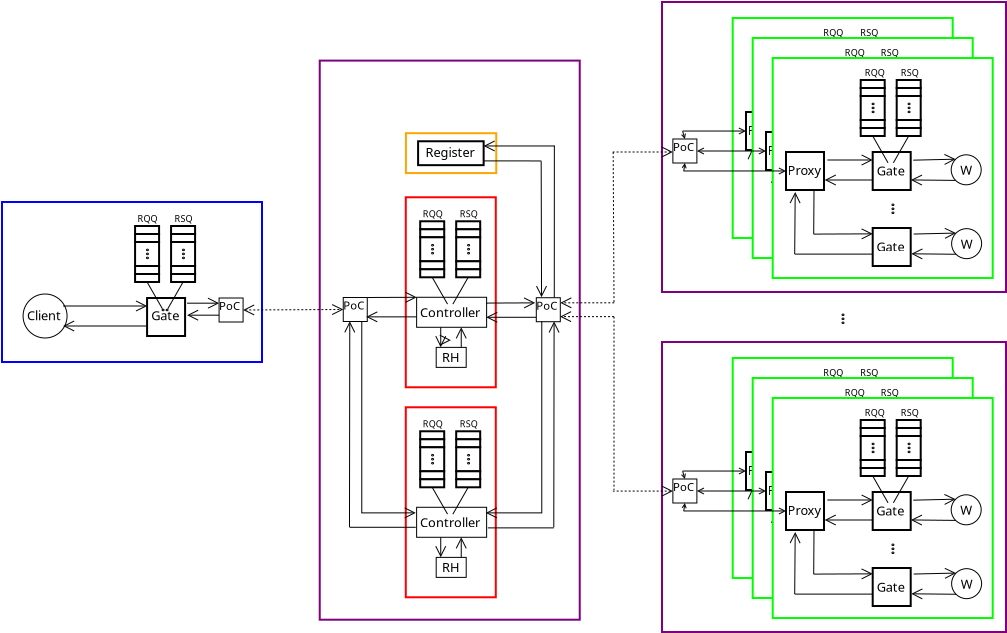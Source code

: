 <?xml version="1.0" encoding="UTF-8"?>
<dia:diagram xmlns:dia="http://www.lysator.liu.se/~alla/dia/">
  <dia:layer name="Background" visible="true" active="true">
    <dia:object type="Standard - Box" version="0" id="O0">
      <dia:attribute name="obj_pos">
        <dia:point val="-10.113,-4.07"/>
      </dia:attribute>
      <dia:attribute name="obj_bb">
        <dia:rectangle val="-10.163,-4.12;2.937,23.934"/>
      </dia:attribute>
      <dia:attribute name="elem_corner">
        <dia:point val="-10.113,-4.07"/>
      </dia:attribute>
      <dia:attribute name="elem_width">
        <dia:real val="13"/>
      </dia:attribute>
      <dia:attribute name="elem_height">
        <dia:real val="27.955"/>
      </dia:attribute>
      <dia:attribute name="border_width">
        <dia:real val="0.1"/>
      </dia:attribute>
      <dia:attribute name="border_color">
        <dia:color val="#800080"/>
      </dia:attribute>
      <dia:attribute name="show_background">
        <dia:boolean val="true"/>
      </dia:attribute>
    </dia:object>
    <dia:object type="Standard - Box" version="0" id="O1">
      <dia:attribute name="obj_pos">
        <dia:point val="-5.811,2.764"/>
      </dia:attribute>
      <dia:attribute name="obj_bb">
        <dia:rectangle val="-5.861,2.714;-1.261,12.314"/>
      </dia:attribute>
      <dia:attribute name="elem_corner">
        <dia:point val="-5.811,2.764"/>
      </dia:attribute>
      <dia:attribute name="elem_width">
        <dia:real val="4.5"/>
      </dia:attribute>
      <dia:attribute name="elem_height">
        <dia:real val="9.5"/>
      </dia:attribute>
      <dia:attribute name="border_width">
        <dia:real val="0.1"/>
      </dia:attribute>
      <dia:attribute name="border_color">
        <dia:color val="#ff0000"/>
      </dia:attribute>
      <dia:attribute name="show_background">
        <dia:boolean val="true"/>
      </dia:attribute>
    </dia:object>
    <dia:object type="Standard - Box" version="0" id="O2">
      <dia:attribute name="obj_pos">
        <dia:point val="-8.937,7.775"/>
      </dia:attribute>
      <dia:attribute name="obj_bb">
        <dia:rectangle val="-8.962,7.75;-7.712,9.0"/>
      </dia:attribute>
      <dia:attribute name="elem_corner">
        <dia:point val="-8.937,7.775"/>
      </dia:attribute>
      <dia:attribute name="elem_width">
        <dia:real val="1.2"/>
      </dia:attribute>
      <dia:attribute name="elem_height">
        <dia:real val="1.2"/>
      </dia:attribute>
      <dia:attribute name="border_width">
        <dia:real val="0.05"/>
      </dia:attribute>
      <dia:attribute name="show_background">
        <dia:boolean val="true"/>
      </dia:attribute>
    </dia:object>
    <dia:object type="Standard - Text" version="1" id="O3">
      <dia:attribute name="obj_pos">
        <dia:point val="-8.937,8.375"/>
      </dia:attribute>
      <dia:attribute name="obj_bb">
        <dia:rectangle val="-8.937,7.85;-7.877,8.508"/>
      </dia:attribute>
      <dia:attribute name="text">
        <dia:composite type="text">
          <dia:attribute name="string">
            <dia:string>#PoC#</dia:string>
          </dia:attribute>
          <dia:attribute name="font">
            <dia:font family="sans" style="0" name="Helvetica"/>
          </dia:attribute>
          <dia:attribute name="height">
            <dia:real val="0.706"/>
          </dia:attribute>
          <dia:attribute name="pos">
            <dia:point val="-8.937,8.375"/>
          </dia:attribute>
          <dia:attribute name="color">
            <dia:color val="#000000"/>
          </dia:attribute>
          <dia:attribute name="alignment">
            <dia:enum val="0"/>
          </dia:attribute>
        </dia:composite>
      </dia:attribute>
      <dia:attribute name="valign">
        <dia:enum val="3"/>
      </dia:attribute>
      <dia:connections>
        <dia:connection handle="0" to="O2" connection="3"/>
      </dia:connections>
    </dia:object>
    <dia:object type="Standard - Box" version="0" id="O4">
      <dia:attribute name="obj_pos">
        <dia:point val="-5.269,7.764"/>
      </dia:attribute>
      <dia:attribute name="obj_bb">
        <dia:rectangle val="-5.294,7.739;-1.744,9.289"/>
      </dia:attribute>
      <dia:attribute name="elem_corner">
        <dia:point val="-5.269,7.764"/>
      </dia:attribute>
      <dia:attribute name="elem_width">
        <dia:real val="3.5"/>
      </dia:attribute>
      <dia:attribute name="elem_height">
        <dia:real val="1.5"/>
      </dia:attribute>
      <dia:attribute name="border_width">
        <dia:real val="0.05"/>
      </dia:attribute>
      <dia:attribute name="show_background">
        <dia:boolean val="true"/>
      </dia:attribute>
    </dia:object>
    <dia:object type="Standard - Text" version="1" id="O5">
      <dia:attribute name="obj_pos">
        <dia:point val="-5.101,8.764"/>
      </dia:attribute>
      <dia:attribute name="obj_bb">
        <dia:rectangle val="-5.101,8.169;-1.953,8.914"/>
      </dia:attribute>
      <dia:attribute name="text">
        <dia:composite type="text">
          <dia:attribute name="string">
            <dia:string>#Controller#</dia:string>
          </dia:attribute>
          <dia:attribute name="font">
            <dia:font family="sans" style="0" name="Helvetica"/>
          </dia:attribute>
          <dia:attribute name="height">
            <dia:real val="0.8"/>
          </dia:attribute>
          <dia:attribute name="pos">
            <dia:point val="-5.101,8.764"/>
          </dia:attribute>
          <dia:attribute name="color">
            <dia:color val="#000000"/>
          </dia:attribute>
          <dia:attribute name="alignment">
            <dia:enum val="0"/>
          </dia:attribute>
        </dia:composite>
      </dia:attribute>
      <dia:attribute name="valign">
        <dia:enum val="3"/>
      </dia:attribute>
    </dia:object>
    <dia:object type="Standard - Box" version="0" id="O6">
      <dia:attribute name="obj_pos">
        <dia:point val="0.715,7.786"/>
      </dia:attribute>
      <dia:attribute name="obj_bb">
        <dia:rectangle val="0.69,7.761;1.94,9.011"/>
      </dia:attribute>
      <dia:attribute name="elem_corner">
        <dia:point val="0.715,7.786"/>
      </dia:attribute>
      <dia:attribute name="elem_width">
        <dia:real val="1.2"/>
      </dia:attribute>
      <dia:attribute name="elem_height">
        <dia:real val="1.2"/>
      </dia:attribute>
      <dia:attribute name="border_width">
        <dia:real val="0.05"/>
      </dia:attribute>
      <dia:attribute name="show_background">
        <dia:boolean val="true"/>
      </dia:attribute>
    </dia:object>
    <dia:object type="Standard - Text" version="1" id="O7">
      <dia:attribute name="obj_pos">
        <dia:point val="0.715,8.386"/>
      </dia:attribute>
      <dia:attribute name="obj_bb">
        <dia:rectangle val="0.715,7.861;1.775,8.518"/>
      </dia:attribute>
      <dia:attribute name="text">
        <dia:composite type="text">
          <dia:attribute name="string">
            <dia:string>#PoC#</dia:string>
          </dia:attribute>
          <dia:attribute name="font">
            <dia:font family="sans" style="0" name="Helvetica"/>
          </dia:attribute>
          <dia:attribute name="height">
            <dia:real val="0.706"/>
          </dia:attribute>
          <dia:attribute name="pos">
            <dia:point val="0.715,8.386"/>
          </dia:attribute>
          <dia:attribute name="color">
            <dia:color val="#000000"/>
          </dia:attribute>
          <dia:attribute name="alignment">
            <dia:enum val="0"/>
          </dia:attribute>
        </dia:composite>
      </dia:attribute>
      <dia:attribute name="valign">
        <dia:enum val="3"/>
      </dia:attribute>
      <dia:connections>
        <dia:connection handle="0" to="O6" connection="3"/>
      </dia:connections>
    </dia:object>
    <dia:object type="Standard - Line" version="0" id="O8">
      <dia:attribute name="obj_pos">
        <dia:point val="-7.737,7.775"/>
      </dia:attribute>
      <dia:attribute name="obj_bb">
        <dia:rectangle val="-7.762,7.476;-5.213,8.057"/>
      </dia:attribute>
      <dia:attribute name="conn_endpoints">
        <dia:point val="-7.737,7.775"/>
        <dia:point val="-5.269,7.764"/>
      </dia:attribute>
      <dia:attribute name="numcp">
        <dia:int val="1"/>
      </dia:attribute>
      <dia:attribute name="line_width">
        <dia:real val="0.05"/>
      </dia:attribute>
      <dia:attribute name="end_arrow">
        <dia:enum val="1"/>
      </dia:attribute>
      <dia:attribute name="end_arrow_length">
        <dia:real val="0.5"/>
      </dia:attribute>
      <dia:attribute name="end_arrow_width">
        <dia:real val="0.5"/>
      </dia:attribute>
      <dia:connections>
        <dia:connection handle="0" to="O2" connection="2"/>
        <dia:connection handle="1" to="O4" connection="0"/>
      </dia:connections>
    </dia:object>
    <dia:object type="Standard - Line" version="0" id="O9">
      <dia:attribute name="obj_pos">
        <dia:point val="-5.29,8.743"/>
      </dia:attribute>
      <dia:attribute name="obj_bb">
        <dia:rectangle val="-7.846,8.453;-5.265,9.034"/>
      </dia:attribute>
      <dia:attribute name="conn_endpoints">
        <dia:point val="-5.29,8.743"/>
        <dia:point val="-7.79,8.743"/>
      </dia:attribute>
      <dia:attribute name="numcp">
        <dia:int val="1"/>
      </dia:attribute>
      <dia:attribute name="line_width">
        <dia:real val="0.05"/>
      </dia:attribute>
      <dia:attribute name="end_arrow">
        <dia:enum val="1"/>
      </dia:attribute>
      <dia:attribute name="end_arrow_length">
        <dia:real val="0.5"/>
      </dia:attribute>
      <dia:attribute name="end_arrow_width">
        <dia:real val="0.5"/>
      </dia:attribute>
    </dia:object>
    <dia:object type="Standard - Line" version="0" id="O10">
      <dia:attribute name="obj_pos">
        <dia:point val="-1.79,8.054"/>
      </dia:attribute>
      <dia:attribute name="obj_bb">
        <dia:rectangle val="-1.815,7.755;0.713,8.336"/>
      </dia:attribute>
      <dia:attribute name="conn_endpoints">
        <dia:point val="-1.79,8.054"/>
        <dia:point val="0.657,8.043"/>
      </dia:attribute>
      <dia:attribute name="numcp">
        <dia:int val="1"/>
      </dia:attribute>
      <dia:attribute name="line_width">
        <dia:real val="0.05"/>
      </dia:attribute>
      <dia:attribute name="end_arrow">
        <dia:enum val="1"/>
      </dia:attribute>
      <dia:attribute name="end_arrow_length">
        <dia:real val="0.5"/>
      </dia:attribute>
      <dia:attribute name="end_arrow_width">
        <dia:real val="0.5"/>
      </dia:attribute>
    </dia:object>
    <dia:object type="Standard - Line" version="0" id="O11">
      <dia:attribute name="obj_pos">
        <dia:point val="0.71,8.764"/>
      </dia:attribute>
      <dia:attribute name="obj_bb">
        <dia:rectangle val="-1.846,8.474;0.735,9.055"/>
      </dia:attribute>
      <dia:attribute name="conn_endpoints">
        <dia:point val="0.71,8.764"/>
        <dia:point val="-1.79,8.764"/>
      </dia:attribute>
      <dia:attribute name="numcp">
        <dia:int val="1"/>
      </dia:attribute>
      <dia:attribute name="line_width">
        <dia:real val="0.05"/>
      </dia:attribute>
      <dia:attribute name="end_arrow">
        <dia:enum val="1"/>
      </dia:attribute>
      <dia:attribute name="end_arrow_length">
        <dia:real val="0.5"/>
      </dia:attribute>
      <dia:attribute name="end_arrow_width">
        <dia:real val="0.5"/>
      </dia:attribute>
    </dia:object>
    <dia:object type="Standard - Box" version="0" id="O12">
      <dia:attribute name="obj_pos">
        <dia:point val="-4.29,10.269"/>
      </dia:attribute>
      <dia:attribute name="obj_bb">
        <dia:rectangle val="-4.315,10.244;-2.765,11.294"/>
      </dia:attribute>
      <dia:attribute name="elem_corner">
        <dia:point val="-4.29,10.269"/>
      </dia:attribute>
      <dia:attribute name="elem_width">
        <dia:real val="1.5"/>
      </dia:attribute>
      <dia:attribute name="elem_height">
        <dia:real val="1"/>
      </dia:attribute>
      <dia:attribute name="border_width">
        <dia:real val="0.05"/>
      </dia:attribute>
      <dia:attribute name="show_background">
        <dia:boolean val="true"/>
      </dia:attribute>
    </dia:object>
    <dia:object type="Standard - Text" version="1" id="O13">
      <dia:attribute name="obj_pos">
        <dia:point val="-4,11"/>
      </dia:attribute>
      <dia:attribute name="obj_bb">
        <dia:rectangle val="-4,10.405;-3.072,11.15"/>
      </dia:attribute>
      <dia:attribute name="text">
        <dia:composite type="text">
          <dia:attribute name="string">
            <dia:string>#RH#</dia:string>
          </dia:attribute>
          <dia:attribute name="font">
            <dia:font family="sans" style="0" name="Helvetica"/>
          </dia:attribute>
          <dia:attribute name="height">
            <dia:real val="0.8"/>
          </dia:attribute>
          <dia:attribute name="pos">
            <dia:point val="-4,11"/>
          </dia:attribute>
          <dia:attribute name="color">
            <dia:color val="#000000"/>
          </dia:attribute>
          <dia:attribute name="alignment">
            <dia:enum val="0"/>
          </dia:attribute>
        </dia:composite>
      </dia:attribute>
      <dia:attribute name="valign">
        <dia:enum val="3"/>
      </dia:attribute>
    </dia:object>
    <dia:object type="Standard - Line" version="0" id="O14">
      <dia:attribute name="obj_pos">
        <dia:point val="-4.063,9.264"/>
      </dia:attribute>
      <dia:attribute name="obj_bb">
        <dia:rectangle val="-4.354,9.239;-3.773,10.32"/>
      </dia:attribute>
      <dia:attribute name="conn_endpoints">
        <dia:point val="-4.063,9.264"/>
        <dia:point val="-4.063,10.264"/>
      </dia:attribute>
      <dia:attribute name="numcp">
        <dia:int val="1"/>
      </dia:attribute>
      <dia:attribute name="line_width">
        <dia:real val="0.05"/>
      </dia:attribute>
      <dia:attribute name="end_arrow">
        <dia:enum val="1"/>
      </dia:attribute>
      <dia:attribute name="end_arrow_length">
        <dia:real val="0.5"/>
      </dia:attribute>
      <dia:attribute name="end_arrow_width">
        <dia:real val="0.5"/>
      </dia:attribute>
    </dia:object>
    <dia:object type="Standard - Line" version="0" id="O15">
      <dia:attribute name="obj_pos">
        <dia:point val="-3.038,10.264"/>
      </dia:attribute>
      <dia:attribute name="obj_bb">
        <dia:rectangle val="-3.328,9.208;-2.747,10.289"/>
      </dia:attribute>
      <dia:attribute name="conn_endpoints">
        <dia:point val="-3.038,10.264"/>
        <dia:point val="-3.038,9.264"/>
      </dia:attribute>
      <dia:attribute name="numcp">
        <dia:int val="1"/>
      </dia:attribute>
      <dia:attribute name="line_width">
        <dia:real val="0.05"/>
      </dia:attribute>
      <dia:attribute name="end_arrow">
        <dia:enum val="1"/>
      </dia:attribute>
      <dia:attribute name="end_arrow_length">
        <dia:real val="0.5"/>
      </dia:attribute>
      <dia:attribute name="end_arrow_width">
        <dia:real val="0.5"/>
      </dia:attribute>
    </dia:object>
    <dia:object type="Standard - Box" version="0" id="O16">
      <dia:attribute name="obj_pos">
        <dia:point val="-3.29,3.964"/>
      </dia:attribute>
      <dia:attribute name="obj_bb">
        <dia:rectangle val="-3.34,3.914;-2.04,4.414"/>
      </dia:attribute>
      <dia:attribute name="elem_corner">
        <dia:point val="-3.29,3.964"/>
      </dia:attribute>
      <dia:attribute name="elem_width">
        <dia:real val="1.2"/>
      </dia:attribute>
      <dia:attribute name="elem_height">
        <dia:real val="0.4"/>
      </dia:attribute>
      <dia:attribute name="show_background">
        <dia:boolean val="true"/>
      </dia:attribute>
    </dia:object>
    <dia:object type="Standard - Box" version="0" id="O17">
      <dia:attribute name="obj_pos">
        <dia:point val="-3.29,4.364"/>
      </dia:attribute>
      <dia:attribute name="obj_bb">
        <dia:rectangle val="-3.34,4.314;-2.04,4.814"/>
      </dia:attribute>
      <dia:attribute name="elem_corner">
        <dia:point val="-3.29,4.364"/>
      </dia:attribute>
      <dia:attribute name="elem_width">
        <dia:real val="1.2"/>
      </dia:attribute>
      <dia:attribute name="elem_height">
        <dia:real val="0.4"/>
      </dia:attribute>
      <dia:attribute name="show_background">
        <dia:boolean val="true"/>
      </dia:attribute>
    </dia:object>
    <dia:object type="Standard - Box" version="0" id="O18">
      <dia:attribute name="obj_pos">
        <dia:point val="-3.29,4.764"/>
      </dia:attribute>
      <dia:attribute name="obj_bb">
        <dia:rectangle val="-3.34,4.714;-2.04,6.014"/>
      </dia:attribute>
      <dia:attribute name="elem_corner">
        <dia:point val="-3.29,4.764"/>
      </dia:attribute>
      <dia:attribute name="elem_width">
        <dia:real val="1.2"/>
      </dia:attribute>
      <dia:attribute name="elem_height">
        <dia:real val="1.2"/>
      </dia:attribute>
      <dia:attribute name="show_background">
        <dia:boolean val="true"/>
      </dia:attribute>
    </dia:object>
    <dia:object type="Standard - Box" version="0" id="O19">
      <dia:attribute name="obj_pos">
        <dia:point val="-3.29,5.964"/>
      </dia:attribute>
      <dia:attribute name="obj_bb">
        <dia:rectangle val="-3.34,5.914;-2.04,6.414"/>
      </dia:attribute>
      <dia:attribute name="elem_corner">
        <dia:point val="-3.29,5.964"/>
      </dia:attribute>
      <dia:attribute name="elem_width">
        <dia:real val="1.2"/>
      </dia:attribute>
      <dia:attribute name="elem_height">
        <dia:real val="0.4"/>
      </dia:attribute>
      <dia:attribute name="show_background">
        <dia:boolean val="true"/>
      </dia:attribute>
    </dia:object>
    <dia:object type="Standard - Box" version="0" id="O20">
      <dia:attribute name="obj_pos">
        <dia:point val="-3.29,6.364"/>
      </dia:attribute>
      <dia:attribute name="obj_bb">
        <dia:rectangle val="-3.34,6.314;-2.04,6.814"/>
      </dia:attribute>
      <dia:attribute name="elem_corner">
        <dia:point val="-3.29,6.364"/>
      </dia:attribute>
      <dia:attribute name="elem_width">
        <dia:real val="1.2"/>
      </dia:attribute>
      <dia:attribute name="elem_height">
        <dia:real val="0.4"/>
      </dia:attribute>
      <dia:attribute name="show_background">
        <dia:boolean val="true"/>
      </dia:attribute>
    </dia:object>
    <dia:object type="Standard - Ellipse" version="0" id="O21">
      <dia:attribute name="obj_pos">
        <dia:point val="-2.721,5.12"/>
      </dia:attribute>
      <dia:attribute name="obj_bb">
        <dia:rectangle val="-2.746,5.095;-2.596,5.225"/>
      </dia:attribute>
      <dia:attribute name="elem_corner">
        <dia:point val="-2.721,5.12"/>
      </dia:attribute>
      <dia:attribute name="elem_width">
        <dia:real val="0.1"/>
      </dia:attribute>
      <dia:attribute name="elem_height">
        <dia:real val="0.08"/>
      </dia:attribute>
      <dia:attribute name="border_width">
        <dia:real val="0.05"/>
      </dia:attribute>
    </dia:object>
    <dia:object type="Standard - Ellipse" version="0" id="O22">
      <dia:attribute name="obj_pos">
        <dia:point val="-2.721,5.32"/>
      </dia:attribute>
      <dia:attribute name="obj_bb">
        <dia:rectangle val="-2.746,5.295;-2.596,5.425"/>
      </dia:attribute>
      <dia:attribute name="elem_corner">
        <dia:point val="-2.721,5.32"/>
      </dia:attribute>
      <dia:attribute name="elem_width">
        <dia:real val="0.1"/>
      </dia:attribute>
      <dia:attribute name="elem_height">
        <dia:real val="0.08"/>
      </dia:attribute>
      <dia:attribute name="border_width">
        <dia:real val="0.05"/>
      </dia:attribute>
    </dia:object>
    <dia:object type="Standard - Ellipse" version="0" id="O23">
      <dia:attribute name="obj_pos">
        <dia:point val="-2.721,5.52"/>
      </dia:attribute>
      <dia:attribute name="obj_bb">
        <dia:rectangle val="-2.746,5.495;-2.596,5.625"/>
      </dia:attribute>
      <dia:attribute name="elem_corner">
        <dia:point val="-2.721,5.52"/>
      </dia:attribute>
      <dia:attribute name="elem_width">
        <dia:real val="0.1"/>
      </dia:attribute>
      <dia:attribute name="elem_height">
        <dia:real val="0.08"/>
      </dia:attribute>
      <dia:attribute name="border_width">
        <dia:real val="0.05"/>
      </dia:attribute>
    </dia:object>
    <dia:object type="Standard - Box" version="0" id="O24">
      <dia:attribute name="obj_pos">
        <dia:point val="-5.09,3.964"/>
      </dia:attribute>
      <dia:attribute name="obj_bb">
        <dia:rectangle val="-5.14,3.914;-3.84,4.414"/>
      </dia:attribute>
      <dia:attribute name="elem_corner">
        <dia:point val="-5.09,3.964"/>
      </dia:attribute>
      <dia:attribute name="elem_width">
        <dia:real val="1.2"/>
      </dia:attribute>
      <dia:attribute name="elem_height">
        <dia:real val="0.4"/>
      </dia:attribute>
      <dia:attribute name="show_background">
        <dia:boolean val="true"/>
      </dia:attribute>
    </dia:object>
    <dia:object type="Standard - Box" version="0" id="O25">
      <dia:attribute name="obj_pos">
        <dia:point val="-5.09,4.364"/>
      </dia:attribute>
      <dia:attribute name="obj_bb">
        <dia:rectangle val="-5.14,4.314;-3.84,4.814"/>
      </dia:attribute>
      <dia:attribute name="elem_corner">
        <dia:point val="-5.09,4.364"/>
      </dia:attribute>
      <dia:attribute name="elem_width">
        <dia:real val="1.2"/>
      </dia:attribute>
      <dia:attribute name="elem_height">
        <dia:real val="0.4"/>
      </dia:attribute>
      <dia:attribute name="show_background">
        <dia:boolean val="true"/>
      </dia:attribute>
    </dia:object>
    <dia:object type="Standard - Box" version="0" id="O26">
      <dia:attribute name="obj_pos">
        <dia:point val="-5.09,4.764"/>
      </dia:attribute>
      <dia:attribute name="obj_bb">
        <dia:rectangle val="-5.14,4.714;-3.84,6.014"/>
      </dia:attribute>
      <dia:attribute name="elem_corner">
        <dia:point val="-5.09,4.764"/>
      </dia:attribute>
      <dia:attribute name="elem_width">
        <dia:real val="1.2"/>
      </dia:attribute>
      <dia:attribute name="elem_height">
        <dia:real val="1.2"/>
      </dia:attribute>
      <dia:attribute name="show_background">
        <dia:boolean val="true"/>
      </dia:attribute>
    </dia:object>
    <dia:object type="Standard - Box" version="0" id="O27">
      <dia:attribute name="obj_pos">
        <dia:point val="-5.09,5.964"/>
      </dia:attribute>
      <dia:attribute name="obj_bb">
        <dia:rectangle val="-5.14,5.914;-3.84,6.414"/>
      </dia:attribute>
      <dia:attribute name="elem_corner">
        <dia:point val="-5.09,5.964"/>
      </dia:attribute>
      <dia:attribute name="elem_width">
        <dia:real val="1.2"/>
      </dia:attribute>
      <dia:attribute name="elem_height">
        <dia:real val="0.4"/>
      </dia:attribute>
      <dia:attribute name="show_background">
        <dia:boolean val="true"/>
      </dia:attribute>
    </dia:object>
    <dia:object type="Standard - Box" version="0" id="O28">
      <dia:attribute name="obj_pos">
        <dia:point val="-5.09,6.364"/>
      </dia:attribute>
      <dia:attribute name="obj_bb">
        <dia:rectangle val="-5.14,6.314;-3.84,6.814"/>
      </dia:attribute>
      <dia:attribute name="elem_corner">
        <dia:point val="-5.09,6.364"/>
      </dia:attribute>
      <dia:attribute name="elem_width">
        <dia:real val="1.2"/>
      </dia:attribute>
      <dia:attribute name="elem_height">
        <dia:real val="0.4"/>
      </dia:attribute>
      <dia:attribute name="show_background">
        <dia:boolean val="true"/>
      </dia:attribute>
    </dia:object>
    <dia:object type="Standard - Ellipse" version="0" id="O29">
      <dia:attribute name="obj_pos">
        <dia:point val="-4.521,5.12"/>
      </dia:attribute>
      <dia:attribute name="obj_bb">
        <dia:rectangle val="-4.546,5.095;-4.396,5.225"/>
      </dia:attribute>
      <dia:attribute name="elem_corner">
        <dia:point val="-4.521,5.12"/>
      </dia:attribute>
      <dia:attribute name="elem_width">
        <dia:real val="0.1"/>
      </dia:attribute>
      <dia:attribute name="elem_height">
        <dia:real val="0.08"/>
      </dia:attribute>
      <dia:attribute name="border_width">
        <dia:real val="0.05"/>
      </dia:attribute>
    </dia:object>
    <dia:object type="Standard - Ellipse" version="0" id="O30">
      <dia:attribute name="obj_pos">
        <dia:point val="-4.521,5.32"/>
      </dia:attribute>
      <dia:attribute name="obj_bb">
        <dia:rectangle val="-4.546,5.295;-4.396,5.425"/>
      </dia:attribute>
      <dia:attribute name="elem_corner">
        <dia:point val="-4.521,5.32"/>
      </dia:attribute>
      <dia:attribute name="elem_width">
        <dia:real val="0.1"/>
      </dia:attribute>
      <dia:attribute name="elem_height">
        <dia:real val="0.08"/>
      </dia:attribute>
      <dia:attribute name="border_width">
        <dia:real val="0.05"/>
      </dia:attribute>
    </dia:object>
    <dia:object type="Standard - Ellipse" version="0" id="O31">
      <dia:attribute name="obj_pos">
        <dia:point val="-4.521,5.52"/>
      </dia:attribute>
      <dia:attribute name="obj_bb">
        <dia:rectangle val="-4.546,5.495;-4.396,5.625"/>
      </dia:attribute>
      <dia:attribute name="elem_corner">
        <dia:point val="-4.521,5.52"/>
      </dia:attribute>
      <dia:attribute name="elem_width">
        <dia:real val="0.1"/>
      </dia:attribute>
      <dia:attribute name="elem_height">
        <dia:real val="0.08"/>
      </dia:attribute>
      <dia:attribute name="border_width">
        <dia:real val="0.05"/>
      </dia:attribute>
    </dia:object>
    <dia:object type="Standard - Text" version="1" id="O32">
      <dia:attribute name="obj_pos">
        <dia:point val="-4.967,3.764"/>
      </dia:attribute>
      <dia:attribute name="obj_bb">
        <dia:rectangle val="-4.967,3.344;-3.942,3.872"/>
      </dia:attribute>
      <dia:attribute name="text">
        <dia:composite type="text">
          <dia:attribute name="string">
            <dia:string>#RQQ#</dia:string>
          </dia:attribute>
          <dia:attribute name="font">
            <dia:font family="sans" style="0" name="Helvetica"/>
          </dia:attribute>
          <dia:attribute name="height">
            <dia:real val="0.564"/>
          </dia:attribute>
          <dia:attribute name="pos">
            <dia:point val="-4.967,3.764"/>
          </dia:attribute>
          <dia:attribute name="color">
            <dia:color val="#000000"/>
          </dia:attribute>
          <dia:attribute name="alignment">
            <dia:enum val="0"/>
          </dia:attribute>
        </dia:composite>
      </dia:attribute>
      <dia:attribute name="valign">
        <dia:enum val="3"/>
      </dia:attribute>
    </dia:object>
    <dia:object type="Standard - Text" version="1" id="O33">
      <dia:attribute name="obj_pos">
        <dia:point val="-3.116,3.764"/>
      </dia:attribute>
      <dia:attribute name="obj_bb">
        <dia:rectangle val="-3.116,3.344;-2.159,3.872"/>
      </dia:attribute>
      <dia:attribute name="text">
        <dia:composite type="text">
          <dia:attribute name="string">
            <dia:string>#RSQ#</dia:string>
          </dia:attribute>
          <dia:attribute name="font">
            <dia:font family="sans" style="0" name="Helvetica"/>
          </dia:attribute>
          <dia:attribute name="height">
            <dia:real val="0.564"/>
          </dia:attribute>
          <dia:attribute name="pos">
            <dia:point val="-3.116,3.764"/>
          </dia:attribute>
          <dia:attribute name="color">
            <dia:color val="#000000"/>
          </dia:attribute>
          <dia:attribute name="alignment">
            <dia:enum val="0"/>
          </dia:attribute>
        </dia:composite>
      </dia:attribute>
      <dia:attribute name="valign">
        <dia:enum val="3"/>
      </dia:attribute>
    </dia:object>
    <dia:object type="Standard - Line" version="0" id="O34">
      <dia:attribute name="obj_pos">
        <dia:point val="-4.49,6.764"/>
      </dia:attribute>
      <dia:attribute name="obj_bb">
        <dia:rectangle val="-4.524,6.73;-3.689,8.141"/>
      </dia:attribute>
      <dia:attribute name="conn_endpoints">
        <dia:point val="-4.49,6.764"/>
        <dia:point val="-3.723,8.106"/>
      </dia:attribute>
      <dia:attribute name="numcp">
        <dia:int val="2"/>
      </dia:attribute>
      <dia:attribute name="line_width">
        <dia:real val="0.05"/>
      </dia:attribute>
      <dia:connections>
        <dia:connection handle="0" to="O28" connection="6"/>
      </dia:connections>
    </dia:object>
    <dia:object type="Standard - Line" version="0" id="O35">
      <dia:attribute name="obj_pos">
        <dia:point val="-2.69,6.764"/>
      </dia:attribute>
      <dia:attribute name="obj_bb">
        <dia:rectangle val="-3.491,6.73;-2.656,8.141"/>
      </dia:attribute>
      <dia:attribute name="conn_endpoints">
        <dia:point val="-2.69,6.764"/>
        <dia:point val="-3.457,8.106"/>
      </dia:attribute>
      <dia:attribute name="numcp">
        <dia:int val="1"/>
      </dia:attribute>
      <dia:attribute name="line_width">
        <dia:real val="0.05"/>
      </dia:attribute>
      <dia:connections>
        <dia:connection handle="0" to="O20" connection="6"/>
      </dia:connections>
    </dia:object>
    <dia:object type="Standard - Box" version="0" id="O36">
      <dia:attribute name="obj_pos">
        <dia:point val="-5.811,13.264"/>
      </dia:attribute>
      <dia:attribute name="obj_bb">
        <dia:rectangle val="-5.861,13.214;-1.261,22.814"/>
      </dia:attribute>
      <dia:attribute name="elem_corner">
        <dia:point val="-5.811,13.264"/>
      </dia:attribute>
      <dia:attribute name="elem_width">
        <dia:real val="4.5"/>
      </dia:attribute>
      <dia:attribute name="elem_height">
        <dia:real val="9.5"/>
      </dia:attribute>
      <dia:attribute name="border_width">
        <dia:real val="0.1"/>
      </dia:attribute>
      <dia:attribute name="border_color">
        <dia:color val="#ff0000"/>
      </dia:attribute>
      <dia:attribute name="show_background">
        <dia:boolean val="true"/>
      </dia:attribute>
    </dia:object>
    <dia:object type="Standard - Box" version="0" id="O37">
      <dia:attribute name="obj_pos">
        <dia:point val="-5.269,18.264"/>
      </dia:attribute>
      <dia:attribute name="obj_bb">
        <dia:rectangle val="-5.294,18.239;-1.744,19.789"/>
      </dia:attribute>
      <dia:attribute name="elem_corner">
        <dia:point val="-5.269,18.264"/>
      </dia:attribute>
      <dia:attribute name="elem_width">
        <dia:real val="3.5"/>
      </dia:attribute>
      <dia:attribute name="elem_height">
        <dia:real val="1.5"/>
      </dia:attribute>
      <dia:attribute name="border_width">
        <dia:real val="0.05"/>
      </dia:attribute>
      <dia:attribute name="show_background">
        <dia:boolean val="true"/>
      </dia:attribute>
    </dia:object>
    <dia:object type="Standard - Text" version="1" id="O38">
      <dia:attribute name="obj_pos">
        <dia:point val="-5.101,19.264"/>
      </dia:attribute>
      <dia:attribute name="obj_bb">
        <dia:rectangle val="-5.101,18.669;-1.953,19.414"/>
      </dia:attribute>
      <dia:attribute name="text">
        <dia:composite type="text">
          <dia:attribute name="string">
            <dia:string>#Controller#</dia:string>
          </dia:attribute>
          <dia:attribute name="font">
            <dia:font family="sans" style="0" name="Helvetica"/>
          </dia:attribute>
          <dia:attribute name="height">
            <dia:real val="0.8"/>
          </dia:attribute>
          <dia:attribute name="pos">
            <dia:point val="-5.101,19.264"/>
          </dia:attribute>
          <dia:attribute name="color">
            <dia:color val="#000000"/>
          </dia:attribute>
          <dia:attribute name="alignment">
            <dia:enum val="0"/>
          </dia:attribute>
        </dia:composite>
      </dia:attribute>
      <dia:attribute name="valign">
        <dia:enum val="3"/>
      </dia:attribute>
    </dia:object>
    <dia:object type="Standard - Box" version="0" id="O39">
      <dia:attribute name="obj_pos">
        <dia:point val="-4.29,20.769"/>
      </dia:attribute>
      <dia:attribute name="obj_bb">
        <dia:rectangle val="-4.315,20.744;-2.765,21.794"/>
      </dia:attribute>
      <dia:attribute name="elem_corner">
        <dia:point val="-4.29,20.769"/>
      </dia:attribute>
      <dia:attribute name="elem_width">
        <dia:real val="1.5"/>
      </dia:attribute>
      <dia:attribute name="elem_height">
        <dia:real val="1"/>
      </dia:attribute>
      <dia:attribute name="border_width">
        <dia:real val="0.05"/>
      </dia:attribute>
      <dia:attribute name="show_background">
        <dia:boolean val="true"/>
      </dia:attribute>
    </dia:object>
    <dia:object type="Standard - Text" version="1" id="O40">
      <dia:attribute name="obj_pos">
        <dia:point val="-4,21.5"/>
      </dia:attribute>
      <dia:attribute name="obj_bb">
        <dia:rectangle val="-4,20.905;-3.072,21.65"/>
      </dia:attribute>
      <dia:attribute name="text">
        <dia:composite type="text">
          <dia:attribute name="string">
            <dia:string>#RH#</dia:string>
          </dia:attribute>
          <dia:attribute name="font">
            <dia:font family="sans" style="0" name="Helvetica"/>
          </dia:attribute>
          <dia:attribute name="height">
            <dia:real val="0.8"/>
          </dia:attribute>
          <dia:attribute name="pos">
            <dia:point val="-4,21.5"/>
          </dia:attribute>
          <dia:attribute name="color">
            <dia:color val="#000000"/>
          </dia:attribute>
          <dia:attribute name="alignment">
            <dia:enum val="0"/>
          </dia:attribute>
        </dia:composite>
      </dia:attribute>
      <dia:attribute name="valign">
        <dia:enum val="3"/>
      </dia:attribute>
    </dia:object>
    <dia:object type="Standard - Line" version="0" id="O41">
      <dia:attribute name="obj_pos">
        <dia:point val="-4.063,19.764"/>
      </dia:attribute>
      <dia:attribute name="obj_bb">
        <dia:rectangle val="-4.354,19.739;-3.773,20.82"/>
      </dia:attribute>
      <dia:attribute name="conn_endpoints">
        <dia:point val="-4.063,19.764"/>
        <dia:point val="-4.063,20.764"/>
      </dia:attribute>
      <dia:attribute name="numcp">
        <dia:int val="1"/>
      </dia:attribute>
      <dia:attribute name="line_width">
        <dia:real val="0.05"/>
      </dia:attribute>
      <dia:attribute name="end_arrow">
        <dia:enum val="1"/>
      </dia:attribute>
      <dia:attribute name="end_arrow_length">
        <dia:real val="0.5"/>
      </dia:attribute>
      <dia:attribute name="end_arrow_width">
        <dia:real val="0.5"/>
      </dia:attribute>
    </dia:object>
    <dia:object type="Standard - Line" version="0" id="O42">
      <dia:attribute name="obj_pos">
        <dia:point val="-3.038,20.764"/>
      </dia:attribute>
      <dia:attribute name="obj_bb">
        <dia:rectangle val="-3.328,19.708;-2.747,20.789"/>
      </dia:attribute>
      <dia:attribute name="conn_endpoints">
        <dia:point val="-3.038,20.764"/>
        <dia:point val="-3.038,19.764"/>
      </dia:attribute>
      <dia:attribute name="numcp">
        <dia:int val="1"/>
      </dia:attribute>
      <dia:attribute name="line_width">
        <dia:real val="0.05"/>
      </dia:attribute>
      <dia:attribute name="end_arrow">
        <dia:enum val="1"/>
      </dia:attribute>
      <dia:attribute name="end_arrow_length">
        <dia:real val="0.5"/>
      </dia:attribute>
      <dia:attribute name="end_arrow_width">
        <dia:real val="0.5"/>
      </dia:attribute>
    </dia:object>
    <dia:object type="Standard - Box" version="0" id="O43">
      <dia:attribute name="obj_pos">
        <dia:point val="-3.29,14.464"/>
      </dia:attribute>
      <dia:attribute name="obj_bb">
        <dia:rectangle val="-3.34,14.414;-2.04,14.914"/>
      </dia:attribute>
      <dia:attribute name="elem_corner">
        <dia:point val="-3.29,14.464"/>
      </dia:attribute>
      <dia:attribute name="elem_width">
        <dia:real val="1.2"/>
      </dia:attribute>
      <dia:attribute name="elem_height">
        <dia:real val="0.4"/>
      </dia:attribute>
      <dia:attribute name="show_background">
        <dia:boolean val="true"/>
      </dia:attribute>
    </dia:object>
    <dia:object type="Standard - Box" version="0" id="O44">
      <dia:attribute name="obj_pos">
        <dia:point val="-3.29,14.864"/>
      </dia:attribute>
      <dia:attribute name="obj_bb">
        <dia:rectangle val="-3.34,14.814;-2.04,15.314"/>
      </dia:attribute>
      <dia:attribute name="elem_corner">
        <dia:point val="-3.29,14.864"/>
      </dia:attribute>
      <dia:attribute name="elem_width">
        <dia:real val="1.2"/>
      </dia:attribute>
      <dia:attribute name="elem_height">
        <dia:real val="0.4"/>
      </dia:attribute>
      <dia:attribute name="show_background">
        <dia:boolean val="true"/>
      </dia:attribute>
    </dia:object>
    <dia:object type="Standard - Box" version="0" id="O45">
      <dia:attribute name="obj_pos">
        <dia:point val="-3.29,15.264"/>
      </dia:attribute>
      <dia:attribute name="obj_bb">
        <dia:rectangle val="-3.34,15.214;-2.04,16.514"/>
      </dia:attribute>
      <dia:attribute name="elem_corner">
        <dia:point val="-3.29,15.264"/>
      </dia:attribute>
      <dia:attribute name="elem_width">
        <dia:real val="1.2"/>
      </dia:attribute>
      <dia:attribute name="elem_height">
        <dia:real val="1.2"/>
      </dia:attribute>
      <dia:attribute name="show_background">
        <dia:boolean val="true"/>
      </dia:attribute>
    </dia:object>
    <dia:object type="Standard - Box" version="0" id="O46">
      <dia:attribute name="obj_pos">
        <dia:point val="-3.29,16.464"/>
      </dia:attribute>
      <dia:attribute name="obj_bb">
        <dia:rectangle val="-3.34,16.414;-2.04,16.914"/>
      </dia:attribute>
      <dia:attribute name="elem_corner">
        <dia:point val="-3.29,16.464"/>
      </dia:attribute>
      <dia:attribute name="elem_width">
        <dia:real val="1.2"/>
      </dia:attribute>
      <dia:attribute name="elem_height">
        <dia:real val="0.4"/>
      </dia:attribute>
      <dia:attribute name="show_background">
        <dia:boolean val="true"/>
      </dia:attribute>
    </dia:object>
    <dia:object type="Standard - Box" version="0" id="O47">
      <dia:attribute name="obj_pos">
        <dia:point val="-3.29,16.864"/>
      </dia:attribute>
      <dia:attribute name="obj_bb">
        <dia:rectangle val="-3.34,16.814;-2.04,17.314"/>
      </dia:attribute>
      <dia:attribute name="elem_corner">
        <dia:point val="-3.29,16.864"/>
      </dia:attribute>
      <dia:attribute name="elem_width">
        <dia:real val="1.2"/>
      </dia:attribute>
      <dia:attribute name="elem_height">
        <dia:real val="0.4"/>
      </dia:attribute>
      <dia:attribute name="show_background">
        <dia:boolean val="true"/>
      </dia:attribute>
    </dia:object>
    <dia:object type="Standard - Ellipse" version="0" id="O48">
      <dia:attribute name="obj_pos">
        <dia:point val="-2.721,15.62"/>
      </dia:attribute>
      <dia:attribute name="obj_bb">
        <dia:rectangle val="-2.746,15.595;-2.596,15.725"/>
      </dia:attribute>
      <dia:attribute name="elem_corner">
        <dia:point val="-2.721,15.62"/>
      </dia:attribute>
      <dia:attribute name="elem_width">
        <dia:real val="0.1"/>
      </dia:attribute>
      <dia:attribute name="elem_height">
        <dia:real val="0.08"/>
      </dia:attribute>
      <dia:attribute name="border_width">
        <dia:real val="0.05"/>
      </dia:attribute>
    </dia:object>
    <dia:object type="Standard - Ellipse" version="0" id="O49">
      <dia:attribute name="obj_pos">
        <dia:point val="-2.721,15.82"/>
      </dia:attribute>
      <dia:attribute name="obj_bb">
        <dia:rectangle val="-2.746,15.796;-2.596,15.925"/>
      </dia:attribute>
      <dia:attribute name="elem_corner">
        <dia:point val="-2.721,15.82"/>
      </dia:attribute>
      <dia:attribute name="elem_width">
        <dia:real val="0.1"/>
      </dia:attribute>
      <dia:attribute name="elem_height">
        <dia:real val="0.08"/>
      </dia:attribute>
      <dia:attribute name="border_width">
        <dia:real val="0.05"/>
      </dia:attribute>
    </dia:object>
    <dia:object type="Standard - Ellipse" version="0" id="O50">
      <dia:attribute name="obj_pos">
        <dia:point val="-2.721,16.02"/>
      </dia:attribute>
      <dia:attribute name="obj_bb">
        <dia:rectangle val="-2.746,15.995;-2.596,16.125"/>
      </dia:attribute>
      <dia:attribute name="elem_corner">
        <dia:point val="-2.721,16.02"/>
      </dia:attribute>
      <dia:attribute name="elem_width">
        <dia:real val="0.1"/>
      </dia:attribute>
      <dia:attribute name="elem_height">
        <dia:real val="0.08"/>
      </dia:attribute>
      <dia:attribute name="border_width">
        <dia:real val="0.05"/>
      </dia:attribute>
    </dia:object>
    <dia:object type="Standard - Box" version="0" id="O51">
      <dia:attribute name="obj_pos">
        <dia:point val="-5.09,14.464"/>
      </dia:attribute>
      <dia:attribute name="obj_bb">
        <dia:rectangle val="-5.14,14.414;-3.84,14.914"/>
      </dia:attribute>
      <dia:attribute name="elem_corner">
        <dia:point val="-5.09,14.464"/>
      </dia:attribute>
      <dia:attribute name="elem_width">
        <dia:real val="1.2"/>
      </dia:attribute>
      <dia:attribute name="elem_height">
        <dia:real val="0.4"/>
      </dia:attribute>
      <dia:attribute name="show_background">
        <dia:boolean val="true"/>
      </dia:attribute>
    </dia:object>
    <dia:object type="Standard - Box" version="0" id="O52">
      <dia:attribute name="obj_pos">
        <dia:point val="-5.09,14.864"/>
      </dia:attribute>
      <dia:attribute name="obj_bb">
        <dia:rectangle val="-5.14,14.814;-3.84,15.314"/>
      </dia:attribute>
      <dia:attribute name="elem_corner">
        <dia:point val="-5.09,14.864"/>
      </dia:attribute>
      <dia:attribute name="elem_width">
        <dia:real val="1.2"/>
      </dia:attribute>
      <dia:attribute name="elem_height">
        <dia:real val="0.4"/>
      </dia:attribute>
      <dia:attribute name="show_background">
        <dia:boolean val="true"/>
      </dia:attribute>
    </dia:object>
    <dia:object type="Standard - Box" version="0" id="O53">
      <dia:attribute name="obj_pos">
        <dia:point val="-5.09,15.264"/>
      </dia:attribute>
      <dia:attribute name="obj_bb">
        <dia:rectangle val="-5.14,15.214;-3.84,16.514"/>
      </dia:attribute>
      <dia:attribute name="elem_corner">
        <dia:point val="-5.09,15.264"/>
      </dia:attribute>
      <dia:attribute name="elem_width">
        <dia:real val="1.2"/>
      </dia:attribute>
      <dia:attribute name="elem_height">
        <dia:real val="1.2"/>
      </dia:attribute>
      <dia:attribute name="show_background">
        <dia:boolean val="true"/>
      </dia:attribute>
    </dia:object>
    <dia:object type="Standard - Box" version="0" id="O54">
      <dia:attribute name="obj_pos">
        <dia:point val="-5.09,16.464"/>
      </dia:attribute>
      <dia:attribute name="obj_bb">
        <dia:rectangle val="-5.14,16.414;-3.84,16.914"/>
      </dia:attribute>
      <dia:attribute name="elem_corner">
        <dia:point val="-5.09,16.464"/>
      </dia:attribute>
      <dia:attribute name="elem_width">
        <dia:real val="1.2"/>
      </dia:attribute>
      <dia:attribute name="elem_height">
        <dia:real val="0.4"/>
      </dia:attribute>
      <dia:attribute name="show_background">
        <dia:boolean val="true"/>
      </dia:attribute>
    </dia:object>
    <dia:object type="Standard - Box" version="0" id="O55">
      <dia:attribute name="obj_pos">
        <dia:point val="-5.09,16.864"/>
      </dia:attribute>
      <dia:attribute name="obj_bb">
        <dia:rectangle val="-5.14,16.814;-3.84,17.314"/>
      </dia:attribute>
      <dia:attribute name="elem_corner">
        <dia:point val="-5.09,16.864"/>
      </dia:attribute>
      <dia:attribute name="elem_width">
        <dia:real val="1.2"/>
      </dia:attribute>
      <dia:attribute name="elem_height">
        <dia:real val="0.4"/>
      </dia:attribute>
      <dia:attribute name="show_background">
        <dia:boolean val="true"/>
      </dia:attribute>
    </dia:object>
    <dia:object type="Standard - Ellipse" version="0" id="O56">
      <dia:attribute name="obj_pos">
        <dia:point val="-4.521,15.62"/>
      </dia:attribute>
      <dia:attribute name="obj_bb">
        <dia:rectangle val="-4.546,15.595;-4.396,15.725"/>
      </dia:attribute>
      <dia:attribute name="elem_corner">
        <dia:point val="-4.521,15.62"/>
      </dia:attribute>
      <dia:attribute name="elem_width">
        <dia:real val="0.1"/>
      </dia:attribute>
      <dia:attribute name="elem_height">
        <dia:real val="0.08"/>
      </dia:attribute>
      <dia:attribute name="border_width">
        <dia:real val="0.05"/>
      </dia:attribute>
    </dia:object>
    <dia:object type="Standard - Ellipse" version="0" id="O57">
      <dia:attribute name="obj_pos">
        <dia:point val="-4.521,15.82"/>
      </dia:attribute>
      <dia:attribute name="obj_bb">
        <dia:rectangle val="-4.546,15.796;-4.396,15.925"/>
      </dia:attribute>
      <dia:attribute name="elem_corner">
        <dia:point val="-4.521,15.82"/>
      </dia:attribute>
      <dia:attribute name="elem_width">
        <dia:real val="0.1"/>
      </dia:attribute>
      <dia:attribute name="elem_height">
        <dia:real val="0.08"/>
      </dia:attribute>
      <dia:attribute name="border_width">
        <dia:real val="0.05"/>
      </dia:attribute>
    </dia:object>
    <dia:object type="Standard - Ellipse" version="0" id="O58">
      <dia:attribute name="obj_pos">
        <dia:point val="-4.521,16.02"/>
      </dia:attribute>
      <dia:attribute name="obj_bb">
        <dia:rectangle val="-4.546,15.995;-4.396,16.125"/>
      </dia:attribute>
      <dia:attribute name="elem_corner">
        <dia:point val="-4.521,16.02"/>
      </dia:attribute>
      <dia:attribute name="elem_width">
        <dia:real val="0.1"/>
      </dia:attribute>
      <dia:attribute name="elem_height">
        <dia:real val="0.08"/>
      </dia:attribute>
      <dia:attribute name="border_width">
        <dia:real val="0.05"/>
      </dia:attribute>
    </dia:object>
    <dia:object type="Standard - Text" version="1" id="O59">
      <dia:attribute name="obj_pos">
        <dia:point val="-4.967,14.264"/>
      </dia:attribute>
      <dia:attribute name="obj_bb">
        <dia:rectangle val="-4.967,13.844;-3.942,14.372"/>
      </dia:attribute>
      <dia:attribute name="text">
        <dia:composite type="text">
          <dia:attribute name="string">
            <dia:string>#RQQ#</dia:string>
          </dia:attribute>
          <dia:attribute name="font">
            <dia:font family="sans" style="0" name="Helvetica"/>
          </dia:attribute>
          <dia:attribute name="height">
            <dia:real val="0.564"/>
          </dia:attribute>
          <dia:attribute name="pos">
            <dia:point val="-4.967,14.264"/>
          </dia:attribute>
          <dia:attribute name="color">
            <dia:color val="#000000"/>
          </dia:attribute>
          <dia:attribute name="alignment">
            <dia:enum val="0"/>
          </dia:attribute>
        </dia:composite>
      </dia:attribute>
      <dia:attribute name="valign">
        <dia:enum val="3"/>
      </dia:attribute>
    </dia:object>
    <dia:object type="Standard - Text" version="1" id="O60">
      <dia:attribute name="obj_pos">
        <dia:point val="-3.116,14.264"/>
      </dia:attribute>
      <dia:attribute name="obj_bb">
        <dia:rectangle val="-3.116,13.844;-2.159,14.372"/>
      </dia:attribute>
      <dia:attribute name="text">
        <dia:composite type="text">
          <dia:attribute name="string">
            <dia:string>#RSQ#</dia:string>
          </dia:attribute>
          <dia:attribute name="font">
            <dia:font family="sans" style="0" name="Helvetica"/>
          </dia:attribute>
          <dia:attribute name="height">
            <dia:real val="0.564"/>
          </dia:attribute>
          <dia:attribute name="pos">
            <dia:point val="-3.116,14.264"/>
          </dia:attribute>
          <dia:attribute name="color">
            <dia:color val="#000000"/>
          </dia:attribute>
          <dia:attribute name="alignment">
            <dia:enum val="0"/>
          </dia:attribute>
        </dia:composite>
      </dia:attribute>
      <dia:attribute name="valign">
        <dia:enum val="3"/>
      </dia:attribute>
    </dia:object>
    <dia:object type="Standard - Line" version="0" id="O61">
      <dia:attribute name="obj_pos">
        <dia:point val="-4.49,17.264"/>
      </dia:attribute>
      <dia:attribute name="obj_bb">
        <dia:rectangle val="-4.524,17.23;-3.689,18.641"/>
      </dia:attribute>
      <dia:attribute name="conn_endpoints">
        <dia:point val="-4.49,17.264"/>
        <dia:point val="-3.723,18.607"/>
      </dia:attribute>
      <dia:attribute name="numcp">
        <dia:int val="2"/>
      </dia:attribute>
      <dia:attribute name="line_width">
        <dia:real val="0.05"/>
      </dia:attribute>
      <dia:connections>
        <dia:connection handle="0" to="O55" connection="6"/>
      </dia:connections>
    </dia:object>
    <dia:object type="Standard - Line" version="0" id="O62">
      <dia:attribute name="obj_pos">
        <dia:point val="-2.69,17.264"/>
      </dia:attribute>
      <dia:attribute name="obj_bb">
        <dia:rectangle val="-3.491,17.23;-2.656,18.641"/>
      </dia:attribute>
      <dia:attribute name="conn_endpoints">
        <dia:point val="-2.69,17.264"/>
        <dia:point val="-3.457,18.607"/>
      </dia:attribute>
      <dia:attribute name="numcp">
        <dia:int val="1"/>
      </dia:attribute>
      <dia:attribute name="line_width">
        <dia:real val="0.05"/>
      </dia:attribute>
      <dia:connections>
        <dia:connection handle="0" to="O47" connection="6"/>
      </dia:connections>
    </dia:object>
    <dia:object type="Standard - Line" version="0" id="O63">
      <dia:attribute name="obj_pos">
        <dia:point val="-8.011,8.964"/>
      </dia:attribute>
      <dia:attribute name="obj_bb">
        <dia:rectangle val="-8.036,8.939;-7.986,18.589"/>
      </dia:attribute>
      <dia:attribute name="conn_endpoints">
        <dia:point val="-8.011,8.964"/>
        <dia:point val="-8.011,18.564"/>
      </dia:attribute>
      <dia:attribute name="numcp">
        <dia:int val="1"/>
      </dia:attribute>
      <dia:attribute name="line_width">
        <dia:real val="0.05"/>
      </dia:attribute>
    </dia:object>
    <dia:object type="Standard - Line" version="0" id="O64">
      <dia:attribute name="obj_pos">
        <dia:point val="-8.011,18.544"/>
      </dia:attribute>
      <dia:attribute name="obj_bb">
        <dia:rectangle val="-8.036,18.254;-5.255,18.835"/>
      </dia:attribute>
      <dia:attribute name="conn_endpoints">
        <dia:point val="-8.011,18.544"/>
        <dia:point val="-5.311,18.544"/>
      </dia:attribute>
      <dia:attribute name="numcp">
        <dia:int val="1"/>
      </dia:attribute>
      <dia:attribute name="line_width">
        <dia:real val="0.05"/>
      </dia:attribute>
      <dia:attribute name="end_arrow">
        <dia:enum val="1"/>
      </dia:attribute>
      <dia:attribute name="end_arrow_length">
        <dia:real val="0.5"/>
      </dia:attribute>
      <dia:attribute name="end_arrow_width">
        <dia:real val="0.5"/>
      </dia:attribute>
    </dia:object>
    <dia:object type="Standard - Line" version="0" id="O65">
      <dia:attribute name="obj_pos">
        <dia:point val="-5.311,19.264"/>
      </dia:attribute>
      <dia:attribute name="obj_bb">
        <dia:rectangle val="-8.636,19.239;-5.286,19.289"/>
      </dia:attribute>
      <dia:attribute name="conn_endpoints">
        <dia:point val="-5.311,19.264"/>
        <dia:point val="-8.611,19.264"/>
      </dia:attribute>
      <dia:attribute name="numcp">
        <dia:int val="1"/>
      </dia:attribute>
      <dia:attribute name="line_width">
        <dia:real val="0.05"/>
      </dia:attribute>
    </dia:object>
    <dia:object type="Standard - Line" version="0" id="O66">
      <dia:attribute name="obj_pos">
        <dia:point val="-8.626,19.264"/>
      </dia:attribute>
      <dia:attribute name="obj_bb">
        <dia:rectangle val="-8.902,8.908;-8.321,19.289"/>
      </dia:attribute>
      <dia:attribute name="conn_endpoints">
        <dia:point val="-8.626,19.264"/>
        <dia:point val="-8.611,8.964"/>
      </dia:attribute>
      <dia:attribute name="numcp">
        <dia:int val="1"/>
      </dia:attribute>
      <dia:attribute name="line_width">
        <dia:real val="0.05"/>
      </dia:attribute>
      <dia:attribute name="end_arrow">
        <dia:enum val="1"/>
      </dia:attribute>
      <dia:attribute name="end_arrow_length">
        <dia:real val="0.5"/>
      </dia:attribute>
      <dia:attribute name="end_arrow_width">
        <dia:real val="0.5"/>
      </dia:attribute>
    </dia:object>
    <dia:object type="Standard - Line" version="0" id="O67">
      <dia:attribute name="obj_pos">
        <dia:point val="0.989,8.964"/>
      </dia:attribute>
      <dia:attribute name="obj_bb">
        <dia:rectangle val="0.964,8.939;1.014,18.589"/>
      </dia:attribute>
      <dia:attribute name="conn_endpoints">
        <dia:point val="0.989,8.964"/>
        <dia:point val="0.989,18.564"/>
      </dia:attribute>
      <dia:attribute name="numcp">
        <dia:int val="1"/>
      </dia:attribute>
      <dia:attribute name="line_width">
        <dia:real val="0.05"/>
      </dia:attribute>
    </dia:object>
    <dia:object type="Standard - Line" version="0" id="O68">
      <dia:attribute name="obj_pos">
        <dia:point val="0.989,18.544"/>
      </dia:attribute>
      <dia:attribute name="obj_bb">
        <dia:rectangle val="-1.867,18.253;1.014,18.834"/>
      </dia:attribute>
      <dia:attribute name="conn_endpoints">
        <dia:point val="0.989,18.544"/>
        <dia:point val="-1.811,18.544"/>
      </dia:attribute>
      <dia:attribute name="numcp">
        <dia:int val="1"/>
      </dia:attribute>
      <dia:attribute name="line_width">
        <dia:real val="0.05"/>
      </dia:attribute>
      <dia:attribute name="end_arrow">
        <dia:enum val="1"/>
      </dia:attribute>
      <dia:attribute name="end_arrow_length">
        <dia:real val="0.5"/>
      </dia:attribute>
      <dia:attribute name="end_arrow_width">
        <dia:real val="0.5"/>
      </dia:attribute>
    </dia:object>
    <dia:object type="Standard - Line" version="0" id="O69">
      <dia:attribute name="obj_pos">
        <dia:point val="1.589,19.294"/>
      </dia:attribute>
      <dia:attribute name="obj_bb">
        <dia:rectangle val="-1.736,19.268;1.614,19.319"/>
      </dia:attribute>
      <dia:attribute name="conn_endpoints">
        <dia:point val="1.589,19.294"/>
        <dia:point val="-1.711,19.294"/>
      </dia:attribute>
      <dia:attribute name="numcp">
        <dia:int val="1"/>
      </dia:attribute>
      <dia:attribute name="line_width">
        <dia:real val="0.05"/>
      </dia:attribute>
    </dia:object>
    <dia:object type="Standard - Line" version="0" id="O70">
      <dia:attribute name="obj_pos">
        <dia:point val="1.589,19.27"/>
      </dia:attribute>
      <dia:attribute name="obj_bb">
        <dia:rectangle val="1.313,8.914;1.894,19.295"/>
      </dia:attribute>
      <dia:attribute name="conn_endpoints">
        <dia:point val="1.589,19.27"/>
        <dia:point val="1.605,8.97"/>
      </dia:attribute>
      <dia:attribute name="numcp">
        <dia:int val="1"/>
      </dia:attribute>
      <dia:attribute name="line_width">
        <dia:real val="0.05"/>
      </dia:attribute>
      <dia:attribute name="end_arrow">
        <dia:enum val="1"/>
      </dia:attribute>
      <dia:attribute name="end_arrow_length">
        <dia:real val="0.5"/>
      </dia:attribute>
      <dia:attribute name="end_arrow_width">
        <dia:real val="0.5"/>
      </dia:attribute>
    </dia:object>
    <dia:object type="Standard - Box" version="0" id="O71">
      <dia:attribute name="obj_pos">
        <dia:point val="-26,3"/>
      </dia:attribute>
      <dia:attribute name="obj_bb">
        <dia:rectangle val="-26.05,2.95;-12.95,11.05"/>
      </dia:attribute>
      <dia:attribute name="elem_corner">
        <dia:point val="-26,3"/>
      </dia:attribute>
      <dia:attribute name="elem_width">
        <dia:real val="13"/>
      </dia:attribute>
      <dia:attribute name="elem_height">
        <dia:real val="8"/>
      </dia:attribute>
      <dia:attribute name="border_width">
        <dia:real val="0.1"/>
      </dia:attribute>
      <dia:attribute name="border_color">
        <dia:color val="#0000ff"/>
      </dia:attribute>
      <dia:attribute name="show_background">
        <dia:boolean val="true"/>
      </dia:attribute>
    </dia:object>
    <dia:object type="Standard - Box" version="0" id="O72">
      <dia:attribute name="obj_pos">
        <dia:point val="-18.746,7.8"/>
      </dia:attribute>
      <dia:attribute name="obj_bb">
        <dia:rectangle val="-18.796,7.75;-16.796,9.75"/>
      </dia:attribute>
      <dia:attribute name="elem_corner">
        <dia:point val="-18.746,7.8"/>
      </dia:attribute>
      <dia:attribute name="elem_width">
        <dia:real val="1.9"/>
      </dia:attribute>
      <dia:attribute name="elem_height">
        <dia:real val="1.9"/>
      </dia:attribute>
      <dia:attribute name="show_background">
        <dia:boolean val="true"/>
      </dia:attribute>
      <dia:attribute name="aspect">
        <dia:enum val="2"/>
      </dia:attribute>
    </dia:object>
    <dia:object type="Standard - Box" version="0" id="O73">
      <dia:attribute name="obj_pos">
        <dia:point val="-17.546,4.2"/>
      </dia:attribute>
      <dia:attribute name="obj_bb">
        <dia:rectangle val="-17.596,4.15;-16.296,4.65"/>
      </dia:attribute>
      <dia:attribute name="elem_corner">
        <dia:point val="-17.546,4.2"/>
      </dia:attribute>
      <dia:attribute name="elem_width">
        <dia:real val="1.2"/>
      </dia:attribute>
      <dia:attribute name="elem_height">
        <dia:real val="0.4"/>
      </dia:attribute>
      <dia:attribute name="show_background">
        <dia:boolean val="true"/>
      </dia:attribute>
    </dia:object>
    <dia:object type="Standard - Box" version="0" id="O74">
      <dia:attribute name="obj_pos">
        <dia:point val="-17.546,4.6"/>
      </dia:attribute>
      <dia:attribute name="obj_bb">
        <dia:rectangle val="-17.596,4.55;-16.296,5.05"/>
      </dia:attribute>
      <dia:attribute name="elem_corner">
        <dia:point val="-17.546,4.6"/>
      </dia:attribute>
      <dia:attribute name="elem_width">
        <dia:real val="1.2"/>
      </dia:attribute>
      <dia:attribute name="elem_height">
        <dia:real val="0.4"/>
      </dia:attribute>
      <dia:attribute name="show_background">
        <dia:boolean val="true"/>
      </dia:attribute>
    </dia:object>
    <dia:object type="Standard - Box" version="0" id="O75">
      <dia:attribute name="obj_pos">
        <dia:point val="-17.546,5"/>
      </dia:attribute>
      <dia:attribute name="obj_bb">
        <dia:rectangle val="-17.596,4.95;-16.296,6.25"/>
      </dia:attribute>
      <dia:attribute name="elem_corner">
        <dia:point val="-17.546,5"/>
      </dia:attribute>
      <dia:attribute name="elem_width">
        <dia:real val="1.2"/>
      </dia:attribute>
      <dia:attribute name="elem_height">
        <dia:real val="1.2"/>
      </dia:attribute>
      <dia:attribute name="show_background">
        <dia:boolean val="true"/>
      </dia:attribute>
    </dia:object>
    <dia:object type="Standard - Box" version="0" id="O76">
      <dia:attribute name="obj_pos">
        <dia:point val="-17.546,6.2"/>
      </dia:attribute>
      <dia:attribute name="obj_bb">
        <dia:rectangle val="-17.596,6.15;-16.296,6.65"/>
      </dia:attribute>
      <dia:attribute name="elem_corner">
        <dia:point val="-17.546,6.2"/>
      </dia:attribute>
      <dia:attribute name="elem_width">
        <dia:real val="1.2"/>
      </dia:attribute>
      <dia:attribute name="elem_height">
        <dia:real val="0.4"/>
      </dia:attribute>
      <dia:attribute name="show_background">
        <dia:boolean val="true"/>
      </dia:attribute>
    </dia:object>
    <dia:object type="Standard - Box" version="0" id="O77">
      <dia:attribute name="obj_pos">
        <dia:point val="-17.546,6.6"/>
      </dia:attribute>
      <dia:attribute name="obj_bb">
        <dia:rectangle val="-17.596,6.55;-16.296,7.05"/>
      </dia:attribute>
      <dia:attribute name="elem_corner">
        <dia:point val="-17.546,6.6"/>
      </dia:attribute>
      <dia:attribute name="elem_width">
        <dia:real val="1.2"/>
      </dia:attribute>
      <dia:attribute name="elem_height">
        <dia:real val="0.4"/>
      </dia:attribute>
      <dia:attribute name="show_background">
        <dia:boolean val="true"/>
      </dia:attribute>
    </dia:object>
    <dia:object type="Standard - Ellipse" version="0" id="O78">
      <dia:attribute name="obj_pos">
        <dia:point val="-16.977,5.356"/>
      </dia:attribute>
      <dia:attribute name="obj_bb">
        <dia:rectangle val="-17.002,5.331;-16.852,5.461"/>
      </dia:attribute>
      <dia:attribute name="elem_corner">
        <dia:point val="-16.977,5.356"/>
      </dia:attribute>
      <dia:attribute name="elem_width">
        <dia:real val="0.1"/>
      </dia:attribute>
      <dia:attribute name="elem_height">
        <dia:real val="0.08"/>
      </dia:attribute>
      <dia:attribute name="border_width">
        <dia:real val="0.05"/>
      </dia:attribute>
    </dia:object>
    <dia:object type="Standard - Ellipse" version="0" id="O79">
      <dia:attribute name="obj_pos">
        <dia:point val="-16.977,5.556"/>
      </dia:attribute>
      <dia:attribute name="obj_bb">
        <dia:rectangle val="-17.002,5.531;-16.852,5.661"/>
      </dia:attribute>
      <dia:attribute name="elem_corner">
        <dia:point val="-16.977,5.556"/>
      </dia:attribute>
      <dia:attribute name="elem_width">
        <dia:real val="0.1"/>
      </dia:attribute>
      <dia:attribute name="elem_height">
        <dia:real val="0.08"/>
      </dia:attribute>
      <dia:attribute name="border_width">
        <dia:real val="0.05"/>
      </dia:attribute>
    </dia:object>
    <dia:object type="Standard - Ellipse" version="0" id="O80">
      <dia:attribute name="obj_pos">
        <dia:point val="-16.977,5.756"/>
      </dia:attribute>
      <dia:attribute name="obj_bb">
        <dia:rectangle val="-17.002,5.731;-16.852,5.861"/>
      </dia:attribute>
      <dia:attribute name="elem_corner">
        <dia:point val="-16.977,5.756"/>
      </dia:attribute>
      <dia:attribute name="elem_width">
        <dia:real val="0.1"/>
      </dia:attribute>
      <dia:attribute name="elem_height">
        <dia:real val="0.08"/>
      </dia:attribute>
      <dia:attribute name="border_width">
        <dia:real val="0.05"/>
      </dia:attribute>
    </dia:object>
    <dia:object type="Standard - Box" version="0" id="O81">
      <dia:attribute name="obj_pos">
        <dia:point val="-19.346,4.2"/>
      </dia:attribute>
      <dia:attribute name="obj_bb">
        <dia:rectangle val="-19.396,4.15;-18.096,4.65"/>
      </dia:attribute>
      <dia:attribute name="elem_corner">
        <dia:point val="-19.346,4.2"/>
      </dia:attribute>
      <dia:attribute name="elem_width">
        <dia:real val="1.2"/>
      </dia:attribute>
      <dia:attribute name="elem_height">
        <dia:real val="0.4"/>
      </dia:attribute>
      <dia:attribute name="show_background">
        <dia:boolean val="true"/>
      </dia:attribute>
    </dia:object>
    <dia:object type="Standard - Box" version="0" id="O82">
      <dia:attribute name="obj_pos">
        <dia:point val="-19.346,4.6"/>
      </dia:attribute>
      <dia:attribute name="obj_bb">
        <dia:rectangle val="-19.396,4.55;-18.096,5.05"/>
      </dia:attribute>
      <dia:attribute name="elem_corner">
        <dia:point val="-19.346,4.6"/>
      </dia:attribute>
      <dia:attribute name="elem_width">
        <dia:real val="1.2"/>
      </dia:attribute>
      <dia:attribute name="elem_height">
        <dia:real val="0.4"/>
      </dia:attribute>
      <dia:attribute name="show_background">
        <dia:boolean val="true"/>
      </dia:attribute>
    </dia:object>
    <dia:object type="Standard - Box" version="0" id="O83">
      <dia:attribute name="obj_pos">
        <dia:point val="-19.346,5"/>
      </dia:attribute>
      <dia:attribute name="obj_bb">
        <dia:rectangle val="-19.396,4.95;-18.096,6.25"/>
      </dia:attribute>
      <dia:attribute name="elem_corner">
        <dia:point val="-19.346,5"/>
      </dia:attribute>
      <dia:attribute name="elem_width">
        <dia:real val="1.2"/>
      </dia:attribute>
      <dia:attribute name="elem_height">
        <dia:real val="1.2"/>
      </dia:attribute>
      <dia:attribute name="show_background">
        <dia:boolean val="true"/>
      </dia:attribute>
    </dia:object>
    <dia:object type="Standard - Box" version="0" id="O84">
      <dia:attribute name="obj_pos">
        <dia:point val="-19.346,6.2"/>
      </dia:attribute>
      <dia:attribute name="obj_bb">
        <dia:rectangle val="-19.396,6.15;-18.096,6.65"/>
      </dia:attribute>
      <dia:attribute name="elem_corner">
        <dia:point val="-19.346,6.2"/>
      </dia:attribute>
      <dia:attribute name="elem_width">
        <dia:real val="1.2"/>
      </dia:attribute>
      <dia:attribute name="elem_height">
        <dia:real val="0.4"/>
      </dia:attribute>
      <dia:attribute name="show_background">
        <dia:boolean val="true"/>
      </dia:attribute>
    </dia:object>
    <dia:object type="Standard - Box" version="0" id="O85">
      <dia:attribute name="obj_pos">
        <dia:point val="-19.346,6.6"/>
      </dia:attribute>
      <dia:attribute name="obj_bb">
        <dia:rectangle val="-19.396,6.55;-18.096,7.05"/>
      </dia:attribute>
      <dia:attribute name="elem_corner">
        <dia:point val="-19.346,6.6"/>
      </dia:attribute>
      <dia:attribute name="elem_width">
        <dia:real val="1.2"/>
      </dia:attribute>
      <dia:attribute name="elem_height">
        <dia:real val="0.4"/>
      </dia:attribute>
      <dia:attribute name="show_background">
        <dia:boolean val="true"/>
      </dia:attribute>
    </dia:object>
    <dia:object type="Standard - Ellipse" version="0" id="O86">
      <dia:attribute name="obj_pos">
        <dia:point val="-18.777,5.356"/>
      </dia:attribute>
      <dia:attribute name="obj_bb">
        <dia:rectangle val="-18.802,5.331;-18.652,5.461"/>
      </dia:attribute>
      <dia:attribute name="elem_corner">
        <dia:point val="-18.777,5.356"/>
      </dia:attribute>
      <dia:attribute name="elem_width">
        <dia:real val="0.1"/>
      </dia:attribute>
      <dia:attribute name="elem_height">
        <dia:real val="0.08"/>
      </dia:attribute>
      <dia:attribute name="border_width">
        <dia:real val="0.05"/>
      </dia:attribute>
    </dia:object>
    <dia:object type="Standard - Ellipse" version="0" id="O87">
      <dia:attribute name="obj_pos">
        <dia:point val="-18.777,5.556"/>
      </dia:attribute>
      <dia:attribute name="obj_bb">
        <dia:rectangle val="-18.802,5.531;-18.652,5.661"/>
      </dia:attribute>
      <dia:attribute name="elem_corner">
        <dia:point val="-18.777,5.556"/>
      </dia:attribute>
      <dia:attribute name="elem_width">
        <dia:real val="0.1"/>
      </dia:attribute>
      <dia:attribute name="elem_height">
        <dia:real val="0.08"/>
      </dia:attribute>
      <dia:attribute name="border_width">
        <dia:real val="0.05"/>
      </dia:attribute>
    </dia:object>
    <dia:object type="Standard - Ellipse" version="0" id="O88">
      <dia:attribute name="obj_pos">
        <dia:point val="-18.777,5.756"/>
      </dia:attribute>
      <dia:attribute name="obj_bb">
        <dia:rectangle val="-18.802,5.731;-18.652,5.861"/>
      </dia:attribute>
      <dia:attribute name="elem_corner">
        <dia:point val="-18.777,5.756"/>
      </dia:attribute>
      <dia:attribute name="elem_width">
        <dia:real val="0.1"/>
      </dia:attribute>
      <dia:attribute name="elem_height">
        <dia:real val="0.08"/>
      </dia:attribute>
      <dia:attribute name="border_width">
        <dia:real val="0.05"/>
      </dia:attribute>
    </dia:object>
    <dia:object type="Standard - Text" version="1" id="O89">
      <dia:attribute name="obj_pos">
        <dia:point val="-19.223,4"/>
      </dia:attribute>
      <dia:attribute name="obj_bb">
        <dia:rectangle val="-19.223,3.58;-18.198,4.107"/>
      </dia:attribute>
      <dia:attribute name="text">
        <dia:composite type="text">
          <dia:attribute name="string">
            <dia:string>#RQQ#</dia:string>
          </dia:attribute>
          <dia:attribute name="font">
            <dia:font family="sans" style="0" name="Helvetica"/>
          </dia:attribute>
          <dia:attribute name="height">
            <dia:real val="0.564"/>
          </dia:attribute>
          <dia:attribute name="pos">
            <dia:point val="-19.223,4"/>
          </dia:attribute>
          <dia:attribute name="color">
            <dia:color val="#000000"/>
          </dia:attribute>
          <dia:attribute name="alignment">
            <dia:enum val="0"/>
          </dia:attribute>
        </dia:composite>
      </dia:attribute>
      <dia:attribute name="valign">
        <dia:enum val="3"/>
      </dia:attribute>
    </dia:object>
    <dia:object type="Standard - Text" version="1" id="O90">
      <dia:attribute name="obj_pos">
        <dia:point val="-17.373,4"/>
      </dia:attribute>
      <dia:attribute name="obj_bb">
        <dia:rectangle val="-17.373,3.58;-16.415,4.107"/>
      </dia:attribute>
      <dia:attribute name="text">
        <dia:composite type="text">
          <dia:attribute name="string">
            <dia:string>#RSQ#</dia:string>
          </dia:attribute>
          <dia:attribute name="font">
            <dia:font family="sans" style="0" name="Helvetica"/>
          </dia:attribute>
          <dia:attribute name="height">
            <dia:real val="0.564"/>
          </dia:attribute>
          <dia:attribute name="pos">
            <dia:point val="-17.373,4"/>
          </dia:attribute>
          <dia:attribute name="color">
            <dia:color val="#000000"/>
          </dia:attribute>
          <dia:attribute name="alignment">
            <dia:enum val="0"/>
          </dia:attribute>
        </dia:composite>
      </dia:attribute>
      <dia:attribute name="valign">
        <dia:enum val="3"/>
      </dia:attribute>
    </dia:object>
    <dia:object type="Standard - Line" version="0" id="O91">
      <dia:attribute name="obj_pos">
        <dia:point val="-18.746,7"/>
      </dia:attribute>
      <dia:attribute name="obj_bb">
        <dia:rectangle val="-18.78,6.966;-17.945,8.376"/>
      </dia:attribute>
      <dia:attribute name="conn_endpoints">
        <dia:point val="-18.746,7"/>
        <dia:point val="-17.979,8.342"/>
      </dia:attribute>
      <dia:attribute name="numcp">
        <dia:int val="2"/>
      </dia:attribute>
      <dia:attribute name="line_width">
        <dia:real val="0.05"/>
      </dia:attribute>
      <dia:connections>
        <dia:connection handle="0" to="O85" connection="6"/>
        <dia:connection handle="1" to="O93" connection="8"/>
      </dia:connections>
    </dia:object>
    <dia:object type="Standard - Line" version="0" id="O92">
      <dia:attribute name="obj_pos">
        <dia:point val="-16.946,7"/>
      </dia:attribute>
      <dia:attribute name="obj_bb">
        <dia:rectangle val="-17.747,6.966;-16.912,8.376"/>
      </dia:attribute>
      <dia:attribute name="conn_endpoints">
        <dia:point val="-16.946,7"/>
        <dia:point val="-17.713,8.342"/>
      </dia:attribute>
      <dia:attribute name="numcp">
        <dia:int val="1"/>
      </dia:attribute>
      <dia:attribute name="line_width">
        <dia:real val="0.05"/>
      </dia:attribute>
      <dia:connections>
        <dia:connection handle="0" to="O77" connection="6"/>
        <dia:connection handle="1" to="O94" connection="8"/>
      </dia:connections>
    </dia:object>
    <dia:object type="Standard - Ellipse" version="0" id="O93">
      <dia:attribute name="obj_pos">
        <dia:point val="-17.996,8.36"/>
      </dia:attribute>
      <dia:attribute name="obj_bb">
        <dia:rectangle val="-18.021,8.335;-17.871,8.465"/>
      </dia:attribute>
      <dia:attribute name="elem_corner">
        <dia:point val="-17.996,8.36"/>
      </dia:attribute>
      <dia:attribute name="elem_width">
        <dia:real val="0.1"/>
      </dia:attribute>
      <dia:attribute name="elem_height">
        <dia:real val="0.08"/>
      </dia:attribute>
      <dia:attribute name="border_width">
        <dia:real val="0.05"/>
      </dia:attribute>
    </dia:object>
    <dia:object type="Standard - Ellipse" version="0" id="O94">
      <dia:attribute name="obj_pos">
        <dia:point val="-17.796,8.36"/>
      </dia:attribute>
      <dia:attribute name="obj_bb">
        <dia:rectangle val="-17.821,8.335;-17.671,8.465"/>
      </dia:attribute>
      <dia:attribute name="elem_corner">
        <dia:point val="-17.796,8.36"/>
      </dia:attribute>
      <dia:attribute name="elem_width">
        <dia:real val="0.1"/>
      </dia:attribute>
      <dia:attribute name="elem_height">
        <dia:real val="0.08"/>
      </dia:attribute>
      <dia:attribute name="border_width">
        <dia:real val="0.05"/>
      </dia:attribute>
    </dia:object>
    <dia:object type="Standard - Ellipse" version="0" id="O95">
      <dia:attribute name="obj_pos">
        <dia:point val="-24.946,7.6"/>
      </dia:attribute>
      <dia:attribute name="obj_bb">
        <dia:rectangle val="-24.971,7.575;-22.721,9.825"/>
      </dia:attribute>
      <dia:attribute name="elem_corner">
        <dia:point val="-24.946,7.6"/>
      </dia:attribute>
      <dia:attribute name="elem_width">
        <dia:real val="2.2"/>
      </dia:attribute>
      <dia:attribute name="elem_height">
        <dia:real val="2.2"/>
      </dia:attribute>
      <dia:attribute name="border_width">
        <dia:real val="0.05"/>
      </dia:attribute>
      <dia:attribute name="aspect">
        <dia:enum val="2"/>
      </dia:attribute>
    </dia:object>
    <dia:object type="Standard - Text" version="1" id="O96">
      <dia:attribute name="obj_pos">
        <dia:point val="-24.746,8.912"/>
      </dia:attribute>
      <dia:attribute name="obj_bb">
        <dia:rectangle val="-24.746,8.317;-22.894,9.062"/>
      </dia:attribute>
      <dia:attribute name="text">
        <dia:composite type="text">
          <dia:attribute name="string">
            <dia:string>#Client#</dia:string>
          </dia:attribute>
          <dia:attribute name="font">
            <dia:font family="sans" style="0" name="Helvetica"/>
          </dia:attribute>
          <dia:attribute name="height">
            <dia:real val="0.8"/>
          </dia:attribute>
          <dia:attribute name="pos">
            <dia:point val="-24.746,8.912"/>
          </dia:attribute>
          <dia:attribute name="color">
            <dia:color val="#000000"/>
          </dia:attribute>
          <dia:attribute name="alignment">
            <dia:enum val="0"/>
          </dia:attribute>
        </dia:composite>
      </dia:attribute>
      <dia:attribute name="valign">
        <dia:enum val="3"/>
      </dia:attribute>
    </dia:object>
    <dia:object type="Standard - Line" version="0" id="O97">
      <dia:attribute name="obj_pos">
        <dia:point val="-22.946,8.2"/>
      </dia:attribute>
      <dia:attribute name="obj_bb">
        <dia:rectangle val="-22.971,7.91;-18.69,8.49"/>
      </dia:attribute>
      <dia:attribute name="conn_endpoints">
        <dia:point val="-22.946,8.2"/>
        <dia:point val="-18.746,8.2"/>
      </dia:attribute>
      <dia:attribute name="numcp">
        <dia:int val="1"/>
      </dia:attribute>
      <dia:attribute name="line_width">
        <dia:real val="0.05"/>
      </dia:attribute>
      <dia:attribute name="end_arrow">
        <dia:enum val="1"/>
      </dia:attribute>
      <dia:attribute name="end_arrow_length">
        <dia:real val="0.5"/>
      </dia:attribute>
      <dia:attribute name="end_arrow_width">
        <dia:real val="0.5"/>
      </dia:attribute>
    </dia:object>
    <dia:object type="Standard - Line" version="0" id="O98">
      <dia:attribute name="obj_pos">
        <dia:point val="-18.746,9.2"/>
      </dia:attribute>
      <dia:attribute name="obj_bb">
        <dia:rectangle val="-23.002,8.91;-18.721,9.49"/>
      </dia:attribute>
      <dia:attribute name="conn_endpoints">
        <dia:point val="-18.746,9.2"/>
        <dia:point val="-22.946,9.2"/>
      </dia:attribute>
      <dia:attribute name="numcp">
        <dia:int val="1"/>
      </dia:attribute>
      <dia:attribute name="line_width">
        <dia:real val="0.05"/>
      </dia:attribute>
      <dia:attribute name="end_arrow">
        <dia:enum val="1"/>
      </dia:attribute>
      <dia:attribute name="end_arrow_length">
        <dia:real val="0.5"/>
      </dia:attribute>
      <dia:attribute name="end_arrow_width">
        <dia:real val="0.5"/>
      </dia:attribute>
    </dia:object>
    <dia:object type="Standard - Box" version="0" id="O99">
      <dia:attribute name="obj_pos">
        <dia:point val="-15.146,7.8"/>
      </dia:attribute>
      <dia:attribute name="obj_bb">
        <dia:rectangle val="-15.171,7.775;-13.921,9.025"/>
      </dia:attribute>
      <dia:attribute name="elem_corner">
        <dia:point val="-15.146,7.8"/>
      </dia:attribute>
      <dia:attribute name="elem_width">
        <dia:real val="1.2"/>
      </dia:attribute>
      <dia:attribute name="elem_height">
        <dia:real val="1.2"/>
      </dia:attribute>
      <dia:attribute name="border_width">
        <dia:real val="0.05"/>
      </dia:attribute>
      <dia:attribute name="show_background">
        <dia:boolean val="true"/>
      </dia:attribute>
    </dia:object>
    <dia:object type="Standard - Text" version="1" id="O100">
      <dia:attribute name="obj_pos">
        <dia:point val="-15.146,8.4"/>
      </dia:attribute>
      <dia:attribute name="obj_bb">
        <dia:rectangle val="-15.146,7.875;-14.086,8.533"/>
      </dia:attribute>
      <dia:attribute name="text">
        <dia:composite type="text">
          <dia:attribute name="string">
            <dia:string>#PoC#</dia:string>
          </dia:attribute>
          <dia:attribute name="font">
            <dia:font family="sans" style="0" name="Helvetica"/>
          </dia:attribute>
          <dia:attribute name="height">
            <dia:real val="0.706"/>
          </dia:attribute>
          <dia:attribute name="pos">
            <dia:point val="-15.146,8.4"/>
          </dia:attribute>
          <dia:attribute name="color">
            <dia:color val="#000000"/>
          </dia:attribute>
          <dia:attribute name="alignment">
            <dia:enum val="0"/>
          </dia:attribute>
        </dia:composite>
      </dia:attribute>
      <dia:attribute name="valign">
        <dia:enum val="3"/>
      </dia:attribute>
      <dia:connections>
        <dia:connection handle="0" to="O99" connection="3"/>
      </dia:connections>
    </dia:object>
    <dia:object type="Standard - Line" version="0" id="O101">
      <dia:attribute name="obj_pos">
        <dia:point val="-16.746,8.059"/>
      </dia:attribute>
      <dia:attribute name="obj_bb">
        <dia:rectangle val="-16.771,7.769;-15.09,8.35"/>
      </dia:attribute>
      <dia:attribute name="conn_endpoints">
        <dia:point val="-16.746,8.059"/>
        <dia:point val="-15.146,8.059"/>
      </dia:attribute>
      <dia:attribute name="numcp">
        <dia:int val="1"/>
      </dia:attribute>
      <dia:attribute name="line_width">
        <dia:real val="0.05"/>
      </dia:attribute>
      <dia:attribute name="end_arrow">
        <dia:enum val="1"/>
      </dia:attribute>
      <dia:attribute name="end_arrow_length">
        <dia:real val="0.5"/>
      </dia:attribute>
      <dia:attribute name="end_arrow_width">
        <dia:real val="0.5"/>
      </dia:attribute>
    </dia:object>
    <dia:object type="Standard - Line" version="0" id="O102">
      <dia:attribute name="obj_pos">
        <dia:point val="-15.146,8.659"/>
      </dia:attribute>
      <dia:attribute name="obj_bb">
        <dia:rectangle val="-16.802,8.369;-15.121,8.95"/>
      </dia:attribute>
      <dia:attribute name="conn_endpoints">
        <dia:point val="-15.146,8.659"/>
        <dia:point val="-16.746,8.659"/>
      </dia:attribute>
      <dia:attribute name="numcp">
        <dia:int val="1"/>
      </dia:attribute>
      <dia:attribute name="line_width">
        <dia:real val="0.05"/>
      </dia:attribute>
      <dia:attribute name="end_arrow">
        <dia:enum val="1"/>
      </dia:attribute>
      <dia:attribute name="end_arrow_length">
        <dia:real val="0.5"/>
      </dia:attribute>
      <dia:attribute name="end_arrow_width">
        <dia:real val="0.5"/>
      </dia:attribute>
    </dia:object>
    <dia:object type="Standard - Box" version="0" id="O103">
      <dia:attribute name="obj_pos">
        <dia:point val="7,-7"/>
      </dia:attribute>
      <dia:attribute name="obj_bb">
        <dia:rectangle val="6.95,-7.05;24.25,7.55"/>
      </dia:attribute>
      <dia:attribute name="elem_corner">
        <dia:point val="7,-7"/>
      </dia:attribute>
      <dia:attribute name="elem_width">
        <dia:real val="17.2"/>
      </dia:attribute>
      <dia:attribute name="elem_height">
        <dia:real val="14.5"/>
      </dia:attribute>
      <dia:attribute name="border_width">
        <dia:real val="0.1"/>
      </dia:attribute>
      <dia:attribute name="border_color">
        <dia:color val="#800080"/>
      </dia:attribute>
      <dia:attribute name="show_background">
        <dia:boolean val="true"/>
      </dia:attribute>
    </dia:object>
    <dia:object type="Standard - Box" version="0" id="O104">
      <dia:attribute name="obj_pos">
        <dia:point val="10.535,-6.2"/>
      </dia:attribute>
      <dia:attribute name="obj_bb">
        <dia:rectangle val="10.485,-6.25;21.585,4.85"/>
      </dia:attribute>
      <dia:attribute name="elem_corner">
        <dia:point val="10.535,-6.2"/>
      </dia:attribute>
      <dia:attribute name="elem_width">
        <dia:real val="11"/>
      </dia:attribute>
      <dia:attribute name="elem_height">
        <dia:real val="11"/>
      </dia:attribute>
      <dia:attribute name="border_width">
        <dia:real val="0.1"/>
      </dia:attribute>
      <dia:attribute name="border_color">
        <dia:color val="#00ff00"/>
      </dia:attribute>
      <dia:attribute name="show_background">
        <dia:boolean val="true"/>
      </dia:attribute>
    </dia:object>
    <dia:object type="Standard - Box" version="0" id="O105">
      <dia:attribute name="obj_pos">
        <dia:point val="15.535,-1.5"/>
      </dia:attribute>
      <dia:attribute name="obj_bb">
        <dia:rectangle val="15.485,-1.55;17.485,0.45"/>
      </dia:attribute>
      <dia:attribute name="elem_corner">
        <dia:point val="15.535,-1.5"/>
      </dia:attribute>
      <dia:attribute name="elem_width">
        <dia:real val="1.9"/>
      </dia:attribute>
      <dia:attribute name="elem_height">
        <dia:real val="1.9"/>
      </dia:attribute>
      <dia:attribute name="show_background">
        <dia:boolean val="true"/>
      </dia:attribute>
      <dia:attribute name="aspect">
        <dia:enum val="2"/>
      </dia:attribute>
    </dia:object>
    <dia:object type="Standard - Box" version="0" id="O106">
      <dia:attribute name="obj_pos">
        <dia:point val="16.735,-5.1"/>
      </dia:attribute>
      <dia:attribute name="obj_bb">
        <dia:rectangle val="16.685,-5.15;17.985,-4.65"/>
      </dia:attribute>
      <dia:attribute name="elem_corner">
        <dia:point val="16.735,-5.1"/>
      </dia:attribute>
      <dia:attribute name="elem_width">
        <dia:real val="1.2"/>
      </dia:attribute>
      <dia:attribute name="elem_height">
        <dia:real val="0.4"/>
      </dia:attribute>
      <dia:attribute name="show_background">
        <dia:boolean val="true"/>
      </dia:attribute>
    </dia:object>
    <dia:object type="Standard - Box" version="0" id="O107">
      <dia:attribute name="obj_pos">
        <dia:point val="16.735,-4.7"/>
      </dia:attribute>
      <dia:attribute name="obj_bb">
        <dia:rectangle val="16.685,-4.75;17.985,-4.25"/>
      </dia:attribute>
      <dia:attribute name="elem_corner">
        <dia:point val="16.735,-4.7"/>
      </dia:attribute>
      <dia:attribute name="elem_width">
        <dia:real val="1.2"/>
      </dia:attribute>
      <dia:attribute name="elem_height">
        <dia:real val="0.4"/>
      </dia:attribute>
      <dia:attribute name="show_background">
        <dia:boolean val="true"/>
      </dia:attribute>
    </dia:object>
    <dia:object type="Standard - Box" version="0" id="O108">
      <dia:attribute name="obj_pos">
        <dia:point val="16.735,-4.3"/>
      </dia:attribute>
      <dia:attribute name="obj_bb">
        <dia:rectangle val="16.685,-4.35;17.985,-3.05"/>
      </dia:attribute>
      <dia:attribute name="elem_corner">
        <dia:point val="16.735,-4.3"/>
      </dia:attribute>
      <dia:attribute name="elem_width">
        <dia:real val="1.2"/>
      </dia:attribute>
      <dia:attribute name="elem_height">
        <dia:real val="1.2"/>
      </dia:attribute>
      <dia:attribute name="show_background">
        <dia:boolean val="true"/>
      </dia:attribute>
    </dia:object>
    <dia:object type="Standard - Box" version="0" id="O109">
      <dia:attribute name="obj_pos">
        <dia:point val="16.735,-3.1"/>
      </dia:attribute>
      <dia:attribute name="obj_bb">
        <dia:rectangle val="16.685,-3.15;17.985,-2.65"/>
      </dia:attribute>
      <dia:attribute name="elem_corner">
        <dia:point val="16.735,-3.1"/>
      </dia:attribute>
      <dia:attribute name="elem_width">
        <dia:real val="1.2"/>
      </dia:attribute>
      <dia:attribute name="elem_height">
        <dia:real val="0.4"/>
      </dia:attribute>
      <dia:attribute name="show_background">
        <dia:boolean val="true"/>
      </dia:attribute>
    </dia:object>
    <dia:object type="Standard - Box" version="0" id="O110">
      <dia:attribute name="obj_pos">
        <dia:point val="16.735,-2.7"/>
      </dia:attribute>
      <dia:attribute name="obj_bb">
        <dia:rectangle val="16.685,-2.75;17.985,-2.25"/>
      </dia:attribute>
      <dia:attribute name="elem_corner">
        <dia:point val="16.735,-2.7"/>
      </dia:attribute>
      <dia:attribute name="elem_width">
        <dia:real val="1.2"/>
      </dia:attribute>
      <dia:attribute name="elem_height">
        <dia:real val="0.4"/>
      </dia:attribute>
      <dia:attribute name="show_background">
        <dia:boolean val="true"/>
      </dia:attribute>
    </dia:object>
    <dia:object type="Standard - Ellipse" version="0" id="O111">
      <dia:attribute name="obj_pos">
        <dia:point val="17.304,-3.944"/>
      </dia:attribute>
      <dia:attribute name="obj_bb">
        <dia:rectangle val="17.279,-3.969;17.429,-3.839"/>
      </dia:attribute>
      <dia:attribute name="elem_corner">
        <dia:point val="17.304,-3.944"/>
      </dia:attribute>
      <dia:attribute name="elem_width">
        <dia:real val="0.1"/>
      </dia:attribute>
      <dia:attribute name="elem_height">
        <dia:real val="0.08"/>
      </dia:attribute>
      <dia:attribute name="border_width">
        <dia:real val="0.05"/>
      </dia:attribute>
    </dia:object>
    <dia:object type="Standard - Ellipse" version="0" id="O112">
      <dia:attribute name="obj_pos">
        <dia:point val="17.304,-3.744"/>
      </dia:attribute>
      <dia:attribute name="obj_bb">
        <dia:rectangle val="17.279,-3.769;17.429,-3.639"/>
      </dia:attribute>
      <dia:attribute name="elem_corner">
        <dia:point val="17.304,-3.744"/>
      </dia:attribute>
      <dia:attribute name="elem_width">
        <dia:real val="0.1"/>
      </dia:attribute>
      <dia:attribute name="elem_height">
        <dia:real val="0.08"/>
      </dia:attribute>
      <dia:attribute name="border_width">
        <dia:real val="0.05"/>
      </dia:attribute>
    </dia:object>
    <dia:object type="Standard - Ellipse" version="0" id="O113">
      <dia:attribute name="obj_pos">
        <dia:point val="17.304,-3.544"/>
      </dia:attribute>
      <dia:attribute name="obj_bb">
        <dia:rectangle val="17.279,-3.569;17.429,-3.439"/>
      </dia:attribute>
      <dia:attribute name="elem_corner">
        <dia:point val="17.304,-3.544"/>
      </dia:attribute>
      <dia:attribute name="elem_width">
        <dia:real val="0.1"/>
      </dia:attribute>
      <dia:attribute name="elem_height">
        <dia:real val="0.08"/>
      </dia:attribute>
      <dia:attribute name="border_width">
        <dia:real val="0.05"/>
      </dia:attribute>
    </dia:object>
    <dia:object type="Standard - Box" version="0" id="O114">
      <dia:attribute name="obj_pos">
        <dia:point val="14.935,-5.1"/>
      </dia:attribute>
      <dia:attribute name="obj_bb">
        <dia:rectangle val="14.885,-5.15;16.185,-4.65"/>
      </dia:attribute>
      <dia:attribute name="elem_corner">
        <dia:point val="14.935,-5.1"/>
      </dia:attribute>
      <dia:attribute name="elem_width">
        <dia:real val="1.2"/>
      </dia:attribute>
      <dia:attribute name="elem_height">
        <dia:real val="0.4"/>
      </dia:attribute>
      <dia:attribute name="show_background">
        <dia:boolean val="true"/>
      </dia:attribute>
    </dia:object>
    <dia:object type="Standard - Box" version="0" id="O115">
      <dia:attribute name="obj_pos">
        <dia:point val="14.935,-4.7"/>
      </dia:attribute>
      <dia:attribute name="obj_bb">
        <dia:rectangle val="14.885,-4.75;16.185,-4.25"/>
      </dia:attribute>
      <dia:attribute name="elem_corner">
        <dia:point val="14.935,-4.7"/>
      </dia:attribute>
      <dia:attribute name="elem_width">
        <dia:real val="1.2"/>
      </dia:attribute>
      <dia:attribute name="elem_height">
        <dia:real val="0.4"/>
      </dia:attribute>
      <dia:attribute name="show_background">
        <dia:boolean val="true"/>
      </dia:attribute>
    </dia:object>
    <dia:object type="Standard - Box" version="0" id="O116">
      <dia:attribute name="obj_pos">
        <dia:point val="14.935,-4.3"/>
      </dia:attribute>
      <dia:attribute name="obj_bb">
        <dia:rectangle val="14.885,-4.35;16.185,-3.05"/>
      </dia:attribute>
      <dia:attribute name="elem_corner">
        <dia:point val="14.935,-4.3"/>
      </dia:attribute>
      <dia:attribute name="elem_width">
        <dia:real val="1.2"/>
      </dia:attribute>
      <dia:attribute name="elem_height">
        <dia:real val="1.2"/>
      </dia:attribute>
      <dia:attribute name="show_background">
        <dia:boolean val="true"/>
      </dia:attribute>
    </dia:object>
    <dia:object type="Standard - Box" version="0" id="O117">
      <dia:attribute name="obj_pos">
        <dia:point val="14.935,-3.1"/>
      </dia:attribute>
      <dia:attribute name="obj_bb">
        <dia:rectangle val="14.885,-3.15;16.185,-2.65"/>
      </dia:attribute>
      <dia:attribute name="elem_corner">
        <dia:point val="14.935,-3.1"/>
      </dia:attribute>
      <dia:attribute name="elem_width">
        <dia:real val="1.2"/>
      </dia:attribute>
      <dia:attribute name="elem_height">
        <dia:real val="0.4"/>
      </dia:attribute>
      <dia:attribute name="show_background">
        <dia:boolean val="true"/>
      </dia:attribute>
    </dia:object>
    <dia:object type="Standard - Box" version="0" id="O118">
      <dia:attribute name="obj_pos">
        <dia:point val="14.935,-2.7"/>
      </dia:attribute>
      <dia:attribute name="obj_bb">
        <dia:rectangle val="14.885,-2.75;16.185,-2.25"/>
      </dia:attribute>
      <dia:attribute name="elem_corner">
        <dia:point val="14.935,-2.7"/>
      </dia:attribute>
      <dia:attribute name="elem_width">
        <dia:real val="1.2"/>
      </dia:attribute>
      <dia:attribute name="elem_height">
        <dia:real val="0.4"/>
      </dia:attribute>
      <dia:attribute name="show_background">
        <dia:boolean val="true"/>
      </dia:attribute>
    </dia:object>
    <dia:object type="Standard - Ellipse" version="0" id="O119">
      <dia:attribute name="obj_pos">
        <dia:point val="15.504,-3.944"/>
      </dia:attribute>
      <dia:attribute name="obj_bb">
        <dia:rectangle val="15.479,-3.969;15.629,-3.839"/>
      </dia:attribute>
      <dia:attribute name="elem_corner">
        <dia:point val="15.504,-3.944"/>
      </dia:attribute>
      <dia:attribute name="elem_width">
        <dia:real val="0.1"/>
      </dia:attribute>
      <dia:attribute name="elem_height">
        <dia:real val="0.08"/>
      </dia:attribute>
      <dia:attribute name="border_width">
        <dia:real val="0.05"/>
      </dia:attribute>
    </dia:object>
    <dia:object type="Standard - Ellipse" version="0" id="O120">
      <dia:attribute name="obj_pos">
        <dia:point val="15.504,-3.744"/>
      </dia:attribute>
      <dia:attribute name="obj_bb">
        <dia:rectangle val="15.479,-3.769;15.629,-3.639"/>
      </dia:attribute>
      <dia:attribute name="elem_corner">
        <dia:point val="15.504,-3.744"/>
      </dia:attribute>
      <dia:attribute name="elem_width">
        <dia:real val="0.1"/>
      </dia:attribute>
      <dia:attribute name="elem_height">
        <dia:real val="0.08"/>
      </dia:attribute>
      <dia:attribute name="border_width">
        <dia:real val="0.05"/>
      </dia:attribute>
    </dia:object>
    <dia:object type="Standard - Ellipse" version="0" id="O121">
      <dia:attribute name="obj_pos">
        <dia:point val="15.504,-3.544"/>
      </dia:attribute>
      <dia:attribute name="obj_bb">
        <dia:rectangle val="15.479,-3.569;15.629,-3.439"/>
      </dia:attribute>
      <dia:attribute name="elem_corner">
        <dia:point val="15.504,-3.544"/>
      </dia:attribute>
      <dia:attribute name="elem_width">
        <dia:real val="0.1"/>
      </dia:attribute>
      <dia:attribute name="elem_height">
        <dia:real val="0.08"/>
      </dia:attribute>
      <dia:attribute name="border_width">
        <dia:real val="0.05"/>
      </dia:attribute>
    </dia:object>
    <dia:object type="Standard - Text" version="1" id="O122">
      <dia:attribute name="obj_pos">
        <dia:point val="15.058,-5.3"/>
      </dia:attribute>
      <dia:attribute name="obj_bb">
        <dia:rectangle val="15.058,-5.72;16.083,-5.192"/>
      </dia:attribute>
      <dia:attribute name="text">
        <dia:composite type="text">
          <dia:attribute name="string">
            <dia:string>#RQQ#</dia:string>
          </dia:attribute>
          <dia:attribute name="font">
            <dia:font family="sans" style="0" name="Helvetica"/>
          </dia:attribute>
          <dia:attribute name="height">
            <dia:real val="0.564"/>
          </dia:attribute>
          <dia:attribute name="pos">
            <dia:point val="15.058,-5.3"/>
          </dia:attribute>
          <dia:attribute name="color">
            <dia:color val="#000000"/>
          </dia:attribute>
          <dia:attribute name="alignment">
            <dia:enum val="0"/>
          </dia:attribute>
        </dia:composite>
      </dia:attribute>
      <dia:attribute name="valign">
        <dia:enum val="3"/>
      </dia:attribute>
    </dia:object>
    <dia:object type="Standard - Text" version="1" id="O123">
      <dia:attribute name="obj_pos">
        <dia:point val="16.909,-5.3"/>
      </dia:attribute>
      <dia:attribute name="obj_bb">
        <dia:rectangle val="16.909,-5.72;17.866,-5.192"/>
      </dia:attribute>
      <dia:attribute name="text">
        <dia:composite type="text">
          <dia:attribute name="string">
            <dia:string>#RSQ#</dia:string>
          </dia:attribute>
          <dia:attribute name="font">
            <dia:font family="sans" style="0" name="Helvetica"/>
          </dia:attribute>
          <dia:attribute name="height">
            <dia:real val="0.564"/>
          </dia:attribute>
          <dia:attribute name="pos">
            <dia:point val="16.909,-5.3"/>
          </dia:attribute>
          <dia:attribute name="color">
            <dia:color val="#000000"/>
          </dia:attribute>
          <dia:attribute name="alignment">
            <dia:enum val="0"/>
          </dia:attribute>
        </dia:composite>
      </dia:attribute>
      <dia:attribute name="valign">
        <dia:enum val="3"/>
      </dia:attribute>
    </dia:object>
    <dia:object type="Standard - Line" version="0" id="O124">
      <dia:attribute name="obj_pos">
        <dia:point val="15.535,-2.3"/>
      </dia:attribute>
      <dia:attribute name="obj_bb">
        <dia:rectangle val="15.501,-2.334;16.336,-0.924"/>
      </dia:attribute>
      <dia:attribute name="conn_endpoints">
        <dia:point val="15.535,-2.3"/>
        <dia:point val="16.302,-0.958"/>
      </dia:attribute>
      <dia:attribute name="numcp">
        <dia:int val="2"/>
      </dia:attribute>
      <dia:attribute name="line_width">
        <dia:real val="0.05"/>
      </dia:attribute>
      <dia:connections>
        <dia:connection handle="0" to="O118" connection="6"/>
      </dia:connections>
    </dia:object>
    <dia:object type="Standard - Line" version="0" id="O125">
      <dia:attribute name="obj_pos">
        <dia:point val="17.335,-2.3"/>
      </dia:attribute>
      <dia:attribute name="obj_bb">
        <dia:rectangle val="16.534,-2.334;17.369,-0.924"/>
      </dia:attribute>
      <dia:attribute name="conn_endpoints">
        <dia:point val="17.335,-2.3"/>
        <dia:point val="16.568,-0.958"/>
      </dia:attribute>
      <dia:attribute name="numcp">
        <dia:int val="1"/>
      </dia:attribute>
      <dia:attribute name="line_width">
        <dia:real val="0.05"/>
      </dia:attribute>
      <dia:connections>
        <dia:connection handle="0" to="O110" connection="6"/>
      </dia:connections>
    </dia:object>
    <dia:object type="Standard - Box" version="0" id="O126">
      <dia:attribute name="obj_pos">
        <dia:point val="11.2,-1.5"/>
      </dia:attribute>
      <dia:attribute name="obj_bb">
        <dia:rectangle val="11.15,-1.55;13.15,0.45"/>
      </dia:attribute>
      <dia:attribute name="elem_corner">
        <dia:point val="11.2,-1.5"/>
      </dia:attribute>
      <dia:attribute name="elem_width">
        <dia:real val="1.9"/>
      </dia:attribute>
      <dia:attribute name="elem_height">
        <dia:real val="1.9"/>
      </dia:attribute>
      <dia:attribute name="show_background">
        <dia:boolean val="true"/>
      </dia:attribute>
      <dia:attribute name="aspect">
        <dia:enum val="2"/>
      </dia:attribute>
    </dia:object>
    <dia:object type="Standard - Line" version="0" id="O127">
      <dia:attribute name="obj_pos">
        <dia:point val="13.135,-1.1"/>
      </dia:attribute>
      <dia:attribute name="obj_bb">
        <dia:rectangle val="13.11,-1.39;15.591,-0.81"/>
      </dia:attribute>
      <dia:attribute name="conn_endpoints">
        <dia:point val="13.135,-1.1"/>
        <dia:point val="15.535,-1.1"/>
      </dia:attribute>
      <dia:attribute name="numcp">
        <dia:int val="1"/>
      </dia:attribute>
      <dia:attribute name="line_width">
        <dia:real val="0.05"/>
      </dia:attribute>
      <dia:attribute name="end_arrow">
        <dia:enum val="1"/>
      </dia:attribute>
      <dia:attribute name="end_arrow_length">
        <dia:real val="0.5"/>
      </dia:attribute>
      <dia:attribute name="end_arrow_width">
        <dia:real val="0.5"/>
      </dia:attribute>
    </dia:object>
    <dia:object type="Standard - Line" version="0" id="O128">
      <dia:attribute name="obj_pos">
        <dia:point val="15.402,-0.1"/>
      </dia:attribute>
      <dia:attribute name="obj_bb">
        <dia:rectangle val="13.079,-0.39;15.427,0.19"/>
      </dia:attribute>
      <dia:attribute name="conn_endpoints">
        <dia:point val="15.402,-0.1"/>
        <dia:point val="13.135,-0.1"/>
      </dia:attribute>
      <dia:attribute name="numcp">
        <dia:int val="1"/>
      </dia:attribute>
      <dia:attribute name="line_width">
        <dia:real val="0.05"/>
      </dia:attribute>
      <dia:attribute name="end_arrow">
        <dia:enum val="1"/>
      </dia:attribute>
      <dia:attribute name="end_arrow_length">
        <dia:real val="0.5"/>
      </dia:attribute>
      <dia:attribute name="end_arrow_width">
        <dia:real val="0.5"/>
      </dia:attribute>
      <dia:connections>
        <dia:connection handle="0" to="O169" connection="0"/>
      </dia:connections>
    </dia:object>
    <dia:object type="Standard - Text" version="1" id="O129">
      <dia:attribute name="obj_pos">
        <dia:point val="11.276,-0.354"/>
      </dia:attribute>
      <dia:attribute name="obj_bb">
        <dia:rectangle val="11.276,-0.949;13.031,-0.204"/>
      </dia:attribute>
      <dia:attribute name="text">
        <dia:composite type="text">
          <dia:attribute name="string">
            <dia:string>#Proxy#</dia:string>
          </dia:attribute>
          <dia:attribute name="font">
            <dia:font family="sans" style="0" name="Helvetica"/>
          </dia:attribute>
          <dia:attribute name="height">
            <dia:real val="0.8"/>
          </dia:attribute>
          <dia:attribute name="pos">
            <dia:point val="11.276,-0.354"/>
          </dia:attribute>
          <dia:attribute name="color">
            <dia:color val="#000000"/>
          </dia:attribute>
          <dia:attribute name="alignment">
            <dia:enum val="0"/>
          </dia:attribute>
        </dia:composite>
      </dia:attribute>
      <dia:attribute name="valign">
        <dia:enum val="3"/>
      </dia:attribute>
    </dia:object>
    <dia:object type="Standard - Ellipse" version="0" id="O130">
      <dia:attribute name="obj_pos">
        <dia:point val="16.497,1.1"/>
      </dia:attribute>
      <dia:attribute name="obj_bb">
        <dia:rectangle val="16.472,1.075;16.622,1.204"/>
      </dia:attribute>
      <dia:attribute name="elem_corner">
        <dia:point val="16.497,1.1"/>
      </dia:attribute>
      <dia:attribute name="elem_width">
        <dia:real val="0.1"/>
      </dia:attribute>
      <dia:attribute name="elem_height">
        <dia:real val="0.08"/>
      </dia:attribute>
      <dia:attribute name="border_width">
        <dia:real val="0.05"/>
      </dia:attribute>
    </dia:object>
    <dia:object type="Standard - Ellipse" version="0" id="O131">
      <dia:attribute name="obj_pos">
        <dia:point val="16.497,1.3"/>
      </dia:attribute>
      <dia:attribute name="obj_bb">
        <dia:rectangle val="16.472,1.275;16.622,1.405"/>
      </dia:attribute>
      <dia:attribute name="elem_corner">
        <dia:point val="16.497,1.3"/>
      </dia:attribute>
      <dia:attribute name="elem_width">
        <dia:real val="0.1"/>
      </dia:attribute>
      <dia:attribute name="elem_height">
        <dia:real val="0.08"/>
      </dia:attribute>
      <dia:attribute name="border_width">
        <dia:real val="0.05"/>
      </dia:attribute>
    </dia:object>
    <dia:object type="Standard - Ellipse" version="0" id="O132">
      <dia:attribute name="obj_pos">
        <dia:point val="16.497,1.5"/>
      </dia:attribute>
      <dia:attribute name="obj_bb">
        <dia:rectangle val="16.472,1.475;16.622,1.605"/>
      </dia:attribute>
      <dia:attribute name="elem_corner">
        <dia:point val="16.497,1.5"/>
      </dia:attribute>
      <dia:attribute name="elem_width">
        <dia:real val="0.1"/>
      </dia:attribute>
      <dia:attribute name="elem_height">
        <dia:real val="0.08"/>
      </dia:attribute>
      <dia:attribute name="border_width">
        <dia:real val="0.05"/>
      </dia:attribute>
    </dia:object>
    <dia:object type="Standard - Box" version="0" id="O133">
      <dia:attribute name="obj_pos">
        <dia:point val="15.535,2.3"/>
      </dia:attribute>
      <dia:attribute name="obj_bb">
        <dia:rectangle val="15.485,2.25;17.485,4.25"/>
      </dia:attribute>
      <dia:attribute name="elem_corner">
        <dia:point val="15.535,2.3"/>
      </dia:attribute>
      <dia:attribute name="elem_width">
        <dia:real val="1.9"/>
      </dia:attribute>
      <dia:attribute name="elem_height">
        <dia:real val="1.9"/>
      </dia:attribute>
      <dia:attribute name="show_background">
        <dia:boolean val="true"/>
      </dia:attribute>
      <dia:attribute name="aspect">
        <dia:enum val="2"/>
      </dia:attribute>
    </dia:object>
    <dia:object type="Standard - Line" version="0" id="O134">
      <dia:attribute name="obj_pos">
        <dia:point val="12.735,0.395"/>
      </dia:attribute>
      <dia:attribute name="obj_bb">
        <dia:rectangle val="12.71,0.37;12.76,2.625"/>
      </dia:attribute>
      <dia:attribute name="conn_endpoints">
        <dia:point val="12.735,0.395"/>
        <dia:point val="12.735,2.6"/>
      </dia:attribute>
      <dia:attribute name="numcp">
        <dia:int val="1"/>
      </dia:attribute>
      <dia:attribute name="line_width">
        <dia:real val="0.05"/>
      </dia:attribute>
    </dia:object>
    <dia:object type="Standard - Line" version="0" id="O135">
      <dia:attribute name="obj_pos">
        <dia:point val="12.735,2.592"/>
      </dia:attribute>
      <dia:attribute name="obj_bb">
        <dia:rectangle val="12.71,2.301;15.591,2.882"/>
      </dia:attribute>
      <dia:attribute name="conn_endpoints">
        <dia:point val="12.735,2.592"/>
        <dia:point val="15.535,2.592"/>
      </dia:attribute>
      <dia:attribute name="numcp">
        <dia:int val="1"/>
      </dia:attribute>
      <dia:attribute name="line_width">
        <dia:real val="0.05"/>
      </dia:attribute>
      <dia:attribute name="end_arrow">
        <dia:enum val="1"/>
      </dia:attribute>
      <dia:attribute name="end_arrow_length">
        <dia:real val="0.5"/>
      </dia:attribute>
      <dia:attribute name="end_arrow_width">
        <dia:real val="0.5"/>
      </dia:attribute>
    </dia:object>
    <dia:object type="Standard - Line" version="0" id="O136">
      <dia:attribute name="obj_pos">
        <dia:point val="15.535,3.605"/>
      </dia:attribute>
      <dia:attribute name="obj_bb">
        <dia:rectangle val="11.61,3.58;15.56,3.63"/>
      </dia:attribute>
      <dia:attribute name="conn_endpoints">
        <dia:point val="15.535,3.605"/>
        <dia:point val="11.635,3.605"/>
      </dia:attribute>
      <dia:attribute name="numcp">
        <dia:int val="1"/>
      </dia:attribute>
      <dia:attribute name="line_width">
        <dia:real val="0.05"/>
      </dia:attribute>
    </dia:object>
    <dia:object type="Standard - Line" version="0" id="O137">
      <dia:attribute name="obj_pos">
        <dia:point val="11.635,3.6"/>
      </dia:attribute>
      <dia:attribute name="obj_bb">
        <dia:rectangle val="11.261,0.244;11.841,3.626"/>
      </dia:attribute>
      <dia:attribute name="conn_endpoints">
        <dia:point val="11.635,3.6"/>
        <dia:point val="11.535,0.3"/>
      </dia:attribute>
      <dia:attribute name="numcp">
        <dia:int val="1"/>
      </dia:attribute>
      <dia:attribute name="line_width">
        <dia:real val="0.05"/>
      </dia:attribute>
      <dia:attribute name="end_arrow">
        <dia:enum val="1"/>
      </dia:attribute>
      <dia:attribute name="end_arrow_length">
        <dia:real val="0.5"/>
      </dia:attribute>
      <dia:attribute name="end_arrow_width">
        <dia:real val="0.5"/>
      </dia:attribute>
      <dia:connections>
        <dia:connection handle="1" to="O146" connection="3"/>
      </dia:connections>
    </dia:object>
    <dia:object type="Standard - Ellipse" version="0" id="O138">
      <dia:attribute name="obj_pos">
        <dia:point val="19.46,-1.36"/>
      </dia:attribute>
      <dia:attribute name="obj_bb">
        <dia:rectangle val="19.435,-1.385;20.985,0.165"/>
      </dia:attribute>
      <dia:attribute name="elem_corner">
        <dia:point val="19.46,-1.36"/>
      </dia:attribute>
      <dia:attribute name="elem_width">
        <dia:real val="1.5"/>
      </dia:attribute>
      <dia:attribute name="elem_height">
        <dia:real val="1.5"/>
      </dia:attribute>
      <dia:attribute name="border_width">
        <dia:real val="0.05"/>
      </dia:attribute>
      <dia:attribute name="aspect">
        <dia:enum val="2"/>
      </dia:attribute>
    </dia:object>
    <dia:object type="Standard - Text" version="1" id="O139">
      <dia:attribute name="obj_pos">
        <dia:point val="19.935,-0.3"/>
      </dia:attribute>
      <dia:attribute name="obj_bb">
        <dia:rectangle val="19.935,-0.895;20.568,-0.15"/>
      </dia:attribute>
      <dia:attribute name="text">
        <dia:composite type="text">
          <dia:attribute name="string">
            <dia:string>#W#</dia:string>
          </dia:attribute>
          <dia:attribute name="font">
            <dia:font family="sans" style="0" name="Helvetica"/>
          </dia:attribute>
          <dia:attribute name="height">
            <dia:real val="0.8"/>
          </dia:attribute>
          <dia:attribute name="pos">
            <dia:point val="19.935,-0.3"/>
          </dia:attribute>
          <dia:attribute name="color">
            <dia:color val="#000000"/>
          </dia:attribute>
          <dia:attribute name="alignment">
            <dia:enum val="0"/>
          </dia:attribute>
        </dia:composite>
      </dia:attribute>
      <dia:attribute name="valign">
        <dia:enum val="3"/>
      </dia:attribute>
      <dia:connections>
        <dia:connection handle="0" to="O194" connection="7"/>
      </dia:connections>
    </dia:object>
    <dia:object type="Standard - Line" version="0" id="O140">
      <dia:attribute name="obj_pos">
        <dia:point val="17.535,-1.1"/>
      </dia:attribute>
      <dia:attribute name="obj_bb">
        <dia:rectangle val="17.51,-1.421;19.736,-0.84"/>
      </dia:attribute>
      <dia:attribute name="conn_endpoints">
        <dia:point val="17.535,-1.1"/>
        <dia:point val="19.68,-1.141"/>
      </dia:attribute>
      <dia:attribute name="numcp">
        <dia:int val="1"/>
      </dia:attribute>
      <dia:attribute name="line_width">
        <dia:real val="0.05"/>
      </dia:attribute>
      <dia:attribute name="end_arrow">
        <dia:enum val="1"/>
      </dia:attribute>
      <dia:attribute name="end_arrow_length">
        <dia:real val="0.5"/>
      </dia:attribute>
      <dia:attribute name="end_arrow_width">
        <dia:real val="0.5"/>
      </dia:attribute>
      <dia:connections>
        <dia:connection handle="0" to="O201" connection="1"/>
        <dia:connection handle="1" to="O138" connection="0"/>
      </dia:connections>
    </dia:object>
    <dia:object type="Standard - Line" version="0" id="O141">
      <dia:attribute name="obj_pos">
        <dia:point val="19.68,-0.08"/>
      </dia:attribute>
      <dia:attribute name="obj_bb">
        <dia:rectangle val="17.388,-0.388;19.705,0.193"/>
      </dia:attribute>
      <dia:attribute name="conn_endpoints">
        <dia:point val="19.68,-0.08"/>
        <dia:point val="17.444,-0.103"/>
      </dia:attribute>
      <dia:attribute name="numcp">
        <dia:int val="1"/>
      </dia:attribute>
      <dia:attribute name="line_width">
        <dia:real val="0.05"/>
      </dia:attribute>
      <dia:attribute name="end_arrow">
        <dia:enum val="1"/>
      </dia:attribute>
      <dia:attribute name="end_arrow_length">
        <dia:real val="0.5"/>
      </dia:attribute>
      <dia:attribute name="end_arrow_width">
        <dia:real val="0.5"/>
      </dia:attribute>
      <dia:connections>
        <dia:connection handle="0" to="O138" connection="5"/>
      </dia:connections>
    </dia:object>
    <dia:object type="Standard - Ellipse" version="0" id="O142">
      <dia:attribute name="obj_pos">
        <dia:point val="19.481,2.333"/>
      </dia:attribute>
      <dia:attribute name="obj_bb">
        <dia:rectangle val="19.456,2.308;21.006,3.858"/>
      </dia:attribute>
      <dia:attribute name="elem_corner">
        <dia:point val="19.481,2.333"/>
      </dia:attribute>
      <dia:attribute name="elem_width">
        <dia:real val="1.5"/>
      </dia:attribute>
      <dia:attribute name="elem_height">
        <dia:real val="1.5"/>
      </dia:attribute>
      <dia:attribute name="border_width">
        <dia:real val="0.05"/>
      </dia:attribute>
      <dia:attribute name="aspect">
        <dia:enum val="2"/>
      </dia:attribute>
    </dia:object>
    <dia:object type="Standard - Text" version="1" id="O143">
      <dia:attribute name="obj_pos">
        <dia:point val="19.935,3.333"/>
      </dia:attribute>
      <dia:attribute name="obj_bb">
        <dia:rectangle val="19.935,2.738;20.568,3.483"/>
      </dia:attribute>
      <dia:attribute name="text">
        <dia:composite type="text">
          <dia:attribute name="string">
            <dia:string>#W#</dia:string>
          </dia:attribute>
          <dia:attribute name="font">
            <dia:font family="sans" style="0" name="Helvetica"/>
          </dia:attribute>
          <dia:attribute name="height">
            <dia:real val="0.8"/>
          </dia:attribute>
          <dia:attribute name="pos">
            <dia:point val="19.935,3.333"/>
          </dia:attribute>
          <dia:attribute name="color">
            <dia:color val="#000000"/>
          </dia:attribute>
          <dia:attribute name="alignment">
            <dia:enum val="0"/>
          </dia:attribute>
        </dia:composite>
      </dia:attribute>
      <dia:attribute name="valign">
        <dia:enum val="3"/>
      </dia:attribute>
    </dia:object>
    <dia:object type="Standard - Line" version="0" id="O144">
      <dia:attribute name="obj_pos">
        <dia:point val="17.512,2.568"/>
      </dia:attribute>
      <dia:attribute name="obj_bb">
        <dia:rectangle val="17.487,2.266;19.757,2.847"/>
      </dia:attribute>
      <dia:attribute name="conn_endpoints">
        <dia:point val="17.512,2.568"/>
        <dia:point val="19.701,2.553"/>
      </dia:attribute>
      <dia:attribute name="numcp">
        <dia:int val="1"/>
      </dia:attribute>
      <dia:attribute name="line_width">
        <dia:real val="0.05"/>
      </dia:attribute>
      <dia:attribute name="end_arrow">
        <dia:enum val="1"/>
      </dia:attribute>
      <dia:attribute name="end_arrow_length">
        <dia:real val="0.5"/>
      </dia:attribute>
      <dia:attribute name="end_arrow_width">
        <dia:real val="0.5"/>
      </dia:attribute>
      <dia:connections>
        <dia:connection handle="0" to="O174" connection="5"/>
        <dia:connection handle="1" to="O142" connection="0"/>
      </dia:connections>
    </dia:object>
    <dia:object type="Standard - Line" version="0" id="O145">
      <dia:attribute name="obj_pos">
        <dia:point val="19.701,3.613"/>
      </dia:attribute>
      <dia:attribute name="obj_bb">
        <dia:rectangle val="17.408,3.305;19.726,3.886"/>
      </dia:attribute>
      <dia:attribute name="conn_endpoints">
        <dia:point val="19.701,3.613"/>
        <dia:point val="17.464,3.59"/>
      </dia:attribute>
      <dia:attribute name="numcp">
        <dia:int val="1"/>
      </dia:attribute>
      <dia:attribute name="line_width">
        <dia:real val="0.05"/>
      </dia:attribute>
      <dia:attribute name="end_arrow">
        <dia:enum val="1"/>
      </dia:attribute>
      <dia:attribute name="end_arrow_length">
        <dia:real val="0.5"/>
      </dia:attribute>
      <dia:attribute name="end_arrow_width">
        <dia:real val="0.5"/>
      </dia:attribute>
      <dia:connections>
        <dia:connection handle="0" to="O142" connection="5"/>
      </dia:connections>
    </dia:object>
    <dia:object type="Standard - Box" version="0" id="O146">
      <dia:attribute name="obj_pos">
        <dia:point val="11.535,-5.2"/>
      </dia:attribute>
      <dia:attribute name="obj_bb">
        <dia:rectangle val="11.485,-5.25;22.585,5.85"/>
      </dia:attribute>
      <dia:attribute name="elem_corner">
        <dia:point val="11.535,-5.2"/>
      </dia:attribute>
      <dia:attribute name="elem_width">
        <dia:real val="11"/>
      </dia:attribute>
      <dia:attribute name="elem_height">
        <dia:real val="11"/>
      </dia:attribute>
      <dia:attribute name="border_width">
        <dia:real val="0.1"/>
      </dia:attribute>
      <dia:attribute name="border_color">
        <dia:color val="#00ff00"/>
      </dia:attribute>
      <dia:attribute name="show_background">
        <dia:boolean val="true"/>
      </dia:attribute>
    </dia:object>
    <dia:object type="Standard - Box" version="0" id="O147">
      <dia:attribute name="obj_pos">
        <dia:point val="16.535,-0.5"/>
      </dia:attribute>
      <dia:attribute name="obj_bb">
        <dia:rectangle val="16.485,-0.55;18.485,1.45"/>
      </dia:attribute>
      <dia:attribute name="elem_corner">
        <dia:point val="16.535,-0.5"/>
      </dia:attribute>
      <dia:attribute name="elem_width">
        <dia:real val="1.9"/>
      </dia:attribute>
      <dia:attribute name="elem_height">
        <dia:real val="1.9"/>
      </dia:attribute>
      <dia:attribute name="show_background">
        <dia:boolean val="true"/>
      </dia:attribute>
      <dia:attribute name="aspect">
        <dia:enum val="2"/>
      </dia:attribute>
    </dia:object>
    <dia:object type="Standard - Box" version="0" id="O148">
      <dia:attribute name="obj_pos">
        <dia:point val="17.735,-4.1"/>
      </dia:attribute>
      <dia:attribute name="obj_bb">
        <dia:rectangle val="17.685,-4.15;18.985,-3.65"/>
      </dia:attribute>
      <dia:attribute name="elem_corner">
        <dia:point val="17.735,-4.1"/>
      </dia:attribute>
      <dia:attribute name="elem_width">
        <dia:real val="1.2"/>
      </dia:attribute>
      <dia:attribute name="elem_height">
        <dia:real val="0.4"/>
      </dia:attribute>
      <dia:attribute name="show_background">
        <dia:boolean val="true"/>
      </dia:attribute>
    </dia:object>
    <dia:object type="Standard - Box" version="0" id="O149">
      <dia:attribute name="obj_pos">
        <dia:point val="17.735,-3.7"/>
      </dia:attribute>
      <dia:attribute name="obj_bb">
        <dia:rectangle val="17.685,-3.75;18.985,-3.25"/>
      </dia:attribute>
      <dia:attribute name="elem_corner">
        <dia:point val="17.735,-3.7"/>
      </dia:attribute>
      <dia:attribute name="elem_width">
        <dia:real val="1.2"/>
      </dia:attribute>
      <dia:attribute name="elem_height">
        <dia:real val="0.4"/>
      </dia:attribute>
      <dia:attribute name="show_background">
        <dia:boolean val="true"/>
      </dia:attribute>
    </dia:object>
    <dia:object type="Standard - Box" version="0" id="O150">
      <dia:attribute name="obj_pos">
        <dia:point val="17.735,-3.3"/>
      </dia:attribute>
      <dia:attribute name="obj_bb">
        <dia:rectangle val="17.685,-3.35;18.985,-2.05"/>
      </dia:attribute>
      <dia:attribute name="elem_corner">
        <dia:point val="17.735,-3.3"/>
      </dia:attribute>
      <dia:attribute name="elem_width">
        <dia:real val="1.2"/>
      </dia:attribute>
      <dia:attribute name="elem_height">
        <dia:real val="1.2"/>
      </dia:attribute>
      <dia:attribute name="show_background">
        <dia:boolean val="true"/>
      </dia:attribute>
    </dia:object>
    <dia:object type="Standard - Box" version="0" id="O151">
      <dia:attribute name="obj_pos">
        <dia:point val="17.735,-2.1"/>
      </dia:attribute>
      <dia:attribute name="obj_bb">
        <dia:rectangle val="17.685,-2.15;18.985,-1.65"/>
      </dia:attribute>
      <dia:attribute name="elem_corner">
        <dia:point val="17.735,-2.1"/>
      </dia:attribute>
      <dia:attribute name="elem_width">
        <dia:real val="1.2"/>
      </dia:attribute>
      <dia:attribute name="elem_height">
        <dia:real val="0.4"/>
      </dia:attribute>
      <dia:attribute name="show_background">
        <dia:boolean val="true"/>
      </dia:attribute>
    </dia:object>
    <dia:object type="Standard - Box" version="0" id="O152">
      <dia:attribute name="obj_pos">
        <dia:point val="17.735,-1.7"/>
      </dia:attribute>
      <dia:attribute name="obj_bb">
        <dia:rectangle val="17.685,-1.75;18.985,-1.25"/>
      </dia:attribute>
      <dia:attribute name="elem_corner">
        <dia:point val="17.735,-1.7"/>
      </dia:attribute>
      <dia:attribute name="elem_width">
        <dia:real val="1.2"/>
      </dia:attribute>
      <dia:attribute name="elem_height">
        <dia:real val="0.4"/>
      </dia:attribute>
      <dia:attribute name="show_background">
        <dia:boolean val="true"/>
      </dia:attribute>
    </dia:object>
    <dia:object type="Standard - Ellipse" version="0" id="O153">
      <dia:attribute name="obj_pos">
        <dia:point val="18.304,-2.944"/>
      </dia:attribute>
      <dia:attribute name="obj_bb">
        <dia:rectangle val="18.279,-2.969;18.429,-2.839"/>
      </dia:attribute>
      <dia:attribute name="elem_corner">
        <dia:point val="18.304,-2.944"/>
      </dia:attribute>
      <dia:attribute name="elem_width">
        <dia:real val="0.1"/>
      </dia:attribute>
      <dia:attribute name="elem_height">
        <dia:real val="0.08"/>
      </dia:attribute>
      <dia:attribute name="border_width">
        <dia:real val="0.05"/>
      </dia:attribute>
    </dia:object>
    <dia:object type="Standard - Ellipse" version="0" id="O154">
      <dia:attribute name="obj_pos">
        <dia:point val="18.304,-2.744"/>
      </dia:attribute>
      <dia:attribute name="obj_bb">
        <dia:rectangle val="18.279,-2.769;18.429,-2.639"/>
      </dia:attribute>
      <dia:attribute name="elem_corner">
        <dia:point val="18.304,-2.744"/>
      </dia:attribute>
      <dia:attribute name="elem_width">
        <dia:real val="0.1"/>
      </dia:attribute>
      <dia:attribute name="elem_height">
        <dia:real val="0.08"/>
      </dia:attribute>
      <dia:attribute name="border_width">
        <dia:real val="0.05"/>
      </dia:attribute>
    </dia:object>
    <dia:object type="Standard - Ellipse" version="0" id="O155">
      <dia:attribute name="obj_pos">
        <dia:point val="18.304,-2.544"/>
      </dia:attribute>
      <dia:attribute name="obj_bb">
        <dia:rectangle val="18.279,-2.569;18.429,-2.439"/>
      </dia:attribute>
      <dia:attribute name="elem_corner">
        <dia:point val="18.304,-2.544"/>
      </dia:attribute>
      <dia:attribute name="elem_width">
        <dia:real val="0.1"/>
      </dia:attribute>
      <dia:attribute name="elem_height">
        <dia:real val="0.08"/>
      </dia:attribute>
      <dia:attribute name="border_width">
        <dia:real val="0.05"/>
      </dia:attribute>
    </dia:object>
    <dia:object type="Standard - Box" version="0" id="O156">
      <dia:attribute name="obj_pos">
        <dia:point val="15.935,-4.1"/>
      </dia:attribute>
      <dia:attribute name="obj_bb">
        <dia:rectangle val="15.885,-4.15;17.185,-3.65"/>
      </dia:attribute>
      <dia:attribute name="elem_corner">
        <dia:point val="15.935,-4.1"/>
      </dia:attribute>
      <dia:attribute name="elem_width">
        <dia:real val="1.2"/>
      </dia:attribute>
      <dia:attribute name="elem_height">
        <dia:real val="0.4"/>
      </dia:attribute>
      <dia:attribute name="show_background">
        <dia:boolean val="true"/>
      </dia:attribute>
    </dia:object>
    <dia:object type="Standard - Box" version="0" id="O157">
      <dia:attribute name="obj_pos">
        <dia:point val="15.935,-3.7"/>
      </dia:attribute>
      <dia:attribute name="obj_bb">
        <dia:rectangle val="15.885,-3.75;17.185,-3.25"/>
      </dia:attribute>
      <dia:attribute name="elem_corner">
        <dia:point val="15.935,-3.7"/>
      </dia:attribute>
      <dia:attribute name="elem_width">
        <dia:real val="1.2"/>
      </dia:attribute>
      <dia:attribute name="elem_height">
        <dia:real val="0.4"/>
      </dia:attribute>
      <dia:attribute name="show_background">
        <dia:boolean val="true"/>
      </dia:attribute>
    </dia:object>
    <dia:object type="Standard - Box" version="0" id="O158">
      <dia:attribute name="obj_pos">
        <dia:point val="15.935,-3.3"/>
      </dia:attribute>
      <dia:attribute name="obj_bb">
        <dia:rectangle val="15.885,-3.35;17.185,-2.05"/>
      </dia:attribute>
      <dia:attribute name="elem_corner">
        <dia:point val="15.935,-3.3"/>
      </dia:attribute>
      <dia:attribute name="elem_width">
        <dia:real val="1.2"/>
      </dia:attribute>
      <dia:attribute name="elem_height">
        <dia:real val="1.2"/>
      </dia:attribute>
      <dia:attribute name="show_background">
        <dia:boolean val="true"/>
      </dia:attribute>
    </dia:object>
    <dia:object type="Standard - Box" version="0" id="O159">
      <dia:attribute name="obj_pos">
        <dia:point val="15.935,-2.1"/>
      </dia:attribute>
      <dia:attribute name="obj_bb">
        <dia:rectangle val="15.885,-2.15;17.185,-1.65"/>
      </dia:attribute>
      <dia:attribute name="elem_corner">
        <dia:point val="15.935,-2.1"/>
      </dia:attribute>
      <dia:attribute name="elem_width">
        <dia:real val="1.2"/>
      </dia:attribute>
      <dia:attribute name="elem_height">
        <dia:real val="0.4"/>
      </dia:attribute>
      <dia:attribute name="show_background">
        <dia:boolean val="true"/>
      </dia:attribute>
    </dia:object>
    <dia:object type="Standard - Box" version="0" id="O160">
      <dia:attribute name="obj_pos">
        <dia:point val="15.935,-1.7"/>
      </dia:attribute>
      <dia:attribute name="obj_bb">
        <dia:rectangle val="15.885,-1.75;17.185,-1.25"/>
      </dia:attribute>
      <dia:attribute name="elem_corner">
        <dia:point val="15.935,-1.7"/>
      </dia:attribute>
      <dia:attribute name="elem_width">
        <dia:real val="1.2"/>
      </dia:attribute>
      <dia:attribute name="elem_height">
        <dia:real val="0.4"/>
      </dia:attribute>
      <dia:attribute name="show_background">
        <dia:boolean val="true"/>
      </dia:attribute>
    </dia:object>
    <dia:object type="Standard - Ellipse" version="0" id="O161">
      <dia:attribute name="obj_pos">
        <dia:point val="16.504,-2.944"/>
      </dia:attribute>
      <dia:attribute name="obj_bb">
        <dia:rectangle val="16.479,-2.969;16.629,-2.839"/>
      </dia:attribute>
      <dia:attribute name="elem_corner">
        <dia:point val="16.504,-2.944"/>
      </dia:attribute>
      <dia:attribute name="elem_width">
        <dia:real val="0.1"/>
      </dia:attribute>
      <dia:attribute name="elem_height">
        <dia:real val="0.08"/>
      </dia:attribute>
      <dia:attribute name="border_width">
        <dia:real val="0.05"/>
      </dia:attribute>
    </dia:object>
    <dia:object type="Standard - Ellipse" version="0" id="O162">
      <dia:attribute name="obj_pos">
        <dia:point val="16.504,-2.744"/>
      </dia:attribute>
      <dia:attribute name="obj_bb">
        <dia:rectangle val="16.479,-2.769;16.629,-2.639"/>
      </dia:attribute>
      <dia:attribute name="elem_corner">
        <dia:point val="16.504,-2.744"/>
      </dia:attribute>
      <dia:attribute name="elem_width">
        <dia:real val="0.1"/>
      </dia:attribute>
      <dia:attribute name="elem_height">
        <dia:real val="0.08"/>
      </dia:attribute>
      <dia:attribute name="border_width">
        <dia:real val="0.05"/>
      </dia:attribute>
    </dia:object>
    <dia:object type="Standard - Ellipse" version="0" id="O163">
      <dia:attribute name="obj_pos">
        <dia:point val="16.504,-2.544"/>
      </dia:attribute>
      <dia:attribute name="obj_bb">
        <dia:rectangle val="16.479,-2.569;16.629,-2.439"/>
      </dia:attribute>
      <dia:attribute name="elem_corner">
        <dia:point val="16.504,-2.544"/>
      </dia:attribute>
      <dia:attribute name="elem_width">
        <dia:real val="0.1"/>
      </dia:attribute>
      <dia:attribute name="elem_height">
        <dia:real val="0.08"/>
      </dia:attribute>
      <dia:attribute name="border_width">
        <dia:real val="0.05"/>
      </dia:attribute>
    </dia:object>
    <dia:object type="Standard - Text" version="1" id="O164">
      <dia:attribute name="obj_pos">
        <dia:point val="16.135,-4.3"/>
      </dia:attribute>
      <dia:attribute name="obj_bb">
        <dia:rectangle val="16.135,-4.72;17.16,-4.192"/>
      </dia:attribute>
      <dia:attribute name="text">
        <dia:composite type="text">
          <dia:attribute name="string">
            <dia:string>#RQQ#</dia:string>
          </dia:attribute>
          <dia:attribute name="font">
            <dia:font family="sans" style="0" name="Helvetica"/>
          </dia:attribute>
          <dia:attribute name="height">
            <dia:real val="0.564"/>
          </dia:attribute>
          <dia:attribute name="pos">
            <dia:point val="16.135,-4.3"/>
          </dia:attribute>
          <dia:attribute name="color">
            <dia:color val="#000000"/>
          </dia:attribute>
          <dia:attribute name="alignment">
            <dia:enum val="0"/>
          </dia:attribute>
        </dia:composite>
      </dia:attribute>
      <dia:attribute name="valign">
        <dia:enum val="3"/>
      </dia:attribute>
      <dia:connections>
        <dia:connection handle="0" to="O116" connection="2"/>
      </dia:connections>
    </dia:object>
    <dia:object type="Standard - Text" version="1" id="O165">
      <dia:attribute name="obj_pos">
        <dia:point val="17.935,-4.3"/>
      </dia:attribute>
      <dia:attribute name="obj_bb">
        <dia:rectangle val="17.935,-4.72;18.893,-4.192"/>
      </dia:attribute>
      <dia:attribute name="text">
        <dia:composite type="text">
          <dia:attribute name="string">
            <dia:string>#RSQ#</dia:string>
          </dia:attribute>
          <dia:attribute name="font">
            <dia:font family="sans" style="0" name="Helvetica"/>
          </dia:attribute>
          <dia:attribute name="height">
            <dia:real val="0.564"/>
          </dia:attribute>
          <dia:attribute name="pos">
            <dia:point val="17.935,-4.3"/>
          </dia:attribute>
          <dia:attribute name="color">
            <dia:color val="#000000"/>
          </dia:attribute>
          <dia:attribute name="alignment">
            <dia:enum val="0"/>
          </dia:attribute>
        </dia:composite>
      </dia:attribute>
      <dia:attribute name="valign">
        <dia:enum val="3"/>
      </dia:attribute>
      <dia:connections>
        <dia:connection handle="0" to="O108" connection="2"/>
      </dia:connections>
    </dia:object>
    <dia:object type="Standard - Line" version="0" id="O166">
      <dia:attribute name="obj_pos">
        <dia:point val="16.535,-1.3"/>
      </dia:attribute>
      <dia:attribute name="obj_bb">
        <dia:rectangle val="16.501,-1.334;17.336,0.076"/>
      </dia:attribute>
      <dia:attribute name="conn_endpoints">
        <dia:point val="16.535,-1.3"/>
        <dia:point val="17.302,0.042"/>
      </dia:attribute>
      <dia:attribute name="numcp">
        <dia:int val="2"/>
      </dia:attribute>
      <dia:attribute name="line_width">
        <dia:real val="0.05"/>
      </dia:attribute>
      <dia:connections>
        <dia:connection handle="0" to="O160" connection="6"/>
      </dia:connections>
    </dia:object>
    <dia:object type="Standard - Line" version="0" id="O167">
      <dia:attribute name="obj_pos">
        <dia:point val="18.335,-1.3"/>
      </dia:attribute>
      <dia:attribute name="obj_bb">
        <dia:rectangle val="17.534,-1.334;18.369,0.076"/>
      </dia:attribute>
      <dia:attribute name="conn_endpoints">
        <dia:point val="18.335,-1.3"/>
        <dia:point val="17.568,0.042"/>
      </dia:attribute>
      <dia:attribute name="numcp">
        <dia:int val="1"/>
      </dia:attribute>
      <dia:attribute name="line_width">
        <dia:real val="0.05"/>
      </dia:attribute>
      <dia:connections>
        <dia:connection handle="0" to="O152" connection="6"/>
      </dia:connections>
    </dia:object>
    <dia:object type="Standard - Box" version="0" id="O168">
      <dia:attribute name="obj_pos">
        <dia:point val="12.2,-0.5"/>
      </dia:attribute>
      <dia:attribute name="obj_bb">
        <dia:rectangle val="12.15,-0.55;14.15,1.45"/>
      </dia:attribute>
      <dia:attribute name="elem_corner">
        <dia:point val="12.2,-0.5"/>
      </dia:attribute>
      <dia:attribute name="elem_width">
        <dia:real val="1.9"/>
      </dia:attribute>
      <dia:attribute name="elem_height">
        <dia:real val="1.9"/>
      </dia:attribute>
      <dia:attribute name="show_background">
        <dia:boolean val="true"/>
      </dia:attribute>
      <dia:attribute name="aspect">
        <dia:enum val="2"/>
      </dia:attribute>
    </dia:object>
    <dia:object type="Standard - Line" version="0" id="O169">
      <dia:attribute name="obj_pos">
        <dia:point val="14.268,-0.1"/>
      </dia:attribute>
      <dia:attribute name="obj_bb">
        <dia:rectangle val="14.243,-0.39;16.591,0.19"/>
      </dia:attribute>
      <dia:attribute name="conn_endpoints">
        <dia:point val="14.268,-0.1"/>
        <dia:point val="16.535,-0.1"/>
      </dia:attribute>
      <dia:attribute name="numcp">
        <dia:int val="1"/>
      </dia:attribute>
      <dia:attribute name="line_width">
        <dia:real val="0.05"/>
      </dia:attribute>
      <dia:attribute name="end_arrow">
        <dia:enum val="1"/>
      </dia:attribute>
      <dia:attribute name="end_arrow_length">
        <dia:real val="0.5"/>
      </dia:attribute>
      <dia:attribute name="end_arrow_width">
        <dia:real val="0.5"/>
      </dia:attribute>
      <dia:connections>
        <dia:connection handle="0" to="O128" connection="0"/>
      </dia:connections>
    </dia:object>
    <dia:object type="Standard - Line" version="0" id="O170">
      <dia:attribute name="obj_pos">
        <dia:point val="16.402,0.9"/>
      </dia:attribute>
      <dia:attribute name="obj_bb">
        <dia:rectangle val="14.079,0.61;16.427,1.19"/>
      </dia:attribute>
      <dia:attribute name="conn_endpoints">
        <dia:point val="16.402,0.9"/>
        <dia:point val="14.135,0.9"/>
      </dia:attribute>
      <dia:attribute name="numcp">
        <dia:int val="1"/>
      </dia:attribute>
      <dia:attribute name="line_width">
        <dia:real val="0.05"/>
      </dia:attribute>
      <dia:attribute name="end_arrow">
        <dia:enum val="1"/>
      </dia:attribute>
      <dia:attribute name="end_arrow_length">
        <dia:real val="0.5"/>
      </dia:attribute>
      <dia:attribute name="end_arrow_width">
        <dia:real val="0.5"/>
      </dia:attribute>
      <dia:connections>
        <dia:connection handle="0" to="O211" connection="0"/>
      </dia:connections>
    </dia:object>
    <dia:object type="Standard - Text" version="1" id="O171">
      <dia:attribute name="obj_pos">
        <dia:point val="12.276,0.646"/>
      </dia:attribute>
      <dia:attribute name="obj_bb">
        <dia:rectangle val="12.276,0.051;14.031,0.796"/>
      </dia:attribute>
      <dia:attribute name="text">
        <dia:composite type="text">
          <dia:attribute name="string">
            <dia:string>#Proxy#</dia:string>
          </dia:attribute>
          <dia:attribute name="font">
            <dia:font family="sans" style="0" name="Helvetica"/>
          </dia:attribute>
          <dia:attribute name="height">
            <dia:real val="0.8"/>
          </dia:attribute>
          <dia:attribute name="pos">
            <dia:point val="12.276,0.646"/>
          </dia:attribute>
          <dia:attribute name="color">
            <dia:color val="#000000"/>
          </dia:attribute>
          <dia:attribute name="alignment">
            <dia:enum val="0"/>
          </dia:attribute>
        </dia:composite>
      </dia:attribute>
      <dia:attribute name="valign">
        <dia:enum val="3"/>
      </dia:attribute>
    </dia:object>
    <dia:object type="Standard - Ellipse" version="0" id="O172">
      <dia:attribute name="obj_pos">
        <dia:point val="17.497,2.1"/>
      </dia:attribute>
      <dia:attribute name="obj_bb">
        <dia:rectangle val="17.472,2.075;17.622,2.204"/>
      </dia:attribute>
      <dia:attribute name="elem_corner">
        <dia:point val="17.497,2.1"/>
      </dia:attribute>
      <dia:attribute name="elem_width">
        <dia:real val="0.1"/>
      </dia:attribute>
      <dia:attribute name="elem_height">
        <dia:real val="0.08"/>
      </dia:attribute>
      <dia:attribute name="border_width">
        <dia:real val="0.05"/>
      </dia:attribute>
    </dia:object>
    <dia:object type="Standard - Ellipse" version="0" id="O173">
      <dia:attribute name="obj_pos">
        <dia:point val="17.497,2.3"/>
      </dia:attribute>
      <dia:attribute name="obj_bb">
        <dia:rectangle val="17.472,2.275;17.622,2.405"/>
      </dia:attribute>
      <dia:attribute name="elem_corner">
        <dia:point val="17.497,2.3"/>
      </dia:attribute>
      <dia:attribute name="elem_width">
        <dia:real val="0.1"/>
      </dia:attribute>
      <dia:attribute name="elem_height">
        <dia:real val="0.08"/>
      </dia:attribute>
      <dia:attribute name="border_width">
        <dia:real val="0.05"/>
      </dia:attribute>
    </dia:object>
    <dia:object type="Standard - Ellipse" version="0" id="O174">
      <dia:attribute name="obj_pos">
        <dia:point val="17.497,2.5"/>
      </dia:attribute>
      <dia:attribute name="obj_bb">
        <dia:rectangle val="17.472,2.475;17.622,2.604"/>
      </dia:attribute>
      <dia:attribute name="elem_corner">
        <dia:point val="17.497,2.5"/>
      </dia:attribute>
      <dia:attribute name="elem_width">
        <dia:real val="0.1"/>
      </dia:attribute>
      <dia:attribute name="elem_height">
        <dia:real val="0.08"/>
      </dia:attribute>
      <dia:attribute name="border_width">
        <dia:real val="0.05"/>
      </dia:attribute>
    </dia:object>
    <dia:object type="Standard - Box" version="0" id="O175">
      <dia:attribute name="obj_pos">
        <dia:point val="16.535,3.3"/>
      </dia:attribute>
      <dia:attribute name="obj_bb">
        <dia:rectangle val="16.485,3.25;18.485,5.25"/>
      </dia:attribute>
      <dia:attribute name="elem_corner">
        <dia:point val="16.535,3.3"/>
      </dia:attribute>
      <dia:attribute name="elem_width">
        <dia:real val="1.9"/>
      </dia:attribute>
      <dia:attribute name="elem_height">
        <dia:real val="1.9"/>
      </dia:attribute>
      <dia:attribute name="show_background">
        <dia:boolean val="true"/>
      </dia:attribute>
      <dia:attribute name="aspect">
        <dia:enum val="2"/>
      </dia:attribute>
    </dia:object>
    <dia:object type="Standard - Line" version="0" id="O176">
      <dia:attribute name="obj_pos">
        <dia:point val="13.735,1.395"/>
      </dia:attribute>
      <dia:attribute name="obj_bb">
        <dia:rectangle val="13.559,1.368;13.762,3.631"/>
      </dia:attribute>
      <dia:attribute name="conn_endpoints">
        <dia:point val="13.735,1.395"/>
        <dia:point val="13.585,3.605"/>
      </dia:attribute>
      <dia:attribute name="numcp">
        <dia:int val="1"/>
      </dia:attribute>
      <dia:attribute name="line_width">
        <dia:real val="0.05"/>
      </dia:attribute>
      <dia:connections>
        <dia:connection handle="1" to="O136" connection="0"/>
      </dia:connections>
    </dia:object>
    <dia:object type="Standard - Line" version="0" id="O177">
      <dia:attribute name="obj_pos">
        <dia:point val="13.585,3.605"/>
      </dia:attribute>
      <dia:attribute name="obj_bb">
        <dia:rectangle val="13.56,3.304;16.591,3.885"/>
      </dia:attribute>
      <dia:attribute name="conn_endpoints">
        <dia:point val="13.585,3.605"/>
        <dia:point val="16.535,3.592"/>
      </dia:attribute>
      <dia:attribute name="numcp">
        <dia:int val="1"/>
      </dia:attribute>
      <dia:attribute name="line_width">
        <dia:real val="0.05"/>
      </dia:attribute>
      <dia:attribute name="end_arrow">
        <dia:enum val="1"/>
      </dia:attribute>
      <dia:attribute name="end_arrow_length">
        <dia:real val="0.5"/>
      </dia:attribute>
      <dia:attribute name="end_arrow_width">
        <dia:real val="0.5"/>
      </dia:attribute>
      <dia:connections>
        <dia:connection handle="0" to="O136" connection="0"/>
      </dia:connections>
    </dia:object>
    <dia:object type="Standard - Line" version="0" id="O178">
      <dia:attribute name="obj_pos">
        <dia:point val="16.535,4.605"/>
      </dia:attribute>
      <dia:attribute name="obj_bb">
        <dia:rectangle val="12.61,4.58;16.56,4.63"/>
      </dia:attribute>
      <dia:attribute name="conn_endpoints">
        <dia:point val="16.535,4.605"/>
        <dia:point val="12.635,4.605"/>
      </dia:attribute>
      <dia:attribute name="numcp">
        <dia:int val="1"/>
      </dia:attribute>
      <dia:attribute name="line_width">
        <dia:real val="0.05"/>
      </dia:attribute>
    </dia:object>
    <dia:object type="Standard - Line" version="0" id="O179">
      <dia:attribute name="obj_pos">
        <dia:point val="12.635,4.6"/>
      </dia:attribute>
      <dia:attribute name="obj_bb">
        <dia:rectangle val="12.428,1.441;13.009,4.626"/>
      </dia:attribute>
      <dia:attribute name="conn_endpoints">
        <dia:point val="12.635,4.6"/>
        <dia:point val="12.735,1.497"/>
      </dia:attribute>
      <dia:attribute name="numcp">
        <dia:int val="1"/>
      </dia:attribute>
      <dia:attribute name="line_width">
        <dia:real val="0.05"/>
      </dia:attribute>
      <dia:attribute name="end_arrow">
        <dia:enum val="1"/>
      </dia:attribute>
      <dia:attribute name="end_arrow_length">
        <dia:real val="0.5"/>
      </dia:attribute>
      <dia:attribute name="end_arrow_width">
        <dia:real val="0.5"/>
      </dia:attribute>
      <dia:connections>
        <dia:connection handle="1" to="O134" connection="0"/>
      </dia:connections>
    </dia:object>
    <dia:object type="Standard - Ellipse" version="0" id="O180">
      <dia:attribute name="obj_pos">
        <dia:point val="20.46,-0.36"/>
      </dia:attribute>
      <dia:attribute name="obj_bb">
        <dia:rectangle val="20.435,-0.385;21.985,1.165"/>
      </dia:attribute>
      <dia:attribute name="elem_corner">
        <dia:point val="20.46,-0.36"/>
      </dia:attribute>
      <dia:attribute name="elem_width">
        <dia:real val="1.5"/>
      </dia:attribute>
      <dia:attribute name="elem_height">
        <dia:real val="1.5"/>
      </dia:attribute>
      <dia:attribute name="border_width">
        <dia:real val="0.05"/>
      </dia:attribute>
      <dia:attribute name="aspect">
        <dia:enum val="2"/>
      </dia:attribute>
    </dia:object>
    <dia:object type="Standard - Text" version="1" id="O181">
      <dia:attribute name="obj_pos">
        <dia:point val="20.914,0.64"/>
      </dia:attribute>
      <dia:attribute name="obj_bb">
        <dia:rectangle val="20.914,0.045;21.547,0.79"/>
      </dia:attribute>
      <dia:attribute name="text">
        <dia:composite type="text">
          <dia:attribute name="string">
            <dia:string>#W#</dia:string>
          </dia:attribute>
          <dia:attribute name="font">
            <dia:font family="sans" style="0" name="Helvetica"/>
          </dia:attribute>
          <dia:attribute name="height">
            <dia:real val="0.8"/>
          </dia:attribute>
          <dia:attribute name="pos">
            <dia:point val="20.914,0.64"/>
          </dia:attribute>
          <dia:attribute name="color">
            <dia:color val="#000000"/>
          </dia:attribute>
          <dia:attribute name="alignment">
            <dia:enum val="0"/>
          </dia:attribute>
        </dia:composite>
      </dia:attribute>
      <dia:attribute name="valign">
        <dia:enum val="3"/>
      </dia:attribute>
    </dia:object>
    <dia:object type="Standard - Line" version="0" id="O182">
      <dia:attribute name="obj_pos">
        <dia:point val="18.562,-0.092"/>
      </dia:attribute>
      <dia:attribute name="obj_bb">
        <dia:rectangle val="18.536,-0.419;20.736,0.162"/>
      </dia:attribute>
      <dia:attribute name="conn_endpoints">
        <dia:point val="18.562,-0.092"/>
        <dia:point val="20.68,-0.141"/>
      </dia:attribute>
      <dia:attribute name="numcp">
        <dia:int val="1"/>
      </dia:attribute>
      <dia:attribute name="line_width">
        <dia:real val="0.05"/>
      </dia:attribute>
      <dia:attribute name="end_arrow">
        <dia:enum val="1"/>
      </dia:attribute>
      <dia:attribute name="end_arrow_length">
        <dia:real val="0.5"/>
      </dia:attribute>
      <dia:attribute name="end_arrow_width">
        <dia:real val="0.5"/>
      </dia:attribute>
      <dia:connections>
        <dia:connection handle="0" to="O141" connection="0"/>
        <dia:connection handle="1" to="O180" connection="0"/>
      </dia:connections>
    </dia:object>
    <dia:object type="Standard - Line" version="0" id="O183">
      <dia:attribute name="obj_pos">
        <dia:point val="20.68,0.92"/>
      </dia:attribute>
      <dia:attribute name="obj_bb">
        <dia:rectangle val="18.388,0.612;20.705,1.193"/>
      </dia:attribute>
      <dia:attribute name="conn_endpoints">
        <dia:point val="20.68,0.92"/>
        <dia:point val="18.444,0.897"/>
      </dia:attribute>
      <dia:attribute name="numcp">
        <dia:int val="1"/>
      </dia:attribute>
      <dia:attribute name="line_width">
        <dia:real val="0.05"/>
      </dia:attribute>
      <dia:attribute name="end_arrow">
        <dia:enum val="1"/>
      </dia:attribute>
      <dia:attribute name="end_arrow_length">
        <dia:real val="0.5"/>
      </dia:attribute>
      <dia:attribute name="end_arrow_width">
        <dia:real val="0.5"/>
      </dia:attribute>
      <dia:connections>
        <dia:connection handle="0" to="O180" connection="5"/>
      </dia:connections>
    </dia:object>
    <dia:object type="Standard - Ellipse" version="0" id="O184">
      <dia:attribute name="obj_pos">
        <dia:point val="20.481,3.333"/>
      </dia:attribute>
      <dia:attribute name="obj_bb">
        <dia:rectangle val="20.456,3.308;22.006,4.858"/>
      </dia:attribute>
      <dia:attribute name="elem_corner">
        <dia:point val="20.481,3.333"/>
      </dia:attribute>
      <dia:attribute name="elem_width">
        <dia:real val="1.5"/>
      </dia:attribute>
      <dia:attribute name="elem_height">
        <dia:real val="1.5"/>
      </dia:attribute>
      <dia:attribute name="border_width">
        <dia:real val="0.05"/>
      </dia:attribute>
      <dia:attribute name="aspect">
        <dia:enum val="2"/>
      </dia:attribute>
    </dia:object>
    <dia:object type="Standard - Text" version="1" id="O185">
      <dia:attribute name="obj_pos">
        <dia:point val="20.935,4.333"/>
      </dia:attribute>
      <dia:attribute name="obj_bb">
        <dia:rectangle val="20.935,3.738;21.568,4.483"/>
      </dia:attribute>
      <dia:attribute name="text">
        <dia:composite type="text">
          <dia:attribute name="string">
            <dia:string>#W#</dia:string>
          </dia:attribute>
          <dia:attribute name="font">
            <dia:font family="sans" style="0" name="Helvetica"/>
          </dia:attribute>
          <dia:attribute name="height">
            <dia:real val="0.8"/>
          </dia:attribute>
          <dia:attribute name="pos">
            <dia:point val="20.935,4.333"/>
          </dia:attribute>
          <dia:attribute name="color">
            <dia:color val="#000000"/>
          </dia:attribute>
          <dia:attribute name="alignment">
            <dia:enum val="0"/>
          </dia:attribute>
        </dia:composite>
      </dia:attribute>
      <dia:attribute name="valign">
        <dia:enum val="3"/>
      </dia:attribute>
    </dia:object>
    <dia:object type="Standard - Line" version="0" id="O186">
      <dia:attribute name="obj_pos">
        <dia:point val="18.512,3.568"/>
      </dia:attribute>
      <dia:attribute name="obj_bb">
        <dia:rectangle val="18.487,3.266;20.757,3.847"/>
      </dia:attribute>
      <dia:attribute name="conn_endpoints">
        <dia:point val="18.512,3.568"/>
        <dia:point val="20.701,3.553"/>
      </dia:attribute>
      <dia:attribute name="numcp">
        <dia:int val="1"/>
      </dia:attribute>
      <dia:attribute name="line_width">
        <dia:real val="0.05"/>
      </dia:attribute>
      <dia:attribute name="end_arrow">
        <dia:enum val="1"/>
      </dia:attribute>
      <dia:attribute name="end_arrow_length">
        <dia:real val="0.5"/>
      </dia:attribute>
      <dia:attribute name="end_arrow_width">
        <dia:real val="0.5"/>
      </dia:attribute>
      <dia:connections>
        <dia:connection handle="0" to="O216" connection="5"/>
        <dia:connection handle="1" to="O184" connection="0"/>
      </dia:connections>
    </dia:object>
    <dia:object type="Standard - Line" version="0" id="O187">
      <dia:attribute name="obj_pos">
        <dia:point val="20.701,4.613"/>
      </dia:attribute>
      <dia:attribute name="obj_bb">
        <dia:rectangle val="18.408,4.305;20.726,4.886"/>
      </dia:attribute>
      <dia:attribute name="conn_endpoints">
        <dia:point val="20.701,4.613"/>
        <dia:point val="18.464,4.59"/>
      </dia:attribute>
      <dia:attribute name="numcp">
        <dia:int val="1"/>
      </dia:attribute>
      <dia:attribute name="line_width">
        <dia:real val="0.05"/>
      </dia:attribute>
      <dia:attribute name="end_arrow">
        <dia:enum val="1"/>
      </dia:attribute>
      <dia:attribute name="end_arrow_length">
        <dia:real val="0.5"/>
      </dia:attribute>
      <dia:attribute name="end_arrow_width">
        <dia:real val="0.5"/>
      </dia:attribute>
      <dia:connections>
        <dia:connection handle="0" to="O184" connection="5"/>
      </dia:connections>
    </dia:object>
    <dia:object type="Standard - Box" version="0" id="O188">
      <dia:attribute name="obj_pos">
        <dia:point val="12.535,-4.2"/>
      </dia:attribute>
      <dia:attribute name="obj_bb">
        <dia:rectangle val="12.485,-4.25;23.585,6.85"/>
      </dia:attribute>
      <dia:attribute name="elem_corner">
        <dia:point val="12.535,-4.2"/>
      </dia:attribute>
      <dia:attribute name="elem_width">
        <dia:real val="11"/>
      </dia:attribute>
      <dia:attribute name="elem_height">
        <dia:real val="11"/>
      </dia:attribute>
      <dia:attribute name="border_width">
        <dia:real val="0.1"/>
      </dia:attribute>
      <dia:attribute name="border_color">
        <dia:color val="#00ff00"/>
      </dia:attribute>
      <dia:attribute name="show_background">
        <dia:boolean val="true"/>
      </dia:attribute>
    </dia:object>
    <dia:object type="Standard - Box" version="0" id="O189">
      <dia:attribute name="obj_pos">
        <dia:point val="17.535,0.5"/>
      </dia:attribute>
      <dia:attribute name="obj_bb">
        <dia:rectangle val="17.485,0.45;19.485,2.45"/>
      </dia:attribute>
      <dia:attribute name="elem_corner">
        <dia:point val="17.535,0.5"/>
      </dia:attribute>
      <dia:attribute name="elem_width">
        <dia:real val="1.9"/>
      </dia:attribute>
      <dia:attribute name="elem_height">
        <dia:real val="1.9"/>
      </dia:attribute>
      <dia:attribute name="show_background">
        <dia:boolean val="true"/>
      </dia:attribute>
      <dia:attribute name="aspect">
        <dia:enum val="2"/>
      </dia:attribute>
    </dia:object>
    <dia:object type="Standard - Box" version="0" id="O190">
      <dia:attribute name="obj_pos">
        <dia:point val="18.735,-3.1"/>
      </dia:attribute>
      <dia:attribute name="obj_bb">
        <dia:rectangle val="18.685,-3.15;19.985,-2.65"/>
      </dia:attribute>
      <dia:attribute name="elem_corner">
        <dia:point val="18.735,-3.1"/>
      </dia:attribute>
      <dia:attribute name="elem_width">
        <dia:real val="1.2"/>
      </dia:attribute>
      <dia:attribute name="elem_height">
        <dia:real val="0.4"/>
      </dia:attribute>
      <dia:attribute name="show_background">
        <dia:boolean val="true"/>
      </dia:attribute>
    </dia:object>
    <dia:object type="Standard - Box" version="0" id="O191">
      <dia:attribute name="obj_pos">
        <dia:point val="18.735,-2.7"/>
      </dia:attribute>
      <dia:attribute name="obj_bb">
        <dia:rectangle val="18.685,-2.75;19.985,-2.25"/>
      </dia:attribute>
      <dia:attribute name="elem_corner">
        <dia:point val="18.735,-2.7"/>
      </dia:attribute>
      <dia:attribute name="elem_width">
        <dia:real val="1.2"/>
      </dia:attribute>
      <dia:attribute name="elem_height">
        <dia:real val="0.4"/>
      </dia:attribute>
      <dia:attribute name="show_background">
        <dia:boolean val="true"/>
      </dia:attribute>
    </dia:object>
    <dia:object type="Standard - Box" version="0" id="O192">
      <dia:attribute name="obj_pos">
        <dia:point val="18.735,-2.3"/>
      </dia:attribute>
      <dia:attribute name="obj_bb">
        <dia:rectangle val="18.685,-2.35;19.985,-1.05"/>
      </dia:attribute>
      <dia:attribute name="elem_corner">
        <dia:point val="18.735,-2.3"/>
      </dia:attribute>
      <dia:attribute name="elem_width">
        <dia:real val="1.2"/>
      </dia:attribute>
      <dia:attribute name="elem_height">
        <dia:real val="1.2"/>
      </dia:attribute>
      <dia:attribute name="show_background">
        <dia:boolean val="true"/>
      </dia:attribute>
    </dia:object>
    <dia:object type="Standard - Box" version="0" id="O193">
      <dia:attribute name="obj_pos">
        <dia:point val="18.735,-1.1"/>
      </dia:attribute>
      <dia:attribute name="obj_bb">
        <dia:rectangle val="18.685,-1.15;19.985,-0.65"/>
      </dia:attribute>
      <dia:attribute name="elem_corner">
        <dia:point val="18.735,-1.1"/>
      </dia:attribute>
      <dia:attribute name="elem_width">
        <dia:real val="1.2"/>
      </dia:attribute>
      <dia:attribute name="elem_height">
        <dia:real val="0.4"/>
      </dia:attribute>
      <dia:attribute name="show_background">
        <dia:boolean val="true"/>
      </dia:attribute>
    </dia:object>
    <dia:object type="Standard - Box" version="0" id="O194">
      <dia:attribute name="obj_pos">
        <dia:point val="18.735,-0.7"/>
      </dia:attribute>
      <dia:attribute name="obj_bb">
        <dia:rectangle val="18.685,-0.75;19.985,-0.25"/>
      </dia:attribute>
      <dia:attribute name="elem_corner">
        <dia:point val="18.735,-0.7"/>
      </dia:attribute>
      <dia:attribute name="elem_width">
        <dia:real val="1.2"/>
      </dia:attribute>
      <dia:attribute name="elem_height">
        <dia:real val="0.4"/>
      </dia:attribute>
      <dia:attribute name="show_background">
        <dia:boolean val="true"/>
      </dia:attribute>
    </dia:object>
    <dia:object type="Standard - Ellipse" version="0" id="O195">
      <dia:attribute name="obj_pos">
        <dia:point val="19.304,-1.944"/>
      </dia:attribute>
      <dia:attribute name="obj_bb">
        <dia:rectangle val="19.279,-1.969;19.429,-1.839"/>
      </dia:attribute>
      <dia:attribute name="elem_corner">
        <dia:point val="19.304,-1.944"/>
      </dia:attribute>
      <dia:attribute name="elem_width">
        <dia:real val="0.1"/>
      </dia:attribute>
      <dia:attribute name="elem_height">
        <dia:real val="0.08"/>
      </dia:attribute>
      <dia:attribute name="border_width">
        <dia:real val="0.05"/>
      </dia:attribute>
    </dia:object>
    <dia:object type="Standard - Ellipse" version="0" id="O196">
      <dia:attribute name="obj_pos">
        <dia:point val="19.304,-1.744"/>
      </dia:attribute>
      <dia:attribute name="obj_bb">
        <dia:rectangle val="19.279,-1.769;19.429,-1.639"/>
      </dia:attribute>
      <dia:attribute name="elem_corner">
        <dia:point val="19.304,-1.744"/>
      </dia:attribute>
      <dia:attribute name="elem_width">
        <dia:real val="0.1"/>
      </dia:attribute>
      <dia:attribute name="elem_height">
        <dia:real val="0.08"/>
      </dia:attribute>
      <dia:attribute name="border_width">
        <dia:real val="0.05"/>
      </dia:attribute>
    </dia:object>
    <dia:object type="Standard - Ellipse" version="0" id="O197">
      <dia:attribute name="obj_pos">
        <dia:point val="19.304,-1.544"/>
      </dia:attribute>
      <dia:attribute name="obj_bb">
        <dia:rectangle val="19.279,-1.569;19.429,-1.439"/>
      </dia:attribute>
      <dia:attribute name="elem_corner">
        <dia:point val="19.304,-1.544"/>
      </dia:attribute>
      <dia:attribute name="elem_width">
        <dia:real val="0.1"/>
      </dia:attribute>
      <dia:attribute name="elem_height">
        <dia:real val="0.08"/>
      </dia:attribute>
      <dia:attribute name="border_width">
        <dia:real val="0.05"/>
      </dia:attribute>
    </dia:object>
    <dia:object type="Standard - Box" version="0" id="O198">
      <dia:attribute name="obj_pos">
        <dia:point val="16.935,-3.1"/>
      </dia:attribute>
      <dia:attribute name="obj_bb">
        <dia:rectangle val="16.885,-3.15;18.185,-2.65"/>
      </dia:attribute>
      <dia:attribute name="elem_corner">
        <dia:point val="16.935,-3.1"/>
      </dia:attribute>
      <dia:attribute name="elem_width">
        <dia:real val="1.2"/>
      </dia:attribute>
      <dia:attribute name="elem_height">
        <dia:real val="0.4"/>
      </dia:attribute>
      <dia:attribute name="show_background">
        <dia:boolean val="true"/>
      </dia:attribute>
    </dia:object>
    <dia:object type="Standard - Box" version="0" id="O199">
      <dia:attribute name="obj_pos">
        <dia:point val="16.935,-2.7"/>
      </dia:attribute>
      <dia:attribute name="obj_bb">
        <dia:rectangle val="16.885,-2.75;18.185,-2.25"/>
      </dia:attribute>
      <dia:attribute name="elem_corner">
        <dia:point val="16.935,-2.7"/>
      </dia:attribute>
      <dia:attribute name="elem_width">
        <dia:real val="1.2"/>
      </dia:attribute>
      <dia:attribute name="elem_height">
        <dia:real val="0.4"/>
      </dia:attribute>
      <dia:attribute name="show_background">
        <dia:boolean val="true"/>
      </dia:attribute>
    </dia:object>
    <dia:object type="Standard - Box" version="0" id="O200">
      <dia:attribute name="obj_pos">
        <dia:point val="16.935,-2.3"/>
      </dia:attribute>
      <dia:attribute name="obj_bb">
        <dia:rectangle val="16.885,-2.35;18.185,-1.05"/>
      </dia:attribute>
      <dia:attribute name="elem_corner">
        <dia:point val="16.935,-2.3"/>
      </dia:attribute>
      <dia:attribute name="elem_width">
        <dia:real val="1.2"/>
      </dia:attribute>
      <dia:attribute name="elem_height">
        <dia:real val="1.2"/>
      </dia:attribute>
      <dia:attribute name="show_background">
        <dia:boolean val="true"/>
      </dia:attribute>
    </dia:object>
    <dia:object type="Standard - Box" version="0" id="O201">
      <dia:attribute name="obj_pos">
        <dia:point val="16.935,-1.1"/>
      </dia:attribute>
      <dia:attribute name="obj_bb">
        <dia:rectangle val="16.885,-1.15;18.185,-0.65"/>
      </dia:attribute>
      <dia:attribute name="elem_corner">
        <dia:point val="16.935,-1.1"/>
      </dia:attribute>
      <dia:attribute name="elem_width">
        <dia:real val="1.2"/>
      </dia:attribute>
      <dia:attribute name="elem_height">
        <dia:real val="0.4"/>
      </dia:attribute>
      <dia:attribute name="show_background">
        <dia:boolean val="true"/>
      </dia:attribute>
    </dia:object>
    <dia:object type="Standard - Box" version="0" id="O202">
      <dia:attribute name="obj_pos">
        <dia:point val="16.935,-0.7"/>
      </dia:attribute>
      <dia:attribute name="obj_bb">
        <dia:rectangle val="16.885,-0.75;18.185,-0.25"/>
      </dia:attribute>
      <dia:attribute name="elem_corner">
        <dia:point val="16.935,-0.7"/>
      </dia:attribute>
      <dia:attribute name="elem_width">
        <dia:real val="1.2"/>
      </dia:attribute>
      <dia:attribute name="elem_height">
        <dia:real val="0.4"/>
      </dia:attribute>
      <dia:attribute name="show_background">
        <dia:boolean val="true"/>
      </dia:attribute>
    </dia:object>
    <dia:object type="Standard - Ellipse" version="0" id="O203">
      <dia:attribute name="obj_pos">
        <dia:point val="17.504,-1.944"/>
      </dia:attribute>
      <dia:attribute name="obj_bb">
        <dia:rectangle val="17.479,-1.969;17.629,-1.839"/>
      </dia:attribute>
      <dia:attribute name="elem_corner">
        <dia:point val="17.504,-1.944"/>
      </dia:attribute>
      <dia:attribute name="elem_width">
        <dia:real val="0.1"/>
      </dia:attribute>
      <dia:attribute name="elem_height">
        <dia:real val="0.08"/>
      </dia:attribute>
      <dia:attribute name="border_width">
        <dia:real val="0.05"/>
      </dia:attribute>
    </dia:object>
    <dia:object type="Standard - Ellipse" version="0" id="O204">
      <dia:attribute name="obj_pos">
        <dia:point val="17.504,-1.744"/>
      </dia:attribute>
      <dia:attribute name="obj_bb">
        <dia:rectangle val="17.479,-1.769;17.629,-1.639"/>
      </dia:attribute>
      <dia:attribute name="elem_corner">
        <dia:point val="17.504,-1.744"/>
      </dia:attribute>
      <dia:attribute name="elem_width">
        <dia:real val="0.1"/>
      </dia:attribute>
      <dia:attribute name="elem_height">
        <dia:real val="0.08"/>
      </dia:attribute>
      <dia:attribute name="border_width">
        <dia:real val="0.05"/>
      </dia:attribute>
    </dia:object>
    <dia:object type="Standard - Ellipse" version="0" id="O205">
      <dia:attribute name="obj_pos">
        <dia:point val="17.504,-1.544"/>
      </dia:attribute>
      <dia:attribute name="obj_bb">
        <dia:rectangle val="17.479,-1.569;17.629,-1.439"/>
      </dia:attribute>
      <dia:attribute name="elem_corner">
        <dia:point val="17.504,-1.544"/>
      </dia:attribute>
      <dia:attribute name="elem_width">
        <dia:real val="0.1"/>
      </dia:attribute>
      <dia:attribute name="elem_height">
        <dia:real val="0.08"/>
      </dia:attribute>
      <dia:attribute name="border_width">
        <dia:real val="0.05"/>
      </dia:attribute>
    </dia:object>
    <dia:object type="Standard - Text" version="1" id="O206">
      <dia:attribute name="obj_pos">
        <dia:point val="17.135,-3.3"/>
      </dia:attribute>
      <dia:attribute name="obj_bb">
        <dia:rectangle val="17.135,-3.72;18.16,-3.192"/>
      </dia:attribute>
      <dia:attribute name="text">
        <dia:composite type="text">
          <dia:attribute name="string">
            <dia:string>#RQQ#</dia:string>
          </dia:attribute>
          <dia:attribute name="font">
            <dia:font family="sans" style="0" name="Helvetica"/>
          </dia:attribute>
          <dia:attribute name="height">
            <dia:real val="0.564"/>
          </dia:attribute>
          <dia:attribute name="pos">
            <dia:point val="17.135,-3.3"/>
          </dia:attribute>
          <dia:attribute name="color">
            <dia:color val="#000000"/>
          </dia:attribute>
          <dia:attribute name="alignment">
            <dia:enum val="0"/>
          </dia:attribute>
        </dia:composite>
      </dia:attribute>
      <dia:attribute name="valign">
        <dia:enum val="3"/>
      </dia:attribute>
      <dia:connections>
        <dia:connection handle="0" to="O158" connection="2"/>
      </dia:connections>
    </dia:object>
    <dia:object type="Standard - Text" version="1" id="O207">
      <dia:attribute name="obj_pos">
        <dia:point val="18.935,-3.3"/>
      </dia:attribute>
      <dia:attribute name="obj_bb">
        <dia:rectangle val="18.935,-3.72;19.893,-3.192"/>
      </dia:attribute>
      <dia:attribute name="text">
        <dia:composite type="text">
          <dia:attribute name="string">
            <dia:string>#RSQ#</dia:string>
          </dia:attribute>
          <dia:attribute name="font">
            <dia:font family="sans" style="0" name="Helvetica"/>
          </dia:attribute>
          <dia:attribute name="height">
            <dia:real val="0.564"/>
          </dia:attribute>
          <dia:attribute name="pos">
            <dia:point val="18.935,-3.3"/>
          </dia:attribute>
          <dia:attribute name="color">
            <dia:color val="#000000"/>
          </dia:attribute>
          <dia:attribute name="alignment">
            <dia:enum val="0"/>
          </dia:attribute>
        </dia:composite>
      </dia:attribute>
      <dia:attribute name="valign">
        <dia:enum val="3"/>
      </dia:attribute>
      <dia:connections>
        <dia:connection handle="0" to="O150" connection="2"/>
      </dia:connections>
    </dia:object>
    <dia:object type="Standard - Line" version="0" id="O208">
      <dia:attribute name="obj_pos">
        <dia:point val="17.535,-0.3"/>
      </dia:attribute>
      <dia:attribute name="obj_bb">
        <dia:rectangle val="17.501,-0.334;18.336,1.076"/>
      </dia:attribute>
      <dia:attribute name="conn_endpoints">
        <dia:point val="17.535,-0.3"/>
        <dia:point val="18.302,1.042"/>
      </dia:attribute>
      <dia:attribute name="numcp">
        <dia:int val="2"/>
      </dia:attribute>
      <dia:attribute name="line_width">
        <dia:real val="0.05"/>
      </dia:attribute>
      <dia:connections>
        <dia:connection handle="0" to="O202" connection="6"/>
      </dia:connections>
    </dia:object>
    <dia:object type="Standard - Line" version="0" id="O209">
      <dia:attribute name="obj_pos">
        <dia:point val="19.335,-0.3"/>
      </dia:attribute>
      <dia:attribute name="obj_bb">
        <dia:rectangle val="18.534,-0.334;19.369,1.076"/>
      </dia:attribute>
      <dia:attribute name="conn_endpoints">
        <dia:point val="19.335,-0.3"/>
        <dia:point val="18.568,1.042"/>
      </dia:attribute>
      <dia:attribute name="numcp">
        <dia:int val="1"/>
      </dia:attribute>
      <dia:attribute name="line_width">
        <dia:real val="0.05"/>
      </dia:attribute>
      <dia:connections>
        <dia:connection handle="0" to="O194" connection="6"/>
      </dia:connections>
    </dia:object>
    <dia:object type="Standard - Box" version="0" id="O210">
      <dia:attribute name="obj_pos">
        <dia:point val="13.2,0.5"/>
      </dia:attribute>
      <dia:attribute name="obj_bb">
        <dia:rectangle val="13.15,0.45;15.15,2.45"/>
      </dia:attribute>
      <dia:attribute name="elem_corner">
        <dia:point val="13.2,0.5"/>
      </dia:attribute>
      <dia:attribute name="elem_width">
        <dia:real val="1.9"/>
      </dia:attribute>
      <dia:attribute name="elem_height">
        <dia:real val="1.9"/>
      </dia:attribute>
      <dia:attribute name="show_background">
        <dia:boolean val="true"/>
      </dia:attribute>
      <dia:attribute name="aspect">
        <dia:enum val="2"/>
      </dia:attribute>
    </dia:object>
    <dia:object type="Standard - Line" version="0" id="O211">
      <dia:attribute name="obj_pos">
        <dia:point val="15.268,0.9"/>
      </dia:attribute>
      <dia:attribute name="obj_bb">
        <dia:rectangle val="15.243,0.61;17.591,1.19"/>
      </dia:attribute>
      <dia:attribute name="conn_endpoints">
        <dia:point val="15.268,0.9"/>
        <dia:point val="17.535,0.9"/>
      </dia:attribute>
      <dia:attribute name="numcp">
        <dia:int val="1"/>
      </dia:attribute>
      <dia:attribute name="line_width">
        <dia:real val="0.05"/>
      </dia:attribute>
      <dia:attribute name="end_arrow">
        <dia:enum val="1"/>
      </dia:attribute>
      <dia:attribute name="end_arrow_length">
        <dia:real val="0.5"/>
      </dia:attribute>
      <dia:attribute name="end_arrow_width">
        <dia:real val="0.5"/>
      </dia:attribute>
      <dia:connections>
        <dia:connection handle="0" to="O170" connection="0"/>
      </dia:connections>
    </dia:object>
    <dia:object type="Standard - Line" version="0" id="O212">
      <dia:attribute name="obj_pos">
        <dia:point val="17.535,1.9"/>
      </dia:attribute>
      <dia:attribute name="obj_bb">
        <dia:rectangle val="15.079,1.61;17.56,2.19"/>
      </dia:attribute>
      <dia:attribute name="conn_endpoints">
        <dia:point val="17.535,1.9"/>
        <dia:point val="15.135,1.9"/>
      </dia:attribute>
      <dia:attribute name="numcp">
        <dia:int val="1"/>
      </dia:attribute>
      <dia:attribute name="line_width">
        <dia:real val="0.05"/>
      </dia:attribute>
      <dia:attribute name="end_arrow">
        <dia:enum val="1"/>
      </dia:attribute>
      <dia:attribute name="end_arrow_length">
        <dia:real val="0.5"/>
      </dia:attribute>
      <dia:attribute name="end_arrow_width">
        <dia:real val="0.5"/>
      </dia:attribute>
    </dia:object>
    <dia:object type="Standard - Text" version="1" id="O213">
      <dia:attribute name="obj_pos">
        <dia:point val="13.276,1.646"/>
      </dia:attribute>
      <dia:attribute name="obj_bb">
        <dia:rectangle val="13.276,1.051;15.031,1.796"/>
      </dia:attribute>
      <dia:attribute name="text">
        <dia:composite type="text">
          <dia:attribute name="string">
            <dia:string>#Proxy#</dia:string>
          </dia:attribute>
          <dia:attribute name="font">
            <dia:font family="sans" style="0" name="Helvetica"/>
          </dia:attribute>
          <dia:attribute name="height">
            <dia:real val="0.8"/>
          </dia:attribute>
          <dia:attribute name="pos">
            <dia:point val="13.276,1.646"/>
          </dia:attribute>
          <dia:attribute name="color">
            <dia:color val="#000000"/>
          </dia:attribute>
          <dia:attribute name="alignment">
            <dia:enum val="0"/>
          </dia:attribute>
        </dia:composite>
      </dia:attribute>
      <dia:attribute name="valign">
        <dia:enum val="3"/>
      </dia:attribute>
    </dia:object>
    <dia:object type="Standard - Ellipse" version="0" id="O214">
      <dia:attribute name="obj_pos">
        <dia:point val="18.497,3.1"/>
      </dia:attribute>
      <dia:attribute name="obj_bb">
        <dia:rectangle val="18.472,3.075;18.622,3.204"/>
      </dia:attribute>
      <dia:attribute name="elem_corner">
        <dia:point val="18.497,3.1"/>
      </dia:attribute>
      <dia:attribute name="elem_width">
        <dia:real val="0.1"/>
      </dia:attribute>
      <dia:attribute name="elem_height">
        <dia:real val="0.08"/>
      </dia:attribute>
      <dia:attribute name="border_width">
        <dia:real val="0.05"/>
      </dia:attribute>
    </dia:object>
    <dia:object type="Standard - Ellipse" version="0" id="O215">
      <dia:attribute name="obj_pos">
        <dia:point val="18.497,3.3"/>
      </dia:attribute>
      <dia:attribute name="obj_bb">
        <dia:rectangle val="18.472,3.275;18.622,3.405"/>
      </dia:attribute>
      <dia:attribute name="elem_corner">
        <dia:point val="18.497,3.3"/>
      </dia:attribute>
      <dia:attribute name="elem_width">
        <dia:real val="0.1"/>
      </dia:attribute>
      <dia:attribute name="elem_height">
        <dia:real val="0.08"/>
      </dia:attribute>
      <dia:attribute name="border_width">
        <dia:real val="0.05"/>
      </dia:attribute>
    </dia:object>
    <dia:object type="Standard - Ellipse" version="0" id="O216">
      <dia:attribute name="obj_pos">
        <dia:point val="18.497,3.5"/>
      </dia:attribute>
      <dia:attribute name="obj_bb">
        <dia:rectangle val="18.472,3.475;18.622,3.604"/>
      </dia:attribute>
      <dia:attribute name="elem_corner">
        <dia:point val="18.497,3.5"/>
      </dia:attribute>
      <dia:attribute name="elem_width">
        <dia:real val="0.1"/>
      </dia:attribute>
      <dia:attribute name="elem_height">
        <dia:real val="0.08"/>
      </dia:attribute>
      <dia:attribute name="border_width">
        <dia:real val="0.05"/>
      </dia:attribute>
    </dia:object>
    <dia:object type="Standard - Box" version="0" id="O217">
      <dia:attribute name="obj_pos">
        <dia:point val="17.535,4.3"/>
      </dia:attribute>
      <dia:attribute name="obj_bb">
        <dia:rectangle val="17.485,4.25;19.485,6.25"/>
      </dia:attribute>
      <dia:attribute name="elem_corner">
        <dia:point val="17.535,4.3"/>
      </dia:attribute>
      <dia:attribute name="elem_width">
        <dia:real val="1.9"/>
      </dia:attribute>
      <dia:attribute name="elem_height">
        <dia:real val="1.9"/>
      </dia:attribute>
      <dia:attribute name="show_background">
        <dia:boolean val="true"/>
      </dia:attribute>
      <dia:attribute name="aspect">
        <dia:enum val="2"/>
      </dia:attribute>
    </dia:object>
    <dia:object type="Standard - Line" version="0" id="O218">
      <dia:attribute name="obj_pos">
        <dia:point val="14.6,2.4"/>
      </dia:attribute>
      <dia:attribute name="obj_bb">
        <dia:rectangle val="14.56,2.375;14.625,4.63"/>
      </dia:attribute>
      <dia:attribute name="conn_endpoints">
        <dia:point val="14.6,2.4"/>
        <dia:point val="14.585,4.605"/>
      </dia:attribute>
      <dia:attribute name="numcp">
        <dia:int val="1"/>
      </dia:attribute>
      <dia:attribute name="line_width">
        <dia:real val="0.05"/>
      </dia:attribute>
      <dia:connections>
        <dia:connection handle="1" to="O178" connection="0"/>
      </dia:connections>
    </dia:object>
    <dia:object type="Standard - Line" version="0" id="O219">
      <dia:attribute name="obj_pos">
        <dia:point val="14.585,4.605"/>
      </dia:attribute>
      <dia:attribute name="obj_bb">
        <dia:rectangle val="14.56,4.304;17.591,4.885"/>
      </dia:attribute>
      <dia:attribute name="conn_endpoints">
        <dia:point val="14.585,4.605"/>
        <dia:point val="17.535,4.592"/>
      </dia:attribute>
      <dia:attribute name="numcp">
        <dia:int val="1"/>
      </dia:attribute>
      <dia:attribute name="line_width">
        <dia:real val="0.05"/>
      </dia:attribute>
      <dia:attribute name="end_arrow">
        <dia:enum val="1"/>
      </dia:attribute>
      <dia:attribute name="end_arrow_length">
        <dia:real val="0.5"/>
      </dia:attribute>
      <dia:attribute name="end_arrow_width">
        <dia:real val="0.5"/>
      </dia:attribute>
      <dia:connections>
        <dia:connection handle="0" to="O178" connection="0"/>
      </dia:connections>
    </dia:object>
    <dia:object type="Standard - Line" version="0" id="O220">
      <dia:attribute name="obj_pos">
        <dia:point val="17.535,5.605"/>
      </dia:attribute>
      <dia:attribute name="obj_bb">
        <dia:rectangle val="13.61,5.58;17.56,5.63"/>
      </dia:attribute>
      <dia:attribute name="conn_endpoints">
        <dia:point val="17.535,5.605"/>
        <dia:point val="13.635,5.605"/>
      </dia:attribute>
      <dia:attribute name="numcp">
        <dia:int val="1"/>
      </dia:attribute>
      <dia:attribute name="line_width">
        <dia:real val="0.05"/>
      </dia:attribute>
    </dia:object>
    <dia:object type="Standard - Line" version="0" id="O221">
      <dia:attribute name="obj_pos">
        <dia:point val="13.635,5.6"/>
      </dia:attribute>
      <dia:attribute name="obj_bb">
        <dia:rectangle val="13.366,2.444;13.946,5.625"/>
      </dia:attribute>
      <dia:attribute name="conn_endpoints">
        <dia:point val="13.635,5.6"/>
        <dia:point val="13.66,2.5"/>
      </dia:attribute>
      <dia:attribute name="numcp">
        <dia:int val="1"/>
      </dia:attribute>
      <dia:attribute name="line_width">
        <dia:real val="0.05"/>
      </dia:attribute>
      <dia:attribute name="end_arrow">
        <dia:enum val="1"/>
      </dia:attribute>
      <dia:attribute name="end_arrow_length">
        <dia:real val="0.5"/>
      </dia:attribute>
      <dia:attribute name="end_arrow_width">
        <dia:real val="0.5"/>
      </dia:attribute>
      <dia:connections>
        <dia:connection handle="1" to="O176" connection="0"/>
      </dia:connections>
    </dia:object>
    <dia:object type="Standard - Ellipse" version="0" id="O222">
      <dia:attribute name="obj_pos">
        <dia:point val="21.46,0.64"/>
      </dia:attribute>
      <dia:attribute name="obj_bb">
        <dia:rectangle val="21.435,0.615;22.985,2.165"/>
      </dia:attribute>
      <dia:attribute name="elem_corner">
        <dia:point val="21.46,0.64"/>
      </dia:attribute>
      <dia:attribute name="elem_width">
        <dia:real val="1.5"/>
      </dia:attribute>
      <dia:attribute name="elem_height">
        <dia:real val="1.5"/>
      </dia:attribute>
      <dia:attribute name="border_width">
        <dia:real val="0.05"/>
      </dia:attribute>
      <dia:attribute name="aspect">
        <dia:enum val="2"/>
      </dia:attribute>
    </dia:object>
    <dia:object type="Standard - Text" version="1" id="O223">
      <dia:attribute name="obj_pos">
        <dia:point val="21.914,1.64"/>
      </dia:attribute>
      <dia:attribute name="obj_bb">
        <dia:rectangle val="21.914,1.045;22.547,1.79"/>
      </dia:attribute>
      <dia:attribute name="text">
        <dia:composite type="text">
          <dia:attribute name="string">
            <dia:string>#W#</dia:string>
          </dia:attribute>
          <dia:attribute name="font">
            <dia:font family="sans" style="0" name="Helvetica"/>
          </dia:attribute>
          <dia:attribute name="height">
            <dia:real val="0.8"/>
          </dia:attribute>
          <dia:attribute name="pos">
            <dia:point val="21.914,1.64"/>
          </dia:attribute>
          <dia:attribute name="color">
            <dia:color val="#000000"/>
          </dia:attribute>
          <dia:attribute name="alignment">
            <dia:enum val="0"/>
          </dia:attribute>
        </dia:composite>
      </dia:attribute>
      <dia:attribute name="valign">
        <dia:enum val="3"/>
      </dia:attribute>
    </dia:object>
    <dia:object type="Standard - Line" version="0" id="O224">
      <dia:attribute name="obj_pos">
        <dia:point val="19.562,0.908"/>
      </dia:attribute>
      <dia:attribute name="obj_bb">
        <dia:rectangle val="19.536,0.581;21.736,1.162"/>
      </dia:attribute>
      <dia:attribute name="conn_endpoints">
        <dia:point val="19.562,0.908"/>
        <dia:point val="21.68,0.859"/>
      </dia:attribute>
      <dia:attribute name="numcp">
        <dia:int val="1"/>
      </dia:attribute>
      <dia:attribute name="line_width">
        <dia:real val="0.05"/>
      </dia:attribute>
      <dia:attribute name="end_arrow">
        <dia:enum val="1"/>
      </dia:attribute>
      <dia:attribute name="end_arrow_length">
        <dia:real val="0.5"/>
      </dia:attribute>
      <dia:attribute name="end_arrow_width">
        <dia:real val="0.5"/>
      </dia:attribute>
      <dia:connections>
        <dia:connection handle="0" to="O183" connection="0"/>
        <dia:connection handle="1" to="O222" connection="0"/>
      </dia:connections>
    </dia:object>
    <dia:object type="Standard - Line" version="0" id="O225">
      <dia:attribute name="obj_pos">
        <dia:point val="21.68,1.92"/>
      </dia:attribute>
      <dia:attribute name="obj_bb">
        <dia:rectangle val="19.388,1.612;21.705,2.193"/>
      </dia:attribute>
      <dia:attribute name="conn_endpoints">
        <dia:point val="21.68,1.92"/>
        <dia:point val="19.444,1.897"/>
      </dia:attribute>
      <dia:attribute name="numcp">
        <dia:int val="1"/>
      </dia:attribute>
      <dia:attribute name="line_width">
        <dia:real val="0.05"/>
      </dia:attribute>
      <dia:attribute name="end_arrow">
        <dia:enum val="1"/>
      </dia:attribute>
      <dia:attribute name="end_arrow_length">
        <dia:real val="0.5"/>
      </dia:attribute>
      <dia:attribute name="end_arrow_width">
        <dia:real val="0.5"/>
      </dia:attribute>
      <dia:connections>
        <dia:connection handle="0" to="O222" connection="5"/>
      </dia:connections>
    </dia:object>
    <dia:object type="Standard - Ellipse" version="0" id="O226">
      <dia:attribute name="obj_pos">
        <dia:point val="21.481,4.333"/>
      </dia:attribute>
      <dia:attribute name="obj_bb">
        <dia:rectangle val="21.456,4.308;23.006,5.858"/>
      </dia:attribute>
      <dia:attribute name="elem_corner">
        <dia:point val="21.481,4.333"/>
      </dia:attribute>
      <dia:attribute name="elem_width">
        <dia:real val="1.5"/>
      </dia:attribute>
      <dia:attribute name="elem_height">
        <dia:real val="1.5"/>
      </dia:attribute>
      <dia:attribute name="border_width">
        <dia:real val="0.05"/>
      </dia:attribute>
      <dia:attribute name="aspect">
        <dia:enum val="2"/>
      </dia:attribute>
    </dia:object>
    <dia:object type="Standard - Text" version="1" id="O227">
      <dia:attribute name="obj_pos">
        <dia:point val="21.935,5.333"/>
      </dia:attribute>
      <dia:attribute name="obj_bb">
        <dia:rectangle val="21.935,4.738;22.568,5.483"/>
      </dia:attribute>
      <dia:attribute name="text">
        <dia:composite type="text">
          <dia:attribute name="string">
            <dia:string>#W#</dia:string>
          </dia:attribute>
          <dia:attribute name="font">
            <dia:font family="sans" style="0" name="Helvetica"/>
          </dia:attribute>
          <dia:attribute name="height">
            <dia:real val="0.8"/>
          </dia:attribute>
          <dia:attribute name="pos">
            <dia:point val="21.935,5.333"/>
          </dia:attribute>
          <dia:attribute name="color">
            <dia:color val="#000000"/>
          </dia:attribute>
          <dia:attribute name="alignment">
            <dia:enum val="0"/>
          </dia:attribute>
        </dia:composite>
      </dia:attribute>
      <dia:attribute name="valign">
        <dia:enum val="3"/>
      </dia:attribute>
    </dia:object>
    <dia:object type="Standard - Line" version="0" id="O228">
      <dia:attribute name="obj_pos">
        <dia:point val="19.582,4.602"/>
      </dia:attribute>
      <dia:attribute name="obj_bb">
        <dia:rectangle val="19.557,4.275;21.757,4.855"/>
      </dia:attribute>
      <dia:attribute name="conn_endpoints">
        <dia:point val="19.582,4.602"/>
        <dia:point val="21.701,4.553"/>
      </dia:attribute>
      <dia:attribute name="numcp">
        <dia:int val="1"/>
      </dia:attribute>
      <dia:attribute name="line_width">
        <dia:real val="0.05"/>
      </dia:attribute>
      <dia:attribute name="end_arrow">
        <dia:enum val="1"/>
      </dia:attribute>
      <dia:attribute name="end_arrow_length">
        <dia:real val="0.5"/>
      </dia:attribute>
      <dia:attribute name="end_arrow_width">
        <dia:real val="0.5"/>
      </dia:attribute>
      <dia:connections>
        <dia:connection handle="0" to="O187" connection="0"/>
        <dia:connection handle="1" to="O226" connection="0"/>
      </dia:connections>
    </dia:object>
    <dia:object type="Standard - Line" version="0" id="O229">
      <dia:attribute name="obj_pos">
        <dia:point val="21.701,5.613"/>
      </dia:attribute>
      <dia:attribute name="obj_bb">
        <dia:rectangle val="19.408,5.305;21.726,5.886"/>
      </dia:attribute>
      <dia:attribute name="conn_endpoints">
        <dia:point val="21.701,5.613"/>
        <dia:point val="19.464,5.59"/>
      </dia:attribute>
      <dia:attribute name="numcp">
        <dia:int val="1"/>
      </dia:attribute>
      <dia:attribute name="line_width">
        <dia:real val="0.05"/>
      </dia:attribute>
      <dia:attribute name="end_arrow">
        <dia:enum val="1"/>
      </dia:attribute>
      <dia:attribute name="end_arrow_length">
        <dia:real val="0.5"/>
      </dia:attribute>
      <dia:attribute name="end_arrow_width">
        <dia:real val="0.5"/>
      </dia:attribute>
      <dia:connections>
        <dia:connection handle="0" to="O226" connection="5"/>
      </dia:connections>
    </dia:object>
    <dia:object type="Standard - Box" version="0" id="O230">
      <dia:attribute name="obj_pos">
        <dia:point val="7.544,-0.15"/>
      </dia:attribute>
      <dia:attribute name="obj_bb">
        <dia:rectangle val="7.519,-0.175;8.769,1.075"/>
      </dia:attribute>
      <dia:attribute name="elem_corner">
        <dia:point val="7.544,-0.15"/>
      </dia:attribute>
      <dia:attribute name="elem_width">
        <dia:real val="1.2"/>
      </dia:attribute>
      <dia:attribute name="elem_height">
        <dia:real val="1.2"/>
      </dia:attribute>
      <dia:attribute name="border_width">
        <dia:real val="0.05"/>
      </dia:attribute>
      <dia:attribute name="show_background">
        <dia:boolean val="true"/>
      </dia:attribute>
    </dia:object>
    <dia:object type="Standard - Text" version="1" id="O231">
      <dia:attribute name="obj_pos">
        <dia:point val="7.544,0.45"/>
      </dia:attribute>
      <dia:attribute name="obj_bb">
        <dia:rectangle val="7.544,-0.075;8.604,0.583"/>
      </dia:attribute>
      <dia:attribute name="text">
        <dia:composite type="text">
          <dia:attribute name="string">
            <dia:string>#PoC#</dia:string>
          </dia:attribute>
          <dia:attribute name="font">
            <dia:font family="sans" style="0" name="Helvetica"/>
          </dia:attribute>
          <dia:attribute name="height">
            <dia:real val="0.706"/>
          </dia:attribute>
          <dia:attribute name="pos">
            <dia:point val="7.544,0.45"/>
          </dia:attribute>
          <dia:attribute name="color">
            <dia:color val="#000000"/>
          </dia:attribute>
          <dia:attribute name="alignment">
            <dia:enum val="0"/>
          </dia:attribute>
        </dia:composite>
      </dia:attribute>
      <dia:attribute name="valign">
        <dia:enum val="3"/>
      </dia:attribute>
      <dia:connections>
        <dia:connection handle="0" to="O230" connection="3"/>
      </dia:connections>
    </dia:object>
    <dia:object type="Standard - Line" version="0" id="O232">
      <dia:attribute name="obj_pos">
        <dia:point val="8.744,0.45"/>
      </dia:attribute>
      <dia:attribute name="obj_bb">
        <dia:rectangle val="8.719,0.26;12.225,0.641"/>
      </dia:attribute>
      <dia:attribute name="conn_endpoints">
        <dia:point val="8.744,0.45"/>
        <dia:point val="12.2,0.45"/>
      </dia:attribute>
      <dia:attribute name="numcp">
        <dia:int val="1"/>
      </dia:attribute>
      <dia:attribute name="line_width">
        <dia:real val="0.05"/>
      </dia:attribute>
      <dia:attribute name="start_arrow">
        <dia:enum val="1"/>
      </dia:attribute>
      <dia:attribute name="start_arrow_length">
        <dia:real val="0.3"/>
      </dia:attribute>
      <dia:attribute name="start_arrow_width">
        <dia:real val="0.3"/>
      </dia:attribute>
      <dia:attribute name="end_arrow">
        <dia:enum val="1"/>
      </dia:attribute>
      <dia:attribute name="end_arrow_length">
        <dia:real val="0.3"/>
      </dia:attribute>
      <dia:attribute name="end_arrow_width">
        <dia:real val="0.3"/>
      </dia:attribute>
      <dia:connections>
        <dia:connection handle="0" to="O230" connection="4"/>
        <dia:connection handle="1" to="O168" connection="3"/>
      </dia:connections>
    </dia:object>
    <dia:object type="Standard - Line" version="0" id="O233">
      <dia:attribute name="obj_pos">
        <dia:point val="13.2,1.45"/>
      </dia:attribute>
      <dia:attribute name="obj_bb">
        <dia:rectangle val="8.064,1.259;13.225,1.64"/>
      </dia:attribute>
      <dia:attribute name="conn_endpoints">
        <dia:point val="13.2,1.45"/>
        <dia:point val="8.089,1.447"/>
      </dia:attribute>
      <dia:attribute name="numcp">
        <dia:int val="1"/>
      </dia:attribute>
      <dia:attribute name="line_width">
        <dia:real val="0.05"/>
      </dia:attribute>
      <dia:attribute name="start_arrow">
        <dia:enum val="1"/>
      </dia:attribute>
      <dia:attribute name="start_arrow_length">
        <dia:real val="0.3"/>
      </dia:attribute>
      <dia:attribute name="start_arrow_width">
        <dia:real val="0.3"/>
      </dia:attribute>
      <dia:connections>
        <dia:connection handle="0" to="O210" connection="3"/>
      </dia:connections>
    </dia:object>
    <dia:object type="Standard - Line" version="0" id="O234">
      <dia:attribute name="obj_pos">
        <dia:point val="8.087,1.458"/>
      </dia:attribute>
      <dia:attribute name="obj_bb">
        <dia:rectangle val="7.974,0.995;8.252,1.486"/>
      </dia:attribute>
      <dia:attribute name="conn_endpoints">
        <dia:point val="8.087,1.458"/>
        <dia:point val="8.144,1.05"/>
      </dia:attribute>
      <dia:attribute name="numcp">
        <dia:int val="1"/>
      </dia:attribute>
      <dia:attribute name="line_width">
        <dia:real val="0.05"/>
      </dia:attribute>
      <dia:attribute name="end_arrow">
        <dia:enum val="1"/>
      </dia:attribute>
      <dia:attribute name="end_arrow_length">
        <dia:real val="0.2"/>
      </dia:attribute>
      <dia:attribute name="end_arrow_width">
        <dia:real val="0.2"/>
      </dia:attribute>
      <dia:connections>
        <dia:connection handle="1" to="O230" connection="6"/>
      </dia:connections>
    </dia:object>
    <dia:object type="Standard - Line" version="0" id="O235">
      <dia:attribute name="obj_pos">
        <dia:point val="8.028,-0.549"/>
      </dia:attribute>
      <dia:attribute name="obj_bb">
        <dia:rectangle val="8.003,-0.74;11.256,-0.359"/>
      </dia:attribute>
      <dia:attribute name="conn_endpoints">
        <dia:point val="8.028,-0.549"/>
        <dia:point val="11.2,-0.55"/>
      </dia:attribute>
      <dia:attribute name="numcp">
        <dia:int val="1"/>
      </dia:attribute>
      <dia:attribute name="line_width">
        <dia:real val="0.05"/>
      </dia:attribute>
      <dia:attribute name="end_arrow">
        <dia:enum val="1"/>
      </dia:attribute>
      <dia:attribute name="end_arrow_length">
        <dia:real val="0.3"/>
      </dia:attribute>
      <dia:attribute name="end_arrow_width">
        <dia:real val="0.3"/>
      </dia:attribute>
      <dia:connections>
        <dia:connection handle="1" to="O126" connection="3"/>
      </dia:connections>
    </dia:object>
    <dia:object type="Standard - Line" version="0" id="O236">
      <dia:attribute name="obj_pos">
        <dia:point val="8.032,-0.538"/>
      </dia:attribute>
      <dia:attribute name="obj_bb">
        <dia:rectangle val="7.947,-0.569;8.217,-0.096"/>
      </dia:attribute>
      <dia:attribute name="conn_endpoints">
        <dia:point val="8.032,-0.538"/>
        <dia:point val="8.144,-0.15"/>
      </dia:attribute>
      <dia:attribute name="numcp">
        <dia:int val="1"/>
      </dia:attribute>
      <dia:attribute name="line_width">
        <dia:real val="0.05"/>
      </dia:attribute>
      <dia:attribute name="end_arrow">
        <dia:enum val="1"/>
      </dia:attribute>
      <dia:attribute name="end_arrow_length">
        <dia:real val="0.2"/>
      </dia:attribute>
      <dia:attribute name="end_arrow_width">
        <dia:real val="0.2"/>
      </dia:attribute>
      <dia:connections>
        <dia:connection handle="1" to="O230" connection="1"/>
      </dia:connections>
    </dia:object>
    <dia:object type="Standard - Box" version="0" id="O237">
      <dia:attribute name="obj_pos">
        <dia:point val="7,10"/>
      </dia:attribute>
      <dia:attribute name="obj_bb">
        <dia:rectangle val="6.95,9.95;24.25,24.55"/>
      </dia:attribute>
      <dia:attribute name="elem_corner">
        <dia:point val="7,10"/>
      </dia:attribute>
      <dia:attribute name="elem_width">
        <dia:real val="17.2"/>
      </dia:attribute>
      <dia:attribute name="elem_height">
        <dia:real val="14.5"/>
      </dia:attribute>
      <dia:attribute name="border_width">
        <dia:real val="0.1"/>
      </dia:attribute>
      <dia:attribute name="border_color">
        <dia:color val="#800080"/>
      </dia:attribute>
      <dia:attribute name="show_background">
        <dia:boolean val="true"/>
      </dia:attribute>
    </dia:object>
    <dia:object type="Standard - Box" version="0" id="O238">
      <dia:attribute name="obj_pos">
        <dia:point val="10.535,10.8"/>
      </dia:attribute>
      <dia:attribute name="obj_bb">
        <dia:rectangle val="10.485,10.75;21.585,21.85"/>
      </dia:attribute>
      <dia:attribute name="elem_corner">
        <dia:point val="10.535,10.8"/>
      </dia:attribute>
      <dia:attribute name="elem_width">
        <dia:real val="11"/>
      </dia:attribute>
      <dia:attribute name="elem_height">
        <dia:real val="11"/>
      </dia:attribute>
      <dia:attribute name="border_width">
        <dia:real val="0.1"/>
      </dia:attribute>
      <dia:attribute name="border_color">
        <dia:color val="#00ff00"/>
      </dia:attribute>
      <dia:attribute name="show_background">
        <dia:boolean val="true"/>
      </dia:attribute>
    </dia:object>
    <dia:object type="Standard - Box" version="0" id="O239">
      <dia:attribute name="obj_pos">
        <dia:point val="15.535,15.5"/>
      </dia:attribute>
      <dia:attribute name="obj_bb">
        <dia:rectangle val="15.485,15.45;17.485,17.45"/>
      </dia:attribute>
      <dia:attribute name="elem_corner">
        <dia:point val="15.535,15.5"/>
      </dia:attribute>
      <dia:attribute name="elem_width">
        <dia:real val="1.9"/>
      </dia:attribute>
      <dia:attribute name="elem_height">
        <dia:real val="1.9"/>
      </dia:attribute>
      <dia:attribute name="show_background">
        <dia:boolean val="true"/>
      </dia:attribute>
      <dia:attribute name="aspect">
        <dia:enum val="2"/>
      </dia:attribute>
    </dia:object>
    <dia:object type="Standard - Box" version="0" id="O240">
      <dia:attribute name="obj_pos">
        <dia:point val="16.735,11.9"/>
      </dia:attribute>
      <dia:attribute name="obj_bb">
        <dia:rectangle val="16.685,11.85;17.985,12.35"/>
      </dia:attribute>
      <dia:attribute name="elem_corner">
        <dia:point val="16.735,11.9"/>
      </dia:attribute>
      <dia:attribute name="elem_width">
        <dia:real val="1.2"/>
      </dia:attribute>
      <dia:attribute name="elem_height">
        <dia:real val="0.4"/>
      </dia:attribute>
      <dia:attribute name="show_background">
        <dia:boolean val="true"/>
      </dia:attribute>
    </dia:object>
    <dia:object type="Standard - Box" version="0" id="O241">
      <dia:attribute name="obj_pos">
        <dia:point val="16.735,12.3"/>
      </dia:attribute>
      <dia:attribute name="obj_bb">
        <dia:rectangle val="16.685,12.25;17.985,12.75"/>
      </dia:attribute>
      <dia:attribute name="elem_corner">
        <dia:point val="16.735,12.3"/>
      </dia:attribute>
      <dia:attribute name="elem_width">
        <dia:real val="1.2"/>
      </dia:attribute>
      <dia:attribute name="elem_height">
        <dia:real val="0.4"/>
      </dia:attribute>
      <dia:attribute name="show_background">
        <dia:boolean val="true"/>
      </dia:attribute>
    </dia:object>
    <dia:object type="Standard - Box" version="0" id="O242">
      <dia:attribute name="obj_pos">
        <dia:point val="16.735,12.7"/>
      </dia:attribute>
      <dia:attribute name="obj_bb">
        <dia:rectangle val="16.685,12.65;17.985,13.95"/>
      </dia:attribute>
      <dia:attribute name="elem_corner">
        <dia:point val="16.735,12.7"/>
      </dia:attribute>
      <dia:attribute name="elem_width">
        <dia:real val="1.2"/>
      </dia:attribute>
      <dia:attribute name="elem_height">
        <dia:real val="1.2"/>
      </dia:attribute>
      <dia:attribute name="show_background">
        <dia:boolean val="true"/>
      </dia:attribute>
    </dia:object>
    <dia:object type="Standard - Box" version="0" id="O243">
      <dia:attribute name="obj_pos">
        <dia:point val="16.735,13.9"/>
      </dia:attribute>
      <dia:attribute name="obj_bb">
        <dia:rectangle val="16.685,13.85;17.985,14.35"/>
      </dia:attribute>
      <dia:attribute name="elem_corner">
        <dia:point val="16.735,13.9"/>
      </dia:attribute>
      <dia:attribute name="elem_width">
        <dia:real val="1.2"/>
      </dia:attribute>
      <dia:attribute name="elem_height">
        <dia:real val="0.4"/>
      </dia:attribute>
      <dia:attribute name="show_background">
        <dia:boolean val="true"/>
      </dia:attribute>
    </dia:object>
    <dia:object type="Standard - Box" version="0" id="O244">
      <dia:attribute name="obj_pos">
        <dia:point val="16.735,14.3"/>
      </dia:attribute>
      <dia:attribute name="obj_bb">
        <dia:rectangle val="16.685,14.25;17.985,14.75"/>
      </dia:attribute>
      <dia:attribute name="elem_corner">
        <dia:point val="16.735,14.3"/>
      </dia:attribute>
      <dia:attribute name="elem_width">
        <dia:real val="1.2"/>
      </dia:attribute>
      <dia:attribute name="elem_height">
        <dia:real val="0.4"/>
      </dia:attribute>
      <dia:attribute name="show_background">
        <dia:boolean val="true"/>
      </dia:attribute>
    </dia:object>
    <dia:object type="Standard - Ellipse" version="0" id="O245">
      <dia:attribute name="obj_pos">
        <dia:point val="17.304,13.056"/>
      </dia:attribute>
      <dia:attribute name="obj_bb">
        <dia:rectangle val="17.279,13.031;17.429,13.161"/>
      </dia:attribute>
      <dia:attribute name="elem_corner">
        <dia:point val="17.304,13.056"/>
      </dia:attribute>
      <dia:attribute name="elem_width">
        <dia:real val="0.1"/>
      </dia:attribute>
      <dia:attribute name="elem_height">
        <dia:real val="0.08"/>
      </dia:attribute>
      <dia:attribute name="border_width">
        <dia:real val="0.05"/>
      </dia:attribute>
    </dia:object>
    <dia:object type="Standard - Ellipse" version="0" id="O246">
      <dia:attribute name="obj_pos">
        <dia:point val="17.304,13.256"/>
      </dia:attribute>
      <dia:attribute name="obj_bb">
        <dia:rectangle val="17.279,13.231;17.429,13.361"/>
      </dia:attribute>
      <dia:attribute name="elem_corner">
        <dia:point val="17.304,13.256"/>
      </dia:attribute>
      <dia:attribute name="elem_width">
        <dia:real val="0.1"/>
      </dia:attribute>
      <dia:attribute name="elem_height">
        <dia:real val="0.08"/>
      </dia:attribute>
      <dia:attribute name="border_width">
        <dia:real val="0.05"/>
      </dia:attribute>
    </dia:object>
    <dia:object type="Standard - Ellipse" version="0" id="O247">
      <dia:attribute name="obj_pos">
        <dia:point val="17.304,13.456"/>
      </dia:attribute>
      <dia:attribute name="obj_bb">
        <dia:rectangle val="17.279,13.431;17.429,13.561"/>
      </dia:attribute>
      <dia:attribute name="elem_corner">
        <dia:point val="17.304,13.456"/>
      </dia:attribute>
      <dia:attribute name="elem_width">
        <dia:real val="0.1"/>
      </dia:attribute>
      <dia:attribute name="elem_height">
        <dia:real val="0.08"/>
      </dia:attribute>
      <dia:attribute name="border_width">
        <dia:real val="0.05"/>
      </dia:attribute>
    </dia:object>
    <dia:object type="Standard - Box" version="0" id="O248">
      <dia:attribute name="obj_pos">
        <dia:point val="14.935,11.9"/>
      </dia:attribute>
      <dia:attribute name="obj_bb">
        <dia:rectangle val="14.885,11.85;16.185,12.35"/>
      </dia:attribute>
      <dia:attribute name="elem_corner">
        <dia:point val="14.935,11.9"/>
      </dia:attribute>
      <dia:attribute name="elem_width">
        <dia:real val="1.2"/>
      </dia:attribute>
      <dia:attribute name="elem_height">
        <dia:real val="0.4"/>
      </dia:attribute>
      <dia:attribute name="show_background">
        <dia:boolean val="true"/>
      </dia:attribute>
    </dia:object>
    <dia:object type="Standard - Box" version="0" id="O249">
      <dia:attribute name="obj_pos">
        <dia:point val="14.935,12.3"/>
      </dia:attribute>
      <dia:attribute name="obj_bb">
        <dia:rectangle val="14.885,12.25;16.185,12.75"/>
      </dia:attribute>
      <dia:attribute name="elem_corner">
        <dia:point val="14.935,12.3"/>
      </dia:attribute>
      <dia:attribute name="elem_width">
        <dia:real val="1.2"/>
      </dia:attribute>
      <dia:attribute name="elem_height">
        <dia:real val="0.4"/>
      </dia:attribute>
      <dia:attribute name="show_background">
        <dia:boolean val="true"/>
      </dia:attribute>
    </dia:object>
    <dia:object type="Standard - Box" version="0" id="O250">
      <dia:attribute name="obj_pos">
        <dia:point val="14.935,12.7"/>
      </dia:attribute>
      <dia:attribute name="obj_bb">
        <dia:rectangle val="14.885,12.65;16.185,13.95"/>
      </dia:attribute>
      <dia:attribute name="elem_corner">
        <dia:point val="14.935,12.7"/>
      </dia:attribute>
      <dia:attribute name="elem_width">
        <dia:real val="1.2"/>
      </dia:attribute>
      <dia:attribute name="elem_height">
        <dia:real val="1.2"/>
      </dia:attribute>
      <dia:attribute name="show_background">
        <dia:boolean val="true"/>
      </dia:attribute>
    </dia:object>
    <dia:object type="Standard - Box" version="0" id="O251">
      <dia:attribute name="obj_pos">
        <dia:point val="14.935,13.9"/>
      </dia:attribute>
      <dia:attribute name="obj_bb">
        <dia:rectangle val="14.885,13.85;16.185,14.35"/>
      </dia:attribute>
      <dia:attribute name="elem_corner">
        <dia:point val="14.935,13.9"/>
      </dia:attribute>
      <dia:attribute name="elem_width">
        <dia:real val="1.2"/>
      </dia:attribute>
      <dia:attribute name="elem_height">
        <dia:real val="0.4"/>
      </dia:attribute>
      <dia:attribute name="show_background">
        <dia:boolean val="true"/>
      </dia:attribute>
    </dia:object>
    <dia:object type="Standard - Box" version="0" id="O252">
      <dia:attribute name="obj_pos">
        <dia:point val="14.935,14.3"/>
      </dia:attribute>
      <dia:attribute name="obj_bb">
        <dia:rectangle val="14.885,14.25;16.185,14.75"/>
      </dia:attribute>
      <dia:attribute name="elem_corner">
        <dia:point val="14.935,14.3"/>
      </dia:attribute>
      <dia:attribute name="elem_width">
        <dia:real val="1.2"/>
      </dia:attribute>
      <dia:attribute name="elem_height">
        <dia:real val="0.4"/>
      </dia:attribute>
      <dia:attribute name="show_background">
        <dia:boolean val="true"/>
      </dia:attribute>
    </dia:object>
    <dia:object type="Standard - Ellipse" version="0" id="O253">
      <dia:attribute name="obj_pos">
        <dia:point val="15.504,13.056"/>
      </dia:attribute>
      <dia:attribute name="obj_bb">
        <dia:rectangle val="15.479,13.031;15.629,13.161"/>
      </dia:attribute>
      <dia:attribute name="elem_corner">
        <dia:point val="15.504,13.056"/>
      </dia:attribute>
      <dia:attribute name="elem_width">
        <dia:real val="0.1"/>
      </dia:attribute>
      <dia:attribute name="elem_height">
        <dia:real val="0.08"/>
      </dia:attribute>
      <dia:attribute name="border_width">
        <dia:real val="0.05"/>
      </dia:attribute>
    </dia:object>
    <dia:object type="Standard - Ellipse" version="0" id="O254">
      <dia:attribute name="obj_pos">
        <dia:point val="15.504,13.256"/>
      </dia:attribute>
      <dia:attribute name="obj_bb">
        <dia:rectangle val="15.479,13.231;15.629,13.361"/>
      </dia:attribute>
      <dia:attribute name="elem_corner">
        <dia:point val="15.504,13.256"/>
      </dia:attribute>
      <dia:attribute name="elem_width">
        <dia:real val="0.1"/>
      </dia:attribute>
      <dia:attribute name="elem_height">
        <dia:real val="0.08"/>
      </dia:attribute>
      <dia:attribute name="border_width">
        <dia:real val="0.05"/>
      </dia:attribute>
    </dia:object>
    <dia:object type="Standard - Ellipse" version="0" id="O255">
      <dia:attribute name="obj_pos">
        <dia:point val="15.504,13.456"/>
      </dia:attribute>
      <dia:attribute name="obj_bb">
        <dia:rectangle val="15.479,13.431;15.629,13.561"/>
      </dia:attribute>
      <dia:attribute name="elem_corner">
        <dia:point val="15.504,13.456"/>
      </dia:attribute>
      <dia:attribute name="elem_width">
        <dia:real val="0.1"/>
      </dia:attribute>
      <dia:attribute name="elem_height">
        <dia:real val="0.08"/>
      </dia:attribute>
      <dia:attribute name="border_width">
        <dia:real val="0.05"/>
      </dia:attribute>
    </dia:object>
    <dia:object type="Standard - Text" version="1" id="O256">
      <dia:attribute name="obj_pos">
        <dia:point val="15.058,11.7"/>
      </dia:attribute>
      <dia:attribute name="obj_bb">
        <dia:rectangle val="15.058,11.28;16.083,11.807"/>
      </dia:attribute>
      <dia:attribute name="text">
        <dia:composite type="text">
          <dia:attribute name="string">
            <dia:string>#RQQ#</dia:string>
          </dia:attribute>
          <dia:attribute name="font">
            <dia:font family="sans" style="0" name="Helvetica"/>
          </dia:attribute>
          <dia:attribute name="height">
            <dia:real val="0.564"/>
          </dia:attribute>
          <dia:attribute name="pos">
            <dia:point val="15.058,11.7"/>
          </dia:attribute>
          <dia:attribute name="color">
            <dia:color val="#000000"/>
          </dia:attribute>
          <dia:attribute name="alignment">
            <dia:enum val="0"/>
          </dia:attribute>
        </dia:composite>
      </dia:attribute>
      <dia:attribute name="valign">
        <dia:enum val="3"/>
      </dia:attribute>
    </dia:object>
    <dia:object type="Standard - Text" version="1" id="O257">
      <dia:attribute name="obj_pos">
        <dia:point val="16.909,11.7"/>
      </dia:attribute>
      <dia:attribute name="obj_bb">
        <dia:rectangle val="16.909,11.28;17.866,11.807"/>
      </dia:attribute>
      <dia:attribute name="text">
        <dia:composite type="text">
          <dia:attribute name="string">
            <dia:string>#RSQ#</dia:string>
          </dia:attribute>
          <dia:attribute name="font">
            <dia:font family="sans" style="0" name="Helvetica"/>
          </dia:attribute>
          <dia:attribute name="height">
            <dia:real val="0.564"/>
          </dia:attribute>
          <dia:attribute name="pos">
            <dia:point val="16.909,11.7"/>
          </dia:attribute>
          <dia:attribute name="color">
            <dia:color val="#000000"/>
          </dia:attribute>
          <dia:attribute name="alignment">
            <dia:enum val="0"/>
          </dia:attribute>
        </dia:composite>
      </dia:attribute>
      <dia:attribute name="valign">
        <dia:enum val="3"/>
      </dia:attribute>
    </dia:object>
    <dia:object type="Standard - Line" version="0" id="O258">
      <dia:attribute name="obj_pos">
        <dia:point val="15.535,14.7"/>
      </dia:attribute>
      <dia:attribute name="obj_bb">
        <dia:rectangle val="15.501,14.666;16.336,16.076"/>
      </dia:attribute>
      <dia:attribute name="conn_endpoints">
        <dia:point val="15.535,14.7"/>
        <dia:point val="16.302,16.042"/>
      </dia:attribute>
      <dia:attribute name="numcp">
        <dia:int val="2"/>
      </dia:attribute>
      <dia:attribute name="line_width">
        <dia:real val="0.05"/>
      </dia:attribute>
      <dia:connections>
        <dia:connection handle="0" to="O252" connection="6"/>
      </dia:connections>
    </dia:object>
    <dia:object type="Standard - Line" version="0" id="O259">
      <dia:attribute name="obj_pos">
        <dia:point val="17.335,14.7"/>
      </dia:attribute>
      <dia:attribute name="obj_bb">
        <dia:rectangle val="16.534,14.666;17.369,16.076"/>
      </dia:attribute>
      <dia:attribute name="conn_endpoints">
        <dia:point val="17.335,14.7"/>
        <dia:point val="16.568,16.042"/>
      </dia:attribute>
      <dia:attribute name="numcp">
        <dia:int val="1"/>
      </dia:attribute>
      <dia:attribute name="line_width">
        <dia:real val="0.05"/>
      </dia:attribute>
      <dia:connections>
        <dia:connection handle="0" to="O244" connection="6"/>
      </dia:connections>
    </dia:object>
    <dia:object type="Standard - Box" version="0" id="O260">
      <dia:attribute name="obj_pos">
        <dia:point val="11.2,15.5"/>
      </dia:attribute>
      <dia:attribute name="obj_bb">
        <dia:rectangle val="11.15,15.45;13.15,17.45"/>
      </dia:attribute>
      <dia:attribute name="elem_corner">
        <dia:point val="11.2,15.5"/>
      </dia:attribute>
      <dia:attribute name="elem_width">
        <dia:real val="1.9"/>
      </dia:attribute>
      <dia:attribute name="elem_height">
        <dia:real val="1.9"/>
      </dia:attribute>
      <dia:attribute name="show_background">
        <dia:boolean val="true"/>
      </dia:attribute>
      <dia:attribute name="aspect">
        <dia:enum val="2"/>
      </dia:attribute>
    </dia:object>
    <dia:object type="Standard - Line" version="0" id="O261">
      <dia:attribute name="obj_pos">
        <dia:point val="13.135,15.9"/>
      </dia:attribute>
      <dia:attribute name="obj_bb">
        <dia:rectangle val="13.11,15.61;15.591,16.191"/>
      </dia:attribute>
      <dia:attribute name="conn_endpoints">
        <dia:point val="13.135,15.9"/>
        <dia:point val="15.535,15.9"/>
      </dia:attribute>
      <dia:attribute name="numcp">
        <dia:int val="1"/>
      </dia:attribute>
      <dia:attribute name="line_width">
        <dia:real val="0.05"/>
      </dia:attribute>
      <dia:attribute name="end_arrow">
        <dia:enum val="1"/>
      </dia:attribute>
      <dia:attribute name="end_arrow_length">
        <dia:real val="0.5"/>
      </dia:attribute>
      <dia:attribute name="end_arrow_width">
        <dia:real val="0.5"/>
      </dia:attribute>
    </dia:object>
    <dia:object type="Standard - Line" version="0" id="O262">
      <dia:attribute name="obj_pos">
        <dia:point val="15.402,16.9"/>
      </dia:attribute>
      <dia:attribute name="obj_bb">
        <dia:rectangle val="13.079,16.61;15.427,17.191"/>
      </dia:attribute>
      <dia:attribute name="conn_endpoints">
        <dia:point val="15.402,16.9"/>
        <dia:point val="13.135,16.9"/>
      </dia:attribute>
      <dia:attribute name="numcp">
        <dia:int val="1"/>
      </dia:attribute>
      <dia:attribute name="line_width">
        <dia:real val="0.05"/>
      </dia:attribute>
      <dia:attribute name="end_arrow">
        <dia:enum val="1"/>
      </dia:attribute>
      <dia:attribute name="end_arrow_length">
        <dia:real val="0.5"/>
      </dia:attribute>
      <dia:attribute name="end_arrow_width">
        <dia:real val="0.5"/>
      </dia:attribute>
      <dia:connections>
        <dia:connection handle="0" to="O303" connection="0"/>
      </dia:connections>
    </dia:object>
    <dia:object type="Standard - Text" version="1" id="O263">
      <dia:attribute name="obj_pos">
        <dia:point val="11.276,16.646"/>
      </dia:attribute>
      <dia:attribute name="obj_bb">
        <dia:rectangle val="11.276,16.051;13.031,16.796"/>
      </dia:attribute>
      <dia:attribute name="text">
        <dia:composite type="text">
          <dia:attribute name="string">
            <dia:string>#Proxy#</dia:string>
          </dia:attribute>
          <dia:attribute name="font">
            <dia:font family="sans" style="0" name="Helvetica"/>
          </dia:attribute>
          <dia:attribute name="height">
            <dia:real val="0.8"/>
          </dia:attribute>
          <dia:attribute name="pos">
            <dia:point val="11.276,16.646"/>
          </dia:attribute>
          <dia:attribute name="color">
            <dia:color val="#000000"/>
          </dia:attribute>
          <dia:attribute name="alignment">
            <dia:enum val="0"/>
          </dia:attribute>
        </dia:composite>
      </dia:attribute>
      <dia:attribute name="valign">
        <dia:enum val="3"/>
      </dia:attribute>
    </dia:object>
    <dia:object type="Standard - Ellipse" version="0" id="O264">
      <dia:attribute name="obj_pos">
        <dia:point val="16.497,18.1"/>
      </dia:attribute>
      <dia:attribute name="obj_bb">
        <dia:rectangle val="16.472,18.075;16.622,18.204"/>
      </dia:attribute>
      <dia:attribute name="elem_corner">
        <dia:point val="16.497,18.1"/>
      </dia:attribute>
      <dia:attribute name="elem_width">
        <dia:real val="0.1"/>
      </dia:attribute>
      <dia:attribute name="elem_height">
        <dia:real val="0.08"/>
      </dia:attribute>
      <dia:attribute name="border_width">
        <dia:real val="0.05"/>
      </dia:attribute>
    </dia:object>
    <dia:object type="Standard - Ellipse" version="0" id="O265">
      <dia:attribute name="obj_pos">
        <dia:point val="16.497,18.3"/>
      </dia:attribute>
      <dia:attribute name="obj_bb">
        <dia:rectangle val="16.472,18.275;16.622,18.404"/>
      </dia:attribute>
      <dia:attribute name="elem_corner">
        <dia:point val="16.497,18.3"/>
      </dia:attribute>
      <dia:attribute name="elem_width">
        <dia:real val="0.1"/>
      </dia:attribute>
      <dia:attribute name="elem_height">
        <dia:real val="0.08"/>
      </dia:attribute>
      <dia:attribute name="border_width">
        <dia:real val="0.05"/>
      </dia:attribute>
    </dia:object>
    <dia:object type="Standard - Ellipse" version="0" id="O266">
      <dia:attribute name="obj_pos">
        <dia:point val="16.497,18.5"/>
      </dia:attribute>
      <dia:attribute name="obj_bb">
        <dia:rectangle val="16.472,18.475;16.622,18.605"/>
      </dia:attribute>
      <dia:attribute name="elem_corner">
        <dia:point val="16.497,18.5"/>
      </dia:attribute>
      <dia:attribute name="elem_width">
        <dia:real val="0.1"/>
      </dia:attribute>
      <dia:attribute name="elem_height">
        <dia:real val="0.08"/>
      </dia:attribute>
      <dia:attribute name="border_width">
        <dia:real val="0.05"/>
      </dia:attribute>
    </dia:object>
    <dia:object type="Standard - Box" version="0" id="O267">
      <dia:attribute name="obj_pos">
        <dia:point val="15.535,19.3"/>
      </dia:attribute>
      <dia:attribute name="obj_bb">
        <dia:rectangle val="15.485,19.25;17.485,21.25"/>
      </dia:attribute>
      <dia:attribute name="elem_corner">
        <dia:point val="15.535,19.3"/>
      </dia:attribute>
      <dia:attribute name="elem_width">
        <dia:real val="1.9"/>
      </dia:attribute>
      <dia:attribute name="elem_height">
        <dia:real val="1.9"/>
      </dia:attribute>
      <dia:attribute name="show_background">
        <dia:boolean val="true"/>
      </dia:attribute>
      <dia:attribute name="aspect">
        <dia:enum val="2"/>
      </dia:attribute>
    </dia:object>
    <dia:object type="Standard - Line" version="0" id="O268">
      <dia:attribute name="obj_pos">
        <dia:point val="12.735,17.395"/>
      </dia:attribute>
      <dia:attribute name="obj_bb">
        <dia:rectangle val="12.71,17.37;12.76,19.625"/>
      </dia:attribute>
      <dia:attribute name="conn_endpoints">
        <dia:point val="12.735,17.395"/>
        <dia:point val="12.735,19.6"/>
      </dia:attribute>
      <dia:attribute name="numcp">
        <dia:int val="1"/>
      </dia:attribute>
      <dia:attribute name="line_width">
        <dia:real val="0.05"/>
      </dia:attribute>
    </dia:object>
    <dia:object type="Standard - Line" version="0" id="O269">
      <dia:attribute name="obj_pos">
        <dia:point val="12.735,19.592"/>
      </dia:attribute>
      <dia:attribute name="obj_bb">
        <dia:rectangle val="12.71,19.301;15.591,19.882"/>
      </dia:attribute>
      <dia:attribute name="conn_endpoints">
        <dia:point val="12.735,19.592"/>
        <dia:point val="15.535,19.592"/>
      </dia:attribute>
      <dia:attribute name="numcp">
        <dia:int val="1"/>
      </dia:attribute>
      <dia:attribute name="line_width">
        <dia:real val="0.05"/>
      </dia:attribute>
      <dia:attribute name="end_arrow">
        <dia:enum val="1"/>
      </dia:attribute>
      <dia:attribute name="end_arrow_length">
        <dia:real val="0.5"/>
      </dia:attribute>
      <dia:attribute name="end_arrow_width">
        <dia:real val="0.5"/>
      </dia:attribute>
    </dia:object>
    <dia:object type="Standard - Line" version="0" id="O270">
      <dia:attribute name="obj_pos">
        <dia:point val="15.535,20.605"/>
      </dia:attribute>
      <dia:attribute name="obj_bb">
        <dia:rectangle val="11.61,20.58;15.56,20.63"/>
      </dia:attribute>
      <dia:attribute name="conn_endpoints">
        <dia:point val="15.535,20.605"/>
        <dia:point val="11.635,20.605"/>
      </dia:attribute>
      <dia:attribute name="numcp">
        <dia:int val="1"/>
      </dia:attribute>
      <dia:attribute name="line_width">
        <dia:real val="0.05"/>
      </dia:attribute>
    </dia:object>
    <dia:object type="Standard - Line" version="0" id="O271">
      <dia:attribute name="obj_pos">
        <dia:point val="11.635,20.6"/>
      </dia:attribute>
      <dia:attribute name="obj_bb">
        <dia:rectangle val="11.261,17.244;11.841,20.626"/>
      </dia:attribute>
      <dia:attribute name="conn_endpoints">
        <dia:point val="11.635,20.6"/>
        <dia:point val="11.535,17.3"/>
      </dia:attribute>
      <dia:attribute name="numcp">
        <dia:int val="1"/>
      </dia:attribute>
      <dia:attribute name="line_width">
        <dia:real val="0.05"/>
      </dia:attribute>
      <dia:attribute name="end_arrow">
        <dia:enum val="1"/>
      </dia:attribute>
      <dia:attribute name="end_arrow_length">
        <dia:real val="0.5"/>
      </dia:attribute>
      <dia:attribute name="end_arrow_width">
        <dia:real val="0.5"/>
      </dia:attribute>
      <dia:connections>
        <dia:connection handle="1" to="O280" connection="3"/>
      </dia:connections>
    </dia:object>
    <dia:object type="Standard - Ellipse" version="0" id="O272">
      <dia:attribute name="obj_pos">
        <dia:point val="19.46,15.639"/>
      </dia:attribute>
      <dia:attribute name="obj_bb">
        <dia:rectangle val="19.435,15.614;20.985,17.165"/>
      </dia:attribute>
      <dia:attribute name="elem_corner">
        <dia:point val="19.46,15.639"/>
      </dia:attribute>
      <dia:attribute name="elem_width">
        <dia:real val="1.5"/>
      </dia:attribute>
      <dia:attribute name="elem_height">
        <dia:real val="1.5"/>
      </dia:attribute>
      <dia:attribute name="border_width">
        <dia:real val="0.05"/>
      </dia:attribute>
      <dia:attribute name="aspect">
        <dia:enum val="2"/>
      </dia:attribute>
    </dia:object>
    <dia:object type="Standard - Text" version="1" id="O273">
      <dia:attribute name="obj_pos">
        <dia:point val="19.935,16.7"/>
      </dia:attribute>
      <dia:attribute name="obj_bb">
        <dia:rectangle val="19.935,16.105;20.568,16.85"/>
      </dia:attribute>
      <dia:attribute name="text">
        <dia:composite type="text">
          <dia:attribute name="string">
            <dia:string>#W#</dia:string>
          </dia:attribute>
          <dia:attribute name="font">
            <dia:font family="sans" style="0" name="Helvetica"/>
          </dia:attribute>
          <dia:attribute name="height">
            <dia:real val="0.8"/>
          </dia:attribute>
          <dia:attribute name="pos">
            <dia:point val="19.935,16.7"/>
          </dia:attribute>
          <dia:attribute name="color">
            <dia:color val="#000000"/>
          </dia:attribute>
          <dia:attribute name="alignment">
            <dia:enum val="0"/>
          </dia:attribute>
        </dia:composite>
      </dia:attribute>
      <dia:attribute name="valign">
        <dia:enum val="3"/>
      </dia:attribute>
      <dia:connections>
        <dia:connection handle="0" to="O328" connection="7"/>
      </dia:connections>
    </dia:object>
    <dia:object type="Standard - Line" version="0" id="O274">
      <dia:attribute name="obj_pos">
        <dia:point val="17.535,15.9"/>
      </dia:attribute>
      <dia:attribute name="obj_bb">
        <dia:rectangle val="17.51,15.579;19.736,16.16"/>
      </dia:attribute>
      <dia:attribute name="conn_endpoints">
        <dia:point val="17.535,15.9"/>
        <dia:point val="19.68,15.859"/>
      </dia:attribute>
      <dia:attribute name="numcp">
        <dia:int val="1"/>
      </dia:attribute>
      <dia:attribute name="line_width">
        <dia:real val="0.05"/>
      </dia:attribute>
      <dia:attribute name="end_arrow">
        <dia:enum val="1"/>
      </dia:attribute>
      <dia:attribute name="end_arrow_length">
        <dia:real val="0.5"/>
      </dia:attribute>
      <dia:attribute name="end_arrow_width">
        <dia:real val="0.5"/>
      </dia:attribute>
      <dia:connections>
        <dia:connection handle="0" to="O335" connection="1"/>
        <dia:connection handle="1" to="O272" connection="0"/>
      </dia:connections>
    </dia:object>
    <dia:object type="Standard - Line" version="0" id="O275">
      <dia:attribute name="obj_pos">
        <dia:point val="19.68,16.92"/>
      </dia:attribute>
      <dia:attribute name="obj_bb">
        <dia:rectangle val="17.388,16.612;19.705,17.192"/>
      </dia:attribute>
      <dia:attribute name="conn_endpoints">
        <dia:point val="19.68,16.92"/>
        <dia:point val="17.444,16.897"/>
      </dia:attribute>
      <dia:attribute name="numcp">
        <dia:int val="1"/>
      </dia:attribute>
      <dia:attribute name="line_width">
        <dia:real val="0.05"/>
      </dia:attribute>
      <dia:attribute name="end_arrow">
        <dia:enum val="1"/>
      </dia:attribute>
      <dia:attribute name="end_arrow_length">
        <dia:real val="0.5"/>
      </dia:attribute>
      <dia:attribute name="end_arrow_width">
        <dia:real val="0.5"/>
      </dia:attribute>
      <dia:connections>
        <dia:connection handle="0" to="O272" connection="5"/>
      </dia:connections>
    </dia:object>
    <dia:object type="Standard - Ellipse" version="0" id="O276">
      <dia:attribute name="obj_pos">
        <dia:point val="19.481,19.333"/>
      </dia:attribute>
      <dia:attribute name="obj_bb">
        <dia:rectangle val="19.456,19.308;21.006,20.858"/>
      </dia:attribute>
      <dia:attribute name="elem_corner">
        <dia:point val="19.481,19.333"/>
      </dia:attribute>
      <dia:attribute name="elem_width">
        <dia:real val="1.5"/>
      </dia:attribute>
      <dia:attribute name="elem_height">
        <dia:real val="1.5"/>
      </dia:attribute>
      <dia:attribute name="border_width">
        <dia:real val="0.05"/>
      </dia:attribute>
      <dia:attribute name="aspect">
        <dia:enum val="2"/>
      </dia:attribute>
    </dia:object>
    <dia:object type="Standard - Text" version="1" id="O277">
      <dia:attribute name="obj_pos">
        <dia:point val="19.935,20.333"/>
      </dia:attribute>
      <dia:attribute name="obj_bb">
        <dia:rectangle val="19.935,19.738;20.568,20.483"/>
      </dia:attribute>
      <dia:attribute name="text">
        <dia:composite type="text">
          <dia:attribute name="string">
            <dia:string>#W#</dia:string>
          </dia:attribute>
          <dia:attribute name="font">
            <dia:font family="sans" style="0" name="Helvetica"/>
          </dia:attribute>
          <dia:attribute name="height">
            <dia:real val="0.8"/>
          </dia:attribute>
          <dia:attribute name="pos">
            <dia:point val="19.935,20.333"/>
          </dia:attribute>
          <dia:attribute name="color">
            <dia:color val="#000000"/>
          </dia:attribute>
          <dia:attribute name="alignment">
            <dia:enum val="0"/>
          </dia:attribute>
        </dia:composite>
      </dia:attribute>
      <dia:attribute name="valign">
        <dia:enum val="3"/>
      </dia:attribute>
    </dia:object>
    <dia:object type="Standard - Line" version="0" id="O278">
      <dia:attribute name="obj_pos">
        <dia:point val="17.512,19.568"/>
      </dia:attribute>
      <dia:attribute name="obj_bb">
        <dia:rectangle val="17.487,19.266;19.757,19.847"/>
      </dia:attribute>
      <dia:attribute name="conn_endpoints">
        <dia:point val="17.512,19.568"/>
        <dia:point val="19.701,19.553"/>
      </dia:attribute>
      <dia:attribute name="numcp">
        <dia:int val="1"/>
      </dia:attribute>
      <dia:attribute name="line_width">
        <dia:real val="0.05"/>
      </dia:attribute>
      <dia:attribute name="end_arrow">
        <dia:enum val="1"/>
      </dia:attribute>
      <dia:attribute name="end_arrow_length">
        <dia:real val="0.5"/>
      </dia:attribute>
      <dia:attribute name="end_arrow_width">
        <dia:real val="0.5"/>
      </dia:attribute>
      <dia:connections>
        <dia:connection handle="0" to="O308" connection="5"/>
        <dia:connection handle="1" to="O276" connection="0"/>
      </dia:connections>
    </dia:object>
    <dia:object type="Standard - Line" version="0" id="O279">
      <dia:attribute name="obj_pos">
        <dia:point val="19.701,20.613"/>
      </dia:attribute>
      <dia:attribute name="obj_bb">
        <dia:rectangle val="17.408,20.305;19.726,20.886"/>
      </dia:attribute>
      <dia:attribute name="conn_endpoints">
        <dia:point val="19.701,20.613"/>
        <dia:point val="17.464,20.59"/>
      </dia:attribute>
      <dia:attribute name="numcp">
        <dia:int val="1"/>
      </dia:attribute>
      <dia:attribute name="line_width">
        <dia:real val="0.05"/>
      </dia:attribute>
      <dia:attribute name="end_arrow">
        <dia:enum val="1"/>
      </dia:attribute>
      <dia:attribute name="end_arrow_length">
        <dia:real val="0.5"/>
      </dia:attribute>
      <dia:attribute name="end_arrow_width">
        <dia:real val="0.5"/>
      </dia:attribute>
      <dia:connections>
        <dia:connection handle="0" to="O276" connection="5"/>
      </dia:connections>
    </dia:object>
    <dia:object type="Standard - Box" version="0" id="O280">
      <dia:attribute name="obj_pos">
        <dia:point val="11.535,11.8"/>
      </dia:attribute>
      <dia:attribute name="obj_bb">
        <dia:rectangle val="11.485,11.75;22.585,22.85"/>
      </dia:attribute>
      <dia:attribute name="elem_corner">
        <dia:point val="11.535,11.8"/>
      </dia:attribute>
      <dia:attribute name="elem_width">
        <dia:real val="11"/>
      </dia:attribute>
      <dia:attribute name="elem_height">
        <dia:real val="11"/>
      </dia:attribute>
      <dia:attribute name="border_width">
        <dia:real val="0.1"/>
      </dia:attribute>
      <dia:attribute name="border_color">
        <dia:color val="#00ff00"/>
      </dia:attribute>
      <dia:attribute name="show_background">
        <dia:boolean val="true"/>
      </dia:attribute>
    </dia:object>
    <dia:object type="Standard - Box" version="0" id="O281">
      <dia:attribute name="obj_pos">
        <dia:point val="16.535,16.5"/>
      </dia:attribute>
      <dia:attribute name="obj_bb">
        <dia:rectangle val="16.485,16.45;18.485,18.45"/>
      </dia:attribute>
      <dia:attribute name="elem_corner">
        <dia:point val="16.535,16.5"/>
      </dia:attribute>
      <dia:attribute name="elem_width">
        <dia:real val="1.9"/>
      </dia:attribute>
      <dia:attribute name="elem_height">
        <dia:real val="1.9"/>
      </dia:attribute>
      <dia:attribute name="show_background">
        <dia:boolean val="true"/>
      </dia:attribute>
      <dia:attribute name="aspect">
        <dia:enum val="2"/>
      </dia:attribute>
    </dia:object>
    <dia:object type="Standard - Box" version="0" id="O282">
      <dia:attribute name="obj_pos">
        <dia:point val="17.735,12.9"/>
      </dia:attribute>
      <dia:attribute name="obj_bb">
        <dia:rectangle val="17.685,12.85;18.985,13.35"/>
      </dia:attribute>
      <dia:attribute name="elem_corner">
        <dia:point val="17.735,12.9"/>
      </dia:attribute>
      <dia:attribute name="elem_width">
        <dia:real val="1.2"/>
      </dia:attribute>
      <dia:attribute name="elem_height">
        <dia:real val="0.4"/>
      </dia:attribute>
      <dia:attribute name="show_background">
        <dia:boolean val="true"/>
      </dia:attribute>
    </dia:object>
    <dia:object type="Standard - Box" version="0" id="O283">
      <dia:attribute name="obj_pos">
        <dia:point val="17.735,13.3"/>
      </dia:attribute>
      <dia:attribute name="obj_bb">
        <dia:rectangle val="17.685,13.25;18.985,13.75"/>
      </dia:attribute>
      <dia:attribute name="elem_corner">
        <dia:point val="17.735,13.3"/>
      </dia:attribute>
      <dia:attribute name="elem_width">
        <dia:real val="1.2"/>
      </dia:attribute>
      <dia:attribute name="elem_height">
        <dia:real val="0.4"/>
      </dia:attribute>
      <dia:attribute name="show_background">
        <dia:boolean val="true"/>
      </dia:attribute>
    </dia:object>
    <dia:object type="Standard - Box" version="0" id="O284">
      <dia:attribute name="obj_pos">
        <dia:point val="17.735,13.7"/>
      </dia:attribute>
      <dia:attribute name="obj_bb">
        <dia:rectangle val="17.685,13.65;18.985,14.95"/>
      </dia:attribute>
      <dia:attribute name="elem_corner">
        <dia:point val="17.735,13.7"/>
      </dia:attribute>
      <dia:attribute name="elem_width">
        <dia:real val="1.2"/>
      </dia:attribute>
      <dia:attribute name="elem_height">
        <dia:real val="1.2"/>
      </dia:attribute>
      <dia:attribute name="show_background">
        <dia:boolean val="true"/>
      </dia:attribute>
    </dia:object>
    <dia:object type="Standard - Box" version="0" id="O285">
      <dia:attribute name="obj_pos">
        <dia:point val="17.735,14.9"/>
      </dia:attribute>
      <dia:attribute name="obj_bb">
        <dia:rectangle val="17.685,14.85;18.985,15.35"/>
      </dia:attribute>
      <dia:attribute name="elem_corner">
        <dia:point val="17.735,14.9"/>
      </dia:attribute>
      <dia:attribute name="elem_width">
        <dia:real val="1.2"/>
      </dia:attribute>
      <dia:attribute name="elem_height">
        <dia:real val="0.4"/>
      </dia:attribute>
      <dia:attribute name="show_background">
        <dia:boolean val="true"/>
      </dia:attribute>
    </dia:object>
    <dia:object type="Standard - Box" version="0" id="O286">
      <dia:attribute name="obj_pos">
        <dia:point val="17.735,15.3"/>
      </dia:attribute>
      <dia:attribute name="obj_bb">
        <dia:rectangle val="17.685,15.25;18.985,15.75"/>
      </dia:attribute>
      <dia:attribute name="elem_corner">
        <dia:point val="17.735,15.3"/>
      </dia:attribute>
      <dia:attribute name="elem_width">
        <dia:real val="1.2"/>
      </dia:attribute>
      <dia:attribute name="elem_height">
        <dia:real val="0.4"/>
      </dia:attribute>
      <dia:attribute name="show_background">
        <dia:boolean val="true"/>
      </dia:attribute>
    </dia:object>
    <dia:object type="Standard - Ellipse" version="0" id="O287">
      <dia:attribute name="obj_pos">
        <dia:point val="18.304,14.056"/>
      </dia:attribute>
      <dia:attribute name="obj_bb">
        <dia:rectangle val="18.279,14.031;18.429,14.161"/>
      </dia:attribute>
      <dia:attribute name="elem_corner">
        <dia:point val="18.304,14.056"/>
      </dia:attribute>
      <dia:attribute name="elem_width">
        <dia:real val="0.1"/>
      </dia:attribute>
      <dia:attribute name="elem_height">
        <dia:real val="0.08"/>
      </dia:attribute>
      <dia:attribute name="border_width">
        <dia:real val="0.05"/>
      </dia:attribute>
    </dia:object>
    <dia:object type="Standard - Ellipse" version="0" id="O288">
      <dia:attribute name="obj_pos">
        <dia:point val="18.304,14.256"/>
      </dia:attribute>
      <dia:attribute name="obj_bb">
        <dia:rectangle val="18.279,14.231;18.429,14.361"/>
      </dia:attribute>
      <dia:attribute name="elem_corner">
        <dia:point val="18.304,14.256"/>
      </dia:attribute>
      <dia:attribute name="elem_width">
        <dia:real val="0.1"/>
      </dia:attribute>
      <dia:attribute name="elem_height">
        <dia:real val="0.08"/>
      </dia:attribute>
      <dia:attribute name="border_width">
        <dia:real val="0.05"/>
      </dia:attribute>
    </dia:object>
    <dia:object type="Standard - Ellipse" version="0" id="O289">
      <dia:attribute name="obj_pos">
        <dia:point val="18.304,14.456"/>
      </dia:attribute>
      <dia:attribute name="obj_bb">
        <dia:rectangle val="18.279,14.431;18.429,14.561"/>
      </dia:attribute>
      <dia:attribute name="elem_corner">
        <dia:point val="18.304,14.456"/>
      </dia:attribute>
      <dia:attribute name="elem_width">
        <dia:real val="0.1"/>
      </dia:attribute>
      <dia:attribute name="elem_height">
        <dia:real val="0.08"/>
      </dia:attribute>
      <dia:attribute name="border_width">
        <dia:real val="0.05"/>
      </dia:attribute>
    </dia:object>
    <dia:object type="Standard - Box" version="0" id="O290">
      <dia:attribute name="obj_pos">
        <dia:point val="15.935,12.9"/>
      </dia:attribute>
      <dia:attribute name="obj_bb">
        <dia:rectangle val="15.885,12.85;17.185,13.35"/>
      </dia:attribute>
      <dia:attribute name="elem_corner">
        <dia:point val="15.935,12.9"/>
      </dia:attribute>
      <dia:attribute name="elem_width">
        <dia:real val="1.2"/>
      </dia:attribute>
      <dia:attribute name="elem_height">
        <dia:real val="0.4"/>
      </dia:attribute>
      <dia:attribute name="show_background">
        <dia:boolean val="true"/>
      </dia:attribute>
    </dia:object>
    <dia:object type="Standard - Box" version="0" id="O291">
      <dia:attribute name="obj_pos">
        <dia:point val="15.935,13.3"/>
      </dia:attribute>
      <dia:attribute name="obj_bb">
        <dia:rectangle val="15.885,13.25;17.185,13.75"/>
      </dia:attribute>
      <dia:attribute name="elem_corner">
        <dia:point val="15.935,13.3"/>
      </dia:attribute>
      <dia:attribute name="elem_width">
        <dia:real val="1.2"/>
      </dia:attribute>
      <dia:attribute name="elem_height">
        <dia:real val="0.4"/>
      </dia:attribute>
      <dia:attribute name="show_background">
        <dia:boolean val="true"/>
      </dia:attribute>
    </dia:object>
    <dia:object type="Standard - Box" version="0" id="O292">
      <dia:attribute name="obj_pos">
        <dia:point val="15.935,13.7"/>
      </dia:attribute>
      <dia:attribute name="obj_bb">
        <dia:rectangle val="15.885,13.65;17.185,14.95"/>
      </dia:attribute>
      <dia:attribute name="elem_corner">
        <dia:point val="15.935,13.7"/>
      </dia:attribute>
      <dia:attribute name="elem_width">
        <dia:real val="1.2"/>
      </dia:attribute>
      <dia:attribute name="elem_height">
        <dia:real val="1.2"/>
      </dia:attribute>
      <dia:attribute name="show_background">
        <dia:boolean val="true"/>
      </dia:attribute>
    </dia:object>
    <dia:object type="Standard - Box" version="0" id="O293">
      <dia:attribute name="obj_pos">
        <dia:point val="15.935,14.9"/>
      </dia:attribute>
      <dia:attribute name="obj_bb">
        <dia:rectangle val="15.885,14.85;17.185,15.35"/>
      </dia:attribute>
      <dia:attribute name="elem_corner">
        <dia:point val="15.935,14.9"/>
      </dia:attribute>
      <dia:attribute name="elem_width">
        <dia:real val="1.2"/>
      </dia:attribute>
      <dia:attribute name="elem_height">
        <dia:real val="0.4"/>
      </dia:attribute>
      <dia:attribute name="show_background">
        <dia:boolean val="true"/>
      </dia:attribute>
    </dia:object>
    <dia:object type="Standard - Box" version="0" id="O294">
      <dia:attribute name="obj_pos">
        <dia:point val="15.935,15.3"/>
      </dia:attribute>
      <dia:attribute name="obj_bb">
        <dia:rectangle val="15.885,15.25;17.185,15.75"/>
      </dia:attribute>
      <dia:attribute name="elem_corner">
        <dia:point val="15.935,15.3"/>
      </dia:attribute>
      <dia:attribute name="elem_width">
        <dia:real val="1.2"/>
      </dia:attribute>
      <dia:attribute name="elem_height">
        <dia:real val="0.4"/>
      </dia:attribute>
      <dia:attribute name="show_background">
        <dia:boolean val="true"/>
      </dia:attribute>
    </dia:object>
    <dia:object type="Standard - Ellipse" version="0" id="O295">
      <dia:attribute name="obj_pos">
        <dia:point val="16.504,14.056"/>
      </dia:attribute>
      <dia:attribute name="obj_bb">
        <dia:rectangle val="16.479,14.031;16.629,14.161"/>
      </dia:attribute>
      <dia:attribute name="elem_corner">
        <dia:point val="16.504,14.056"/>
      </dia:attribute>
      <dia:attribute name="elem_width">
        <dia:real val="0.1"/>
      </dia:attribute>
      <dia:attribute name="elem_height">
        <dia:real val="0.08"/>
      </dia:attribute>
      <dia:attribute name="border_width">
        <dia:real val="0.05"/>
      </dia:attribute>
    </dia:object>
    <dia:object type="Standard - Ellipse" version="0" id="O296">
      <dia:attribute name="obj_pos">
        <dia:point val="16.504,14.256"/>
      </dia:attribute>
      <dia:attribute name="obj_bb">
        <dia:rectangle val="16.479,14.231;16.629,14.361"/>
      </dia:attribute>
      <dia:attribute name="elem_corner">
        <dia:point val="16.504,14.256"/>
      </dia:attribute>
      <dia:attribute name="elem_width">
        <dia:real val="0.1"/>
      </dia:attribute>
      <dia:attribute name="elem_height">
        <dia:real val="0.08"/>
      </dia:attribute>
      <dia:attribute name="border_width">
        <dia:real val="0.05"/>
      </dia:attribute>
    </dia:object>
    <dia:object type="Standard - Ellipse" version="0" id="O297">
      <dia:attribute name="obj_pos">
        <dia:point val="16.504,14.456"/>
      </dia:attribute>
      <dia:attribute name="obj_bb">
        <dia:rectangle val="16.479,14.431;16.629,14.561"/>
      </dia:attribute>
      <dia:attribute name="elem_corner">
        <dia:point val="16.504,14.456"/>
      </dia:attribute>
      <dia:attribute name="elem_width">
        <dia:real val="0.1"/>
      </dia:attribute>
      <dia:attribute name="elem_height">
        <dia:real val="0.08"/>
      </dia:attribute>
      <dia:attribute name="border_width">
        <dia:real val="0.05"/>
      </dia:attribute>
    </dia:object>
    <dia:object type="Standard - Text" version="1" id="O298">
      <dia:attribute name="obj_pos">
        <dia:point val="16.135,12.7"/>
      </dia:attribute>
      <dia:attribute name="obj_bb">
        <dia:rectangle val="16.135,12.28;17.16,12.807"/>
      </dia:attribute>
      <dia:attribute name="text">
        <dia:composite type="text">
          <dia:attribute name="string">
            <dia:string>#RQQ#</dia:string>
          </dia:attribute>
          <dia:attribute name="font">
            <dia:font family="sans" style="0" name="Helvetica"/>
          </dia:attribute>
          <dia:attribute name="height">
            <dia:real val="0.564"/>
          </dia:attribute>
          <dia:attribute name="pos">
            <dia:point val="16.135,12.7"/>
          </dia:attribute>
          <dia:attribute name="color">
            <dia:color val="#000000"/>
          </dia:attribute>
          <dia:attribute name="alignment">
            <dia:enum val="0"/>
          </dia:attribute>
        </dia:composite>
      </dia:attribute>
      <dia:attribute name="valign">
        <dia:enum val="3"/>
      </dia:attribute>
      <dia:connections>
        <dia:connection handle="0" to="O250" connection="2"/>
      </dia:connections>
    </dia:object>
    <dia:object type="Standard - Text" version="1" id="O299">
      <dia:attribute name="obj_pos">
        <dia:point val="17.935,12.7"/>
      </dia:attribute>
      <dia:attribute name="obj_bb">
        <dia:rectangle val="17.935,12.28;18.893,12.807"/>
      </dia:attribute>
      <dia:attribute name="text">
        <dia:composite type="text">
          <dia:attribute name="string">
            <dia:string>#RSQ#</dia:string>
          </dia:attribute>
          <dia:attribute name="font">
            <dia:font family="sans" style="0" name="Helvetica"/>
          </dia:attribute>
          <dia:attribute name="height">
            <dia:real val="0.564"/>
          </dia:attribute>
          <dia:attribute name="pos">
            <dia:point val="17.935,12.7"/>
          </dia:attribute>
          <dia:attribute name="color">
            <dia:color val="#000000"/>
          </dia:attribute>
          <dia:attribute name="alignment">
            <dia:enum val="0"/>
          </dia:attribute>
        </dia:composite>
      </dia:attribute>
      <dia:attribute name="valign">
        <dia:enum val="3"/>
      </dia:attribute>
      <dia:connections>
        <dia:connection handle="0" to="O242" connection="2"/>
      </dia:connections>
    </dia:object>
    <dia:object type="Standard - Line" version="0" id="O300">
      <dia:attribute name="obj_pos">
        <dia:point val="16.535,15.7"/>
      </dia:attribute>
      <dia:attribute name="obj_bb">
        <dia:rectangle val="16.501,15.666;17.336,17.076"/>
      </dia:attribute>
      <dia:attribute name="conn_endpoints">
        <dia:point val="16.535,15.7"/>
        <dia:point val="17.302,17.042"/>
      </dia:attribute>
      <dia:attribute name="numcp">
        <dia:int val="2"/>
      </dia:attribute>
      <dia:attribute name="line_width">
        <dia:real val="0.05"/>
      </dia:attribute>
      <dia:connections>
        <dia:connection handle="0" to="O294" connection="6"/>
      </dia:connections>
    </dia:object>
    <dia:object type="Standard - Line" version="0" id="O301">
      <dia:attribute name="obj_pos">
        <dia:point val="18.335,15.7"/>
      </dia:attribute>
      <dia:attribute name="obj_bb">
        <dia:rectangle val="17.534,15.666;18.369,17.076"/>
      </dia:attribute>
      <dia:attribute name="conn_endpoints">
        <dia:point val="18.335,15.7"/>
        <dia:point val="17.568,17.042"/>
      </dia:attribute>
      <dia:attribute name="numcp">
        <dia:int val="1"/>
      </dia:attribute>
      <dia:attribute name="line_width">
        <dia:real val="0.05"/>
      </dia:attribute>
      <dia:connections>
        <dia:connection handle="0" to="O286" connection="6"/>
      </dia:connections>
    </dia:object>
    <dia:object type="Standard - Box" version="0" id="O302">
      <dia:attribute name="obj_pos">
        <dia:point val="12.2,16.5"/>
      </dia:attribute>
      <dia:attribute name="obj_bb">
        <dia:rectangle val="12.15,16.45;14.15,18.45"/>
      </dia:attribute>
      <dia:attribute name="elem_corner">
        <dia:point val="12.2,16.5"/>
      </dia:attribute>
      <dia:attribute name="elem_width">
        <dia:real val="1.9"/>
      </dia:attribute>
      <dia:attribute name="elem_height">
        <dia:real val="1.9"/>
      </dia:attribute>
      <dia:attribute name="show_background">
        <dia:boolean val="true"/>
      </dia:attribute>
      <dia:attribute name="aspect">
        <dia:enum val="2"/>
      </dia:attribute>
    </dia:object>
    <dia:object type="Standard - Line" version="0" id="O303">
      <dia:attribute name="obj_pos">
        <dia:point val="14.268,16.9"/>
      </dia:attribute>
      <dia:attribute name="obj_bb">
        <dia:rectangle val="14.243,16.61;16.591,17.191"/>
      </dia:attribute>
      <dia:attribute name="conn_endpoints">
        <dia:point val="14.268,16.9"/>
        <dia:point val="16.535,16.9"/>
      </dia:attribute>
      <dia:attribute name="numcp">
        <dia:int val="1"/>
      </dia:attribute>
      <dia:attribute name="line_width">
        <dia:real val="0.05"/>
      </dia:attribute>
      <dia:attribute name="end_arrow">
        <dia:enum val="1"/>
      </dia:attribute>
      <dia:attribute name="end_arrow_length">
        <dia:real val="0.5"/>
      </dia:attribute>
      <dia:attribute name="end_arrow_width">
        <dia:real val="0.5"/>
      </dia:attribute>
      <dia:connections>
        <dia:connection handle="0" to="O262" connection="0"/>
      </dia:connections>
    </dia:object>
    <dia:object type="Standard - Line" version="0" id="O304">
      <dia:attribute name="obj_pos">
        <dia:point val="16.402,17.9"/>
      </dia:attribute>
      <dia:attribute name="obj_bb">
        <dia:rectangle val="14.079,17.61;16.427,18.191"/>
      </dia:attribute>
      <dia:attribute name="conn_endpoints">
        <dia:point val="16.402,17.9"/>
        <dia:point val="14.135,17.9"/>
      </dia:attribute>
      <dia:attribute name="numcp">
        <dia:int val="1"/>
      </dia:attribute>
      <dia:attribute name="line_width">
        <dia:real val="0.05"/>
      </dia:attribute>
      <dia:attribute name="end_arrow">
        <dia:enum val="1"/>
      </dia:attribute>
      <dia:attribute name="end_arrow_length">
        <dia:real val="0.5"/>
      </dia:attribute>
      <dia:attribute name="end_arrow_width">
        <dia:real val="0.5"/>
      </dia:attribute>
      <dia:connections>
        <dia:connection handle="0" to="O345" connection="0"/>
      </dia:connections>
    </dia:object>
    <dia:object type="Standard - Text" version="1" id="O305">
      <dia:attribute name="obj_pos">
        <dia:point val="12.276,17.646"/>
      </dia:attribute>
      <dia:attribute name="obj_bb">
        <dia:rectangle val="12.276,17.051;14.031,17.796"/>
      </dia:attribute>
      <dia:attribute name="text">
        <dia:composite type="text">
          <dia:attribute name="string">
            <dia:string>#Proxy#</dia:string>
          </dia:attribute>
          <dia:attribute name="font">
            <dia:font family="sans" style="0" name="Helvetica"/>
          </dia:attribute>
          <dia:attribute name="height">
            <dia:real val="0.8"/>
          </dia:attribute>
          <dia:attribute name="pos">
            <dia:point val="12.276,17.646"/>
          </dia:attribute>
          <dia:attribute name="color">
            <dia:color val="#000000"/>
          </dia:attribute>
          <dia:attribute name="alignment">
            <dia:enum val="0"/>
          </dia:attribute>
        </dia:composite>
      </dia:attribute>
      <dia:attribute name="valign">
        <dia:enum val="3"/>
      </dia:attribute>
    </dia:object>
    <dia:object type="Standard - Ellipse" version="0" id="O306">
      <dia:attribute name="obj_pos">
        <dia:point val="17.497,19.1"/>
      </dia:attribute>
      <dia:attribute name="obj_bb">
        <dia:rectangle val="17.472,19.075;17.622,19.204"/>
      </dia:attribute>
      <dia:attribute name="elem_corner">
        <dia:point val="17.497,19.1"/>
      </dia:attribute>
      <dia:attribute name="elem_width">
        <dia:real val="0.1"/>
      </dia:attribute>
      <dia:attribute name="elem_height">
        <dia:real val="0.08"/>
      </dia:attribute>
      <dia:attribute name="border_width">
        <dia:real val="0.05"/>
      </dia:attribute>
    </dia:object>
    <dia:object type="Standard - Ellipse" version="0" id="O307">
      <dia:attribute name="obj_pos">
        <dia:point val="17.497,19.3"/>
      </dia:attribute>
      <dia:attribute name="obj_bb">
        <dia:rectangle val="17.472,19.275;17.622,19.404"/>
      </dia:attribute>
      <dia:attribute name="elem_corner">
        <dia:point val="17.497,19.3"/>
      </dia:attribute>
      <dia:attribute name="elem_width">
        <dia:real val="0.1"/>
      </dia:attribute>
      <dia:attribute name="elem_height">
        <dia:real val="0.08"/>
      </dia:attribute>
      <dia:attribute name="border_width">
        <dia:real val="0.05"/>
      </dia:attribute>
    </dia:object>
    <dia:object type="Standard - Ellipse" version="0" id="O308">
      <dia:attribute name="obj_pos">
        <dia:point val="17.497,19.5"/>
      </dia:attribute>
      <dia:attribute name="obj_bb">
        <dia:rectangle val="17.472,19.475;17.622,19.605"/>
      </dia:attribute>
      <dia:attribute name="elem_corner">
        <dia:point val="17.497,19.5"/>
      </dia:attribute>
      <dia:attribute name="elem_width">
        <dia:real val="0.1"/>
      </dia:attribute>
      <dia:attribute name="elem_height">
        <dia:real val="0.08"/>
      </dia:attribute>
      <dia:attribute name="border_width">
        <dia:real val="0.05"/>
      </dia:attribute>
    </dia:object>
    <dia:object type="Standard - Box" version="0" id="O309">
      <dia:attribute name="obj_pos">
        <dia:point val="16.535,20.3"/>
      </dia:attribute>
      <dia:attribute name="obj_bb">
        <dia:rectangle val="16.485,20.25;18.485,22.25"/>
      </dia:attribute>
      <dia:attribute name="elem_corner">
        <dia:point val="16.535,20.3"/>
      </dia:attribute>
      <dia:attribute name="elem_width">
        <dia:real val="1.9"/>
      </dia:attribute>
      <dia:attribute name="elem_height">
        <dia:real val="1.9"/>
      </dia:attribute>
      <dia:attribute name="show_background">
        <dia:boolean val="true"/>
      </dia:attribute>
      <dia:attribute name="aspect">
        <dia:enum val="2"/>
      </dia:attribute>
    </dia:object>
    <dia:object type="Standard - Line" version="0" id="O310">
      <dia:attribute name="obj_pos">
        <dia:point val="13.735,18.395"/>
      </dia:attribute>
      <dia:attribute name="obj_bb">
        <dia:rectangle val="13.559,18.368;13.762,20.631"/>
      </dia:attribute>
      <dia:attribute name="conn_endpoints">
        <dia:point val="13.735,18.395"/>
        <dia:point val="13.585,20.605"/>
      </dia:attribute>
      <dia:attribute name="numcp">
        <dia:int val="1"/>
      </dia:attribute>
      <dia:attribute name="line_width">
        <dia:real val="0.05"/>
      </dia:attribute>
      <dia:connections>
        <dia:connection handle="1" to="O270" connection="0"/>
      </dia:connections>
    </dia:object>
    <dia:object type="Standard - Line" version="0" id="O311">
      <dia:attribute name="obj_pos">
        <dia:point val="13.585,20.605"/>
      </dia:attribute>
      <dia:attribute name="obj_bb">
        <dia:rectangle val="13.56,20.304;16.591,20.885"/>
      </dia:attribute>
      <dia:attribute name="conn_endpoints">
        <dia:point val="13.585,20.605"/>
        <dia:point val="16.535,20.592"/>
      </dia:attribute>
      <dia:attribute name="numcp">
        <dia:int val="1"/>
      </dia:attribute>
      <dia:attribute name="line_width">
        <dia:real val="0.05"/>
      </dia:attribute>
      <dia:attribute name="end_arrow">
        <dia:enum val="1"/>
      </dia:attribute>
      <dia:attribute name="end_arrow_length">
        <dia:real val="0.5"/>
      </dia:attribute>
      <dia:attribute name="end_arrow_width">
        <dia:real val="0.5"/>
      </dia:attribute>
      <dia:connections>
        <dia:connection handle="0" to="O270" connection="0"/>
      </dia:connections>
    </dia:object>
    <dia:object type="Standard - Line" version="0" id="O312">
      <dia:attribute name="obj_pos">
        <dia:point val="16.535,21.605"/>
      </dia:attribute>
      <dia:attribute name="obj_bb">
        <dia:rectangle val="12.61,21.58;16.56,21.63"/>
      </dia:attribute>
      <dia:attribute name="conn_endpoints">
        <dia:point val="16.535,21.605"/>
        <dia:point val="12.635,21.605"/>
      </dia:attribute>
      <dia:attribute name="numcp">
        <dia:int val="1"/>
      </dia:attribute>
      <dia:attribute name="line_width">
        <dia:real val="0.05"/>
      </dia:attribute>
    </dia:object>
    <dia:object type="Standard - Line" version="0" id="O313">
      <dia:attribute name="obj_pos">
        <dia:point val="12.635,21.6"/>
      </dia:attribute>
      <dia:attribute name="obj_bb">
        <dia:rectangle val="12.428,18.441;13.009,21.626"/>
      </dia:attribute>
      <dia:attribute name="conn_endpoints">
        <dia:point val="12.635,21.6"/>
        <dia:point val="12.735,18.497"/>
      </dia:attribute>
      <dia:attribute name="numcp">
        <dia:int val="1"/>
      </dia:attribute>
      <dia:attribute name="line_width">
        <dia:real val="0.05"/>
      </dia:attribute>
      <dia:attribute name="end_arrow">
        <dia:enum val="1"/>
      </dia:attribute>
      <dia:attribute name="end_arrow_length">
        <dia:real val="0.5"/>
      </dia:attribute>
      <dia:attribute name="end_arrow_width">
        <dia:real val="0.5"/>
      </dia:attribute>
      <dia:connections>
        <dia:connection handle="1" to="O268" connection="0"/>
      </dia:connections>
    </dia:object>
    <dia:object type="Standard - Ellipse" version="0" id="O314">
      <dia:attribute name="obj_pos">
        <dia:point val="20.46,16.64"/>
      </dia:attribute>
      <dia:attribute name="obj_bb">
        <dia:rectangle val="20.435,16.614;21.985,18.165"/>
      </dia:attribute>
      <dia:attribute name="elem_corner">
        <dia:point val="20.46,16.64"/>
      </dia:attribute>
      <dia:attribute name="elem_width">
        <dia:real val="1.5"/>
      </dia:attribute>
      <dia:attribute name="elem_height">
        <dia:real val="1.5"/>
      </dia:attribute>
      <dia:attribute name="border_width">
        <dia:real val="0.05"/>
      </dia:attribute>
      <dia:attribute name="aspect">
        <dia:enum val="2"/>
      </dia:attribute>
    </dia:object>
    <dia:object type="Standard - Text" version="1" id="O315">
      <dia:attribute name="obj_pos">
        <dia:point val="20.914,17.64"/>
      </dia:attribute>
      <dia:attribute name="obj_bb">
        <dia:rectangle val="20.914,17.044;21.547,17.79"/>
      </dia:attribute>
      <dia:attribute name="text">
        <dia:composite type="text">
          <dia:attribute name="string">
            <dia:string>#W#</dia:string>
          </dia:attribute>
          <dia:attribute name="font">
            <dia:font family="sans" style="0" name="Helvetica"/>
          </dia:attribute>
          <dia:attribute name="height">
            <dia:real val="0.8"/>
          </dia:attribute>
          <dia:attribute name="pos">
            <dia:point val="20.914,17.64"/>
          </dia:attribute>
          <dia:attribute name="color">
            <dia:color val="#000000"/>
          </dia:attribute>
          <dia:attribute name="alignment">
            <dia:enum val="0"/>
          </dia:attribute>
        </dia:composite>
      </dia:attribute>
      <dia:attribute name="valign">
        <dia:enum val="3"/>
      </dia:attribute>
    </dia:object>
    <dia:object type="Standard - Line" version="0" id="O316">
      <dia:attribute name="obj_pos">
        <dia:point val="18.562,16.908"/>
      </dia:attribute>
      <dia:attribute name="obj_bb">
        <dia:rectangle val="18.536,16.581;20.736,17.162"/>
      </dia:attribute>
      <dia:attribute name="conn_endpoints">
        <dia:point val="18.562,16.908"/>
        <dia:point val="20.68,16.859"/>
      </dia:attribute>
      <dia:attribute name="numcp">
        <dia:int val="1"/>
      </dia:attribute>
      <dia:attribute name="line_width">
        <dia:real val="0.05"/>
      </dia:attribute>
      <dia:attribute name="end_arrow">
        <dia:enum val="1"/>
      </dia:attribute>
      <dia:attribute name="end_arrow_length">
        <dia:real val="0.5"/>
      </dia:attribute>
      <dia:attribute name="end_arrow_width">
        <dia:real val="0.5"/>
      </dia:attribute>
      <dia:connections>
        <dia:connection handle="0" to="O275" connection="0"/>
        <dia:connection handle="1" to="O314" connection="0"/>
      </dia:connections>
    </dia:object>
    <dia:object type="Standard - Line" version="0" id="O317">
      <dia:attribute name="obj_pos">
        <dia:point val="20.68,17.92"/>
      </dia:attribute>
      <dia:attribute name="obj_bb">
        <dia:rectangle val="18.388,17.612;20.705,18.192"/>
      </dia:attribute>
      <dia:attribute name="conn_endpoints">
        <dia:point val="20.68,17.92"/>
        <dia:point val="18.444,17.897"/>
      </dia:attribute>
      <dia:attribute name="numcp">
        <dia:int val="1"/>
      </dia:attribute>
      <dia:attribute name="line_width">
        <dia:real val="0.05"/>
      </dia:attribute>
      <dia:attribute name="end_arrow">
        <dia:enum val="1"/>
      </dia:attribute>
      <dia:attribute name="end_arrow_length">
        <dia:real val="0.5"/>
      </dia:attribute>
      <dia:attribute name="end_arrow_width">
        <dia:real val="0.5"/>
      </dia:attribute>
      <dia:connections>
        <dia:connection handle="0" to="O314" connection="5"/>
      </dia:connections>
    </dia:object>
    <dia:object type="Standard - Ellipse" version="0" id="O318">
      <dia:attribute name="obj_pos">
        <dia:point val="20.481,20.333"/>
      </dia:attribute>
      <dia:attribute name="obj_bb">
        <dia:rectangle val="20.456,20.308;22.006,21.858"/>
      </dia:attribute>
      <dia:attribute name="elem_corner">
        <dia:point val="20.481,20.333"/>
      </dia:attribute>
      <dia:attribute name="elem_width">
        <dia:real val="1.5"/>
      </dia:attribute>
      <dia:attribute name="elem_height">
        <dia:real val="1.5"/>
      </dia:attribute>
      <dia:attribute name="border_width">
        <dia:real val="0.05"/>
      </dia:attribute>
      <dia:attribute name="aspect">
        <dia:enum val="2"/>
      </dia:attribute>
    </dia:object>
    <dia:object type="Standard - Text" version="1" id="O319">
      <dia:attribute name="obj_pos">
        <dia:point val="20.935,21.333"/>
      </dia:attribute>
      <dia:attribute name="obj_bb">
        <dia:rectangle val="20.935,20.738;21.568,21.483"/>
      </dia:attribute>
      <dia:attribute name="text">
        <dia:composite type="text">
          <dia:attribute name="string">
            <dia:string>#W#</dia:string>
          </dia:attribute>
          <dia:attribute name="font">
            <dia:font family="sans" style="0" name="Helvetica"/>
          </dia:attribute>
          <dia:attribute name="height">
            <dia:real val="0.8"/>
          </dia:attribute>
          <dia:attribute name="pos">
            <dia:point val="20.935,21.333"/>
          </dia:attribute>
          <dia:attribute name="color">
            <dia:color val="#000000"/>
          </dia:attribute>
          <dia:attribute name="alignment">
            <dia:enum val="0"/>
          </dia:attribute>
        </dia:composite>
      </dia:attribute>
      <dia:attribute name="valign">
        <dia:enum val="3"/>
      </dia:attribute>
    </dia:object>
    <dia:object type="Standard - Line" version="0" id="O320">
      <dia:attribute name="obj_pos">
        <dia:point val="18.512,20.568"/>
      </dia:attribute>
      <dia:attribute name="obj_bb">
        <dia:rectangle val="18.487,20.266;20.757,20.847"/>
      </dia:attribute>
      <dia:attribute name="conn_endpoints">
        <dia:point val="18.512,20.568"/>
        <dia:point val="20.701,20.553"/>
      </dia:attribute>
      <dia:attribute name="numcp">
        <dia:int val="1"/>
      </dia:attribute>
      <dia:attribute name="line_width">
        <dia:real val="0.05"/>
      </dia:attribute>
      <dia:attribute name="end_arrow">
        <dia:enum val="1"/>
      </dia:attribute>
      <dia:attribute name="end_arrow_length">
        <dia:real val="0.5"/>
      </dia:attribute>
      <dia:attribute name="end_arrow_width">
        <dia:real val="0.5"/>
      </dia:attribute>
      <dia:connections>
        <dia:connection handle="0" to="O350" connection="5"/>
        <dia:connection handle="1" to="O318" connection="0"/>
      </dia:connections>
    </dia:object>
    <dia:object type="Standard - Line" version="0" id="O321">
      <dia:attribute name="obj_pos">
        <dia:point val="20.701,21.613"/>
      </dia:attribute>
      <dia:attribute name="obj_bb">
        <dia:rectangle val="18.408,21.305;20.726,21.886"/>
      </dia:attribute>
      <dia:attribute name="conn_endpoints">
        <dia:point val="20.701,21.613"/>
        <dia:point val="18.464,21.59"/>
      </dia:attribute>
      <dia:attribute name="numcp">
        <dia:int val="1"/>
      </dia:attribute>
      <dia:attribute name="line_width">
        <dia:real val="0.05"/>
      </dia:attribute>
      <dia:attribute name="end_arrow">
        <dia:enum val="1"/>
      </dia:attribute>
      <dia:attribute name="end_arrow_length">
        <dia:real val="0.5"/>
      </dia:attribute>
      <dia:attribute name="end_arrow_width">
        <dia:real val="0.5"/>
      </dia:attribute>
      <dia:connections>
        <dia:connection handle="0" to="O318" connection="5"/>
      </dia:connections>
    </dia:object>
    <dia:object type="Standard - Box" version="0" id="O322">
      <dia:attribute name="obj_pos">
        <dia:point val="12.535,12.8"/>
      </dia:attribute>
      <dia:attribute name="obj_bb">
        <dia:rectangle val="12.485,12.75;23.585,23.85"/>
      </dia:attribute>
      <dia:attribute name="elem_corner">
        <dia:point val="12.535,12.8"/>
      </dia:attribute>
      <dia:attribute name="elem_width">
        <dia:real val="11"/>
      </dia:attribute>
      <dia:attribute name="elem_height">
        <dia:real val="11"/>
      </dia:attribute>
      <dia:attribute name="border_width">
        <dia:real val="0.1"/>
      </dia:attribute>
      <dia:attribute name="border_color">
        <dia:color val="#00ff00"/>
      </dia:attribute>
      <dia:attribute name="show_background">
        <dia:boolean val="true"/>
      </dia:attribute>
    </dia:object>
    <dia:object type="Standard - Box" version="0" id="O323">
      <dia:attribute name="obj_pos">
        <dia:point val="17.535,17.5"/>
      </dia:attribute>
      <dia:attribute name="obj_bb">
        <dia:rectangle val="17.485,17.45;19.485,19.45"/>
      </dia:attribute>
      <dia:attribute name="elem_corner">
        <dia:point val="17.535,17.5"/>
      </dia:attribute>
      <dia:attribute name="elem_width">
        <dia:real val="1.9"/>
      </dia:attribute>
      <dia:attribute name="elem_height">
        <dia:real val="1.9"/>
      </dia:attribute>
      <dia:attribute name="show_background">
        <dia:boolean val="true"/>
      </dia:attribute>
      <dia:attribute name="aspect">
        <dia:enum val="2"/>
      </dia:attribute>
    </dia:object>
    <dia:object type="Standard - Box" version="0" id="O324">
      <dia:attribute name="obj_pos">
        <dia:point val="18.735,13.9"/>
      </dia:attribute>
      <dia:attribute name="obj_bb">
        <dia:rectangle val="18.685,13.85;19.985,14.35"/>
      </dia:attribute>
      <dia:attribute name="elem_corner">
        <dia:point val="18.735,13.9"/>
      </dia:attribute>
      <dia:attribute name="elem_width">
        <dia:real val="1.2"/>
      </dia:attribute>
      <dia:attribute name="elem_height">
        <dia:real val="0.4"/>
      </dia:attribute>
      <dia:attribute name="show_background">
        <dia:boolean val="true"/>
      </dia:attribute>
    </dia:object>
    <dia:object type="Standard - Box" version="0" id="O325">
      <dia:attribute name="obj_pos">
        <dia:point val="18.735,14.3"/>
      </dia:attribute>
      <dia:attribute name="obj_bb">
        <dia:rectangle val="18.685,14.25;19.985,14.75"/>
      </dia:attribute>
      <dia:attribute name="elem_corner">
        <dia:point val="18.735,14.3"/>
      </dia:attribute>
      <dia:attribute name="elem_width">
        <dia:real val="1.2"/>
      </dia:attribute>
      <dia:attribute name="elem_height">
        <dia:real val="0.4"/>
      </dia:attribute>
      <dia:attribute name="show_background">
        <dia:boolean val="true"/>
      </dia:attribute>
    </dia:object>
    <dia:object type="Standard - Box" version="0" id="O326">
      <dia:attribute name="obj_pos">
        <dia:point val="18.735,14.7"/>
      </dia:attribute>
      <dia:attribute name="obj_bb">
        <dia:rectangle val="18.685,14.65;19.985,15.95"/>
      </dia:attribute>
      <dia:attribute name="elem_corner">
        <dia:point val="18.735,14.7"/>
      </dia:attribute>
      <dia:attribute name="elem_width">
        <dia:real val="1.2"/>
      </dia:attribute>
      <dia:attribute name="elem_height">
        <dia:real val="1.2"/>
      </dia:attribute>
      <dia:attribute name="show_background">
        <dia:boolean val="true"/>
      </dia:attribute>
    </dia:object>
    <dia:object type="Standard - Box" version="0" id="O327">
      <dia:attribute name="obj_pos">
        <dia:point val="18.735,15.9"/>
      </dia:attribute>
      <dia:attribute name="obj_bb">
        <dia:rectangle val="18.685,15.85;19.985,16.35"/>
      </dia:attribute>
      <dia:attribute name="elem_corner">
        <dia:point val="18.735,15.9"/>
      </dia:attribute>
      <dia:attribute name="elem_width">
        <dia:real val="1.2"/>
      </dia:attribute>
      <dia:attribute name="elem_height">
        <dia:real val="0.4"/>
      </dia:attribute>
      <dia:attribute name="show_background">
        <dia:boolean val="true"/>
      </dia:attribute>
    </dia:object>
    <dia:object type="Standard - Box" version="0" id="O328">
      <dia:attribute name="obj_pos">
        <dia:point val="18.735,16.3"/>
      </dia:attribute>
      <dia:attribute name="obj_bb">
        <dia:rectangle val="18.685,16.25;19.985,16.75"/>
      </dia:attribute>
      <dia:attribute name="elem_corner">
        <dia:point val="18.735,16.3"/>
      </dia:attribute>
      <dia:attribute name="elem_width">
        <dia:real val="1.2"/>
      </dia:attribute>
      <dia:attribute name="elem_height">
        <dia:real val="0.4"/>
      </dia:attribute>
      <dia:attribute name="show_background">
        <dia:boolean val="true"/>
      </dia:attribute>
    </dia:object>
    <dia:object type="Standard - Ellipse" version="0" id="O329">
      <dia:attribute name="obj_pos">
        <dia:point val="19.304,15.056"/>
      </dia:attribute>
      <dia:attribute name="obj_bb">
        <dia:rectangle val="19.279,15.031;19.429,15.161"/>
      </dia:attribute>
      <dia:attribute name="elem_corner">
        <dia:point val="19.304,15.056"/>
      </dia:attribute>
      <dia:attribute name="elem_width">
        <dia:real val="0.1"/>
      </dia:attribute>
      <dia:attribute name="elem_height">
        <dia:real val="0.08"/>
      </dia:attribute>
      <dia:attribute name="border_width">
        <dia:real val="0.05"/>
      </dia:attribute>
    </dia:object>
    <dia:object type="Standard - Ellipse" version="0" id="O330">
      <dia:attribute name="obj_pos">
        <dia:point val="19.304,15.256"/>
      </dia:attribute>
      <dia:attribute name="obj_bb">
        <dia:rectangle val="19.279,15.231;19.429,15.361"/>
      </dia:attribute>
      <dia:attribute name="elem_corner">
        <dia:point val="19.304,15.256"/>
      </dia:attribute>
      <dia:attribute name="elem_width">
        <dia:real val="0.1"/>
      </dia:attribute>
      <dia:attribute name="elem_height">
        <dia:real val="0.08"/>
      </dia:attribute>
      <dia:attribute name="border_width">
        <dia:real val="0.05"/>
      </dia:attribute>
    </dia:object>
    <dia:object type="Standard - Ellipse" version="0" id="O331">
      <dia:attribute name="obj_pos">
        <dia:point val="19.304,15.456"/>
      </dia:attribute>
      <dia:attribute name="obj_bb">
        <dia:rectangle val="19.279,15.431;19.429,15.561"/>
      </dia:attribute>
      <dia:attribute name="elem_corner">
        <dia:point val="19.304,15.456"/>
      </dia:attribute>
      <dia:attribute name="elem_width">
        <dia:real val="0.1"/>
      </dia:attribute>
      <dia:attribute name="elem_height">
        <dia:real val="0.08"/>
      </dia:attribute>
      <dia:attribute name="border_width">
        <dia:real val="0.05"/>
      </dia:attribute>
    </dia:object>
    <dia:object type="Standard - Box" version="0" id="O332">
      <dia:attribute name="obj_pos">
        <dia:point val="16.935,13.9"/>
      </dia:attribute>
      <dia:attribute name="obj_bb">
        <dia:rectangle val="16.885,13.85;18.185,14.35"/>
      </dia:attribute>
      <dia:attribute name="elem_corner">
        <dia:point val="16.935,13.9"/>
      </dia:attribute>
      <dia:attribute name="elem_width">
        <dia:real val="1.2"/>
      </dia:attribute>
      <dia:attribute name="elem_height">
        <dia:real val="0.4"/>
      </dia:attribute>
      <dia:attribute name="show_background">
        <dia:boolean val="true"/>
      </dia:attribute>
    </dia:object>
    <dia:object type="Standard - Box" version="0" id="O333">
      <dia:attribute name="obj_pos">
        <dia:point val="16.935,14.3"/>
      </dia:attribute>
      <dia:attribute name="obj_bb">
        <dia:rectangle val="16.885,14.25;18.185,14.75"/>
      </dia:attribute>
      <dia:attribute name="elem_corner">
        <dia:point val="16.935,14.3"/>
      </dia:attribute>
      <dia:attribute name="elem_width">
        <dia:real val="1.2"/>
      </dia:attribute>
      <dia:attribute name="elem_height">
        <dia:real val="0.4"/>
      </dia:attribute>
      <dia:attribute name="show_background">
        <dia:boolean val="true"/>
      </dia:attribute>
    </dia:object>
    <dia:object type="Standard - Box" version="0" id="O334">
      <dia:attribute name="obj_pos">
        <dia:point val="16.935,14.7"/>
      </dia:attribute>
      <dia:attribute name="obj_bb">
        <dia:rectangle val="16.885,14.65;18.185,15.95"/>
      </dia:attribute>
      <dia:attribute name="elem_corner">
        <dia:point val="16.935,14.7"/>
      </dia:attribute>
      <dia:attribute name="elem_width">
        <dia:real val="1.2"/>
      </dia:attribute>
      <dia:attribute name="elem_height">
        <dia:real val="1.2"/>
      </dia:attribute>
      <dia:attribute name="show_background">
        <dia:boolean val="true"/>
      </dia:attribute>
    </dia:object>
    <dia:object type="Standard - Box" version="0" id="O335">
      <dia:attribute name="obj_pos">
        <dia:point val="16.935,15.9"/>
      </dia:attribute>
      <dia:attribute name="obj_bb">
        <dia:rectangle val="16.885,15.85;18.185,16.35"/>
      </dia:attribute>
      <dia:attribute name="elem_corner">
        <dia:point val="16.935,15.9"/>
      </dia:attribute>
      <dia:attribute name="elem_width">
        <dia:real val="1.2"/>
      </dia:attribute>
      <dia:attribute name="elem_height">
        <dia:real val="0.4"/>
      </dia:attribute>
      <dia:attribute name="show_background">
        <dia:boolean val="true"/>
      </dia:attribute>
    </dia:object>
    <dia:object type="Standard - Box" version="0" id="O336">
      <dia:attribute name="obj_pos">
        <dia:point val="16.935,16.3"/>
      </dia:attribute>
      <dia:attribute name="obj_bb">
        <dia:rectangle val="16.885,16.25;18.185,16.75"/>
      </dia:attribute>
      <dia:attribute name="elem_corner">
        <dia:point val="16.935,16.3"/>
      </dia:attribute>
      <dia:attribute name="elem_width">
        <dia:real val="1.2"/>
      </dia:attribute>
      <dia:attribute name="elem_height">
        <dia:real val="0.4"/>
      </dia:attribute>
      <dia:attribute name="show_background">
        <dia:boolean val="true"/>
      </dia:attribute>
    </dia:object>
    <dia:object type="Standard - Ellipse" version="0" id="O337">
      <dia:attribute name="obj_pos">
        <dia:point val="17.504,15.056"/>
      </dia:attribute>
      <dia:attribute name="obj_bb">
        <dia:rectangle val="17.479,15.031;17.629,15.161"/>
      </dia:attribute>
      <dia:attribute name="elem_corner">
        <dia:point val="17.504,15.056"/>
      </dia:attribute>
      <dia:attribute name="elem_width">
        <dia:real val="0.1"/>
      </dia:attribute>
      <dia:attribute name="elem_height">
        <dia:real val="0.08"/>
      </dia:attribute>
      <dia:attribute name="border_width">
        <dia:real val="0.05"/>
      </dia:attribute>
    </dia:object>
    <dia:object type="Standard - Ellipse" version="0" id="O338">
      <dia:attribute name="obj_pos">
        <dia:point val="17.504,15.256"/>
      </dia:attribute>
      <dia:attribute name="obj_bb">
        <dia:rectangle val="17.479,15.231;17.629,15.361"/>
      </dia:attribute>
      <dia:attribute name="elem_corner">
        <dia:point val="17.504,15.256"/>
      </dia:attribute>
      <dia:attribute name="elem_width">
        <dia:real val="0.1"/>
      </dia:attribute>
      <dia:attribute name="elem_height">
        <dia:real val="0.08"/>
      </dia:attribute>
      <dia:attribute name="border_width">
        <dia:real val="0.05"/>
      </dia:attribute>
    </dia:object>
    <dia:object type="Standard - Ellipse" version="0" id="O339">
      <dia:attribute name="obj_pos">
        <dia:point val="17.504,15.456"/>
      </dia:attribute>
      <dia:attribute name="obj_bb">
        <dia:rectangle val="17.479,15.431;17.629,15.561"/>
      </dia:attribute>
      <dia:attribute name="elem_corner">
        <dia:point val="17.504,15.456"/>
      </dia:attribute>
      <dia:attribute name="elem_width">
        <dia:real val="0.1"/>
      </dia:attribute>
      <dia:attribute name="elem_height">
        <dia:real val="0.08"/>
      </dia:attribute>
      <dia:attribute name="border_width">
        <dia:real val="0.05"/>
      </dia:attribute>
    </dia:object>
    <dia:object type="Standard - Text" version="1" id="O340">
      <dia:attribute name="obj_pos">
        <dia:point val="17.135,13.7"/>
      </dia:attribute>
      <dia:attribute name="obj_bb">
        <dia:rectangle val="17.135,13.28;18.16,13.807"/>
      </dia:attribute>
      <dia:attribute name="text">
        <dia:composite type="text">
          <dia:attribute name="string">
            <dia:string>#RQQ#</dia:string>
          </dia:attribute>
          <dia:attribute name="font">
            <dia:font family="sans" style="0" name="Helvetica"/>
          </dia:attribute>
          <dia:attribute name="height">
            <dia:real val="0.564"/>
          </dia:attribute>
          <dia:attribute name="pos">
            <dia:point val="17.135,13.7"/>
          </dia:attribute>
          <dia:attribute name="color">
            <dia:color val="#000000"/>
          </dia:attribute>
          <dia:attribute name="alignment">
            <dia:enum val="0"/>
          </dia:attribute>
        </dia:composite>
      </dia:attribute>
      <dia:attribute name="valign">
        <dia:enum val="3"/>
      </dia:attribute>
      <dia:connections>
        <dia:connection handle="0" to="O292" connection="2"/>
      </dia:connections>
    </dia:object>
    <dia:object type="Standard - Text" version="1" id="O341">
      <dia:attribute name="obj_pos">
        <dia:point val="18.935,13.7"/>
      </dia:attribute>
      <dia:attribute name="obj_bb">
        <dia:rectangle val="18.935,13.28;19.893,13.807"/>
      </dia:attribute>
      <dia:attribute name="text">
        <dia:composite type="text">
          <dia:attribute name="string">
            <dia:string>#RSQ#</dia:string>
          </dia:attribute>
          <dia:attribute name="font">
            <dia:font family="sans" style="0" name="Helvetica"/>
          </dia:attribute>
          <dia:attribute name="height">
            <dia:real val="0.564"/>
          </dia:attribute>
          <dia:attribute name="pos">
            <dia:point val="18.935,13.7"/>
          </dia:attribute>
          <dia:attribute name="color">
            <dia:color val="#000000"/>
          </dia:attribute>
          <dia:attribute name="alignment">
            <dia:enum val="0"/>
          </dia:attribute>
        </dia:composite>
      </dia:attribute>
      <dia:attribute name="valign">
        <dia:enum val="3"/>
      </dia:attribute>
      <dia:connections>
        <dia:connection handle="0" to="O284" connection="2"/>
      </dia:connections>
    </dia:object>
    <dia:object type="Standard - Line" version="0" id="O342">
      <dia:attribute name="obj_pos">
        <dia:point val="17.535,16.7"/>
      </dia:attribute>
      <dia:attribute name="obj_bb">
        <dia:rectangle val="17.501,16.666;18.336,18.076"/>
      </dia:attribute>
      <dia:attribute name="conn_endpoints">
        <dia:point val="17.535,16.7"/>
        <dia:point val="18.302,18.042"/>
      </dia:attribute>
      <dia:attribute name="numcp">
        <dia:int val="2"/>
      </dia:attribute>
      <dia:attribute name="line_width">
        <dia:real val="0.05"/>
      </dia:attribute>
      <dia:connections>
        <dia:connection handle="0" to="O336" connection="6"/>
      </dia:connections>
    </dia:object>
    <dia:object type="Standard - Line" version="0" id="O343">
      <dia:attribute name="obj_pos">
        <dia:point val="19.335,16.7"/>
      </dia:attribute>
      <dia:attribute name="obj_bb">
        <dia:rectangle val="18.534,16.666;19.369,18.076"/>
      </dia:attribute>
      <dia:attribute name="conn_endpoints">
        <dia:point val="19.335,16.7"/>
        <dia:point val="18.568,18.042"/>
      </dia:attribute>
      <dia:attribute name="numcp">
        <dia:int val="1"/>
      </dia:attribute>
      <dia:attribute name="line_width">
        <dia:real val="0.05"/>
      </dia:attribute>
      <dia:connections>
        <dia:connection handle="0" to="O328" connection="6"/>
      </dia:connections>
    </dia:object>
    <dia:object type="Standard - Box" version="0" id="O344">
      <dia:attribute name="obj_pos">
        <dia:point val="13.2,17.5"/>
      </dia:attribute>
      <dia:attribute name="obj_bb">
        <dia:rectangle val="13.15,17.45;15.15,19.45"/>
      </dia:attribute>
      <dia:attribute name="elem_corner">
        <dia:point val="13.2,17.5"/>
      </dia:attribute>
      <dia:attribute name="elem_width">
        <dia:real val="1.9"/>
      </dia:attribute>
      <dia:attribute name="elem_height">
        <dia:real val="1.9"/>
      </dia:attribute>
      <dia:attribute name="show_background">
        <dia:boolean val="true"/>
      </dia:attribute>
      <dia:attribute name="aspect">
        <dia:enum val="2"/>
      </dia:attribute>
    </dia:object>
    <dia:object type="Standard - Line" version="0" id="O345">
      <dia:attribute name="obj_pos">
        <dia:point val="15.268,17.9"/>
      </dia:attribute>
      <dia:attribute name="obj_bb">
        <dia:rectangle val="15.243,17.61;17.591,18.191"/>
      </dia:attribute>
      <dia:attribute name="conn_endpoints">
        <dia:point val="15.268,17.9"/>
        <dia:point val="17.535,17.9"/>
      </dia:attribute>
      <dia:attribute name="numcp">
        <dia:int val="1"/>
      </dia:attribute>
      <dia:attribute name="line_width">
        <dia:real val="0.05"/>
      </dia:attribute>
      <dia:attribute name="end_arrow">
        <dia:enum val="1"/>
      </dia:attribute>
      <dia:attribute name="end_arrow_length">
        <dia:real val="0.5"/>
      </dia:attribute>
      <dia:attribute name="end_arrow_width">
        <dia:real val="0.5"/>
      </dia:attribute>
      <dia:connections>
        <dia:connection handle="0" to="O304" connection="0"/>
      </dia:connections>
    </dia:object>
    <dia:object type="Standard - Line" version="0" id="O346">
      <dia:attribute name="obj_pos">
        <dia:point val="17.535,18.9"/>
      </dia:attribute>
      <dia:attribute name="obj_bb">
        <dia:rectangle val="15.079,18.61;17.56,19.191"/>
      </dia:attribute>
      <dia:attribute name="conn_endpoints">
        <dia:point val="17.535,18.9"/>
        <dia:point val="15.135,18.9"/>
      </dia:attribute>
      <dia:attribute name="numcp">
        <dia:int val="1"/>
      </dia:attribute>
      <dia:attribute name="line_width">
        <dia:real val="0.05"/>
      </dia:attribute>
      <dia:attribute name="end_arrow">
        <dia:enum val="1"/>
      </dia:attribute>
      <dia:attribute name="end_arrow_length">
        <dia:real val="0.5"/>
      </dia:attribute>
      <dia:attribute name="end_arrow_width">
        <dia:real val="0.5"/>
      </dia:attribute>
    </dia:object>
    <dia:object type="Standard - Text" version="1" id="O347">
      <dia:attribute name="obj_pos">
        <dia:point val="13.276,18.646"/>
      </dia:attribute>
      <dia:attribute name="obj_bb">
        <dia:rectangle val="13.276,18.051;15.031,18.796"/>
      </dia:attribute>
      <dia:attribute name="text">
        <dia:composite type="text">
          <dia:attribute name="string">
            <dia:string>#Proxy#</dia:string>
          </dia:attribute>
          <dia:attribute name="font">
            <dia:font family="sans" style="0" name="Helvetica"/>
          </dia:attribute>
          <dia:attribute name="height">
            <dia:real val="0.8"/>
          </dia:attribute>
          <dia:attribute name="pos">
            <dia:point val="13.276,18.646"/>
          </dia:attribute>
          <dia:attribute name="color">
            <dia:color val="#000000"/>
          </dia:attribute>
          <dia:attribute name="alignment">
            <dia:enum val="0"/>
          </dia:attribute>
        </dia:composite>
      </dia:attribute>
      <dia:attribute name="valign">
        <dia:enum val="3"/>
      </dia:attribute>
    </dia:object>
    <dia:object type="Standard - Ellipse" version="0" id="O348">
      <dia:attribute name="obj_pos">
        <dia:point val="18.497,20.1"/>
      </dia:attribute>
      <dia:attribute name="obj_bb">
        <dia:rectangle val="18.472,20.075;18.622,20.204"/>
      </dia:attribute>
      <dia:attribute name="elem_corner">
        <dia:point val="18.497,20.1"/>
      </dia:attribute>
      <dia:attribute name="elem_width">
        <dia:real val="0.1"/>
      </dia:attribute>
      <dia:attribute name="elem_height">
        <dia:real val="0.08"/>
      </dia:attribute>
      <dia:attribute name="border_width">
        <dia:real val="0.05"/>
      </dia:attribute>
    </dia:object>
    <dia:object type="Standard - Ellipse" version="0" id="O349">
      <dia:attribute name="obj_pos">
        <dia:point val="18.497,20.3"/>
      </dia:attribute>
      <dia:attribute name="obj_bb">
        <dia:rectangle val="18.472,20.275;18.622,20.404"/>
      </dia:attribute>
      <dia:attribute name="elem_corner">
        <dia:point val="18.497,20.3"/>
      </dia:attribute>
      <dia:attribute name="elem_width">
        <dia:real val="0.1"/>
      </dia:attribute>
      <dia:attribute name="elem_height">
        <dia:real val="0.08"/>
      </dia:attribute>
      <dia:attribute name="border_width">
        <dia:real val="0.05"/>
      </dia:attribute>
    </dia:object>
    <dia:object type="Standard - Ellipse" version="0" id="O350">
      <dia:attribute name="obj_pos">
        <dia:point val="18.497,20.5"/>
      </dia:attribute>
      <dia:attribute name="obj_bb">
        <dia:rectangle val="18.472,20.475;18.622,20.605"/>
      </dia:attribute>
      <dia:attribute name="elem_corner">
        <dia:point val="18.497,20.5"/>
      </dia:attribute>
      <dia:attribute name="elem_width">
        <dia:real val="0.1"/>
      </dia:attribute>
      <dia:attribute name="elem_height">
        <dia:real val="0.08"/>
      </dia:attribute>
      <dia:attribute name="border_width">
        <dia:real val="0.05"/>
      </dia:attribute>
    </dia:object>
    <dia:object type="Standard - Box" version="0" id="O351">
      <dia:attribute name="obj_pos">
        <dia:point val="17.535,21.3"/>
      </dia:attribute>
      <dia:attribute name="obj_bb">
        <dia:rectangle val="17.485,21.25;19.485,23.25"/>
      </dia:attribute>
      <dia:attribute name="elem_corner">
        <dia:point val="17.535,21.3"/>
      </dia:attribute>
      <dia:attribute name="elem_width">
        <dia:real val="1.9"/>
      </dia:attribute>
      <dia:attribute name="elem_height">
        <dia:real val="1.9"/>
      </dia:attribute>
      <dia:attribute name="show_background">
        <dia:boolean val="true"/>
      </dia:attribute>
      <dia:attribute name="aspect">
        <dia:enum val="2"/>
      </dia:attribute>
    </dia:object>
    <dia:object type="Standard - Line" version="0" id="O352">
      <dia:attribute name="obj_pos">
        <dia:point val="14.6,19.4"/>
      </dia:attribute>
      <dia:attribute name="obj_bb">
        <dia:rectangle val="14.56,19.375;14.625,21.63"/>
      </dia:attribute>
      <dia:attribute name="conn_endpoints">
        <dia:point val="14.6,19.4"/>
        <dia:point val="14.585,21.605"/>
      </dia:attribute>
      <dia:attribute name="numcp">
        <dia:int val="1"/>
      </dia:attribute>
      <dia:attribute name="line_width">
        <dia:real val="0.05"/>
      </dia:attribute>
      <dia:connections>
        <dia:connection handle="1" to="O312" connection="0"/>
      </dia:connections>
    </dia:object>
    <dia:object type="Standard - Line" version="0" id="O353">
      <dia:attribute name="obj_pos">
        <dia:point val="14.585,21.605"/>
      </dia:attribute>
      <dia:attribute name="obj_bb">
        <dia:rectangle val="14.56,21.304;17.591,21.885"/>
      </dia:attribute>
      <dia:attribute name="conn_endpoints">
        <dia:point val="14.585,21.605"/>
        <dia:point val="17.535,21.592"/>
      </dia:attribute>
      <dia:attribute name="numcp">
        <dia:int val="1"/>
      </dia:attribute>
      <dia:attribute name="line_width">
        <dia:real val="0.05"/>
      </dia:attribute>
      <dia:attribute name="end_arrow">
        <dia:enum val="1"/>
      </dia:attribute>
      <dia:attribute name="end_arrow_length">
        <dia:real val="0.5"/>
      </dia:attribute>
      <dia:attribute name="end_arrow_width">
        <dia:real val="0.5"/>
      </dia:attribute>
      <dia:connections>
        <dia:connection handle="0" to="O312" connection="0"/>
      </dia:connections>
    </dia:object>
    <dia:object type="Standard - Line" version="0" id="O354">
      <dia:attribute name="obj_pos">
        <dia:point val="17.535,22.605"/>
      </dia:attribute>
      <dia:attribute name="obj_bb">
        <dia:rectangle val="13.61,22.58;17.56,22.63"/>
      </dia:attribute>
      <dia:attribute name="conn_endpoints">
        <dia:point val="17.535,22.605"/>
        <dia:point val="13.635,22.605"/>
      </dia:attribute>
      <dia:attribute name="numcp">
        <dia:int val="1"/>
      </dia:attribute>
      <dia:attribute name="line_width">
        <dia:real val="0.05"/>
      </dia:attribute>
    </dia:object>
    <dia:object type="Standard - Line" version="0" id="O355">
      <dia:attribute name="obj_pos">
        <dia:point val="13.635,22.6"/>
      </dia:attribute>
      <dia:attribute name="obj_bb">
        <dia:rectangle val="13.366,19.444;13.946,22.625"/>
      </dia:attribute>
      <dia:attribute name="conn_endpoints">
        <dia:point val="13.635,22.6"/>
        <dia:point val="13.66,19.5"/>
      </dia:attribute>
      <dia:attribute name="numcp">
        <dia:int val="1"/>
      </dia:attribute>
      <dia:attribute name="line_width">
        <dia:real val="0.05"/>
      </dia:attribute>
      <dia:attribute name="end_arrow">
        <dia:enum val="1"/>
      </dia:attribute>
      <dia:attribute name="end_arrow_length">
        <dia:real val="0.5"/>
      </dia:attribute>
      <dia:attribute name="end_arrow_width">
        <dia:real val="0.5"/>
      </dia:attribute>
      <dia:connections>
        <dia:connection handle="1" to="O310" connection="0"/>
      </dia:connections>
    </dia:object>
    <dia:object type="Standard - Ellipse" version="0" id="O356">
      <dia:attribute name="obj_pos">
        <dia:point val="21.46,17.64"/>
      </dia:attribute>
      <dia:attribute name="obj_bb">
        <dia:rectangle val="21.435,17.614;22.985,19.165"/>
      </dia:attribute>
      <dia:attribute name="elem_corner">
        <dia:point val="21.46,17.64"/>
      </dia:attribute>
      <dia:attribute name="elem_width">
        <dia:real val="1.5"/>
      </dia:attribute>
      <dia:attribute name="elem_height">
        <dia:real val="1.5"/>
      </dia:attribute>
      <dia:attribute name="border_width">
        <dia:real val="0.05"/>
      </dia:attribute>
      <dia:attribute name="aspect">
        <dia:enum val="2"/>
      </dia:attribute>
    </dia:object>
    <dia:object type="Standard - Text" version="1" id="O357">
      <dia:attribute name="obj_pos">
        <dia:point val="21.914,18.64"/>
      </dia:attribute>
      <dia:attribute name="obj_bb">
        <dia:rectangle val="21.914,18.044;22.547,18.79"/>
      </dia:attribute>
      <dia:attribute name="text">
        <dia:composite type="text">
          <dia:attribute name="string">
            <dia:string>#W#</dia:string>
          </dia:attribute>
          <dia:attribute name="font">
            <dia:font family="sans" style="0" name="Helvetica"/>
          </dia:attribute>
          <dia:attribute name="height">
            <dia:real val="0.8"/>
          </dia:attribute>
          <dia:attribute name="pos">
            <dia:point val="21.914,18.64"/>
          </dia:attribute>
          <dia:attribute name="color">
            <dia:color val="#000000"/>
          </dia:attribute>
          <dia:attribute name="alignment">
            <dia:enum val="0"/>
          </dia:attribute>
        </dia:composite>
      </dia:attribute>
      <dia:attribute name="valign">
        <dia:enum val="3"/>
      </dia:attribute>
    </dia:object>
    <dia:object type="Standard - Line" version="0" id="O358">
      <dia:attribute name="obj_pos">
        <dia:point val="19.562,17.908"/>
      </dia:attribute>
      <dia:attribute name="obj_bb">
        <dia:rectangle val="19.536,17.581;21.736,18.162"/>
      </dia:attribute>
      <dia:attribute name="conn_endpoints">
        <dia:point val="19.562,17.908"/>
        <dia:point val="21.68,17.859"/>
      </dia:attribute>
      <dia:attribute name="numcp">
        <dia:int val="1"/>
      </dia:attribute>
      <dia:attribute name="line_width">
        <dia:real val="0.05"/>
      </dia:attribute>
      <dia:attribute name="end_arrow">
        <dia:enum val="1"/>
      </dia:attribute>
      <dia:attribute name="end_arrow_length">
        <dia:real val="0.5"/>
      </dia:attribute>
      <dia:attribute name="end_arrow_width">
        <dia:real val="0.5"/>
      </dia:attribute>
      <dia:connections>
        <dia:connection handle="0" to="O317" connection="0"/>
        <dia:connection handle="1" to="O356" connection="0"/>
      </dia:connections>
    </dia:object>
    <dia:object type="Standard - Line" version="0" id="O359">
      <dia:attribute name="obj_pos">
        <dia:point val="21.68,18.92"/>
      </dia:attribute>
      <dia:attribute name="obj_bb">
        <dia:rectangle val="19.388,18.612;21.705,19.192"/>
      </dia:attribute>
      <dia:attribute name="conn_endpoints">
        <dia:point val="21.68,18.92"/>
        <dia:point val="19.444,18.897"/>
      </dia:attribute>
      <dia:attribute name="numcp">
        <dia:int val="1"/>
      </dia:attribute>
      <dia:attribute name="line_width">
        <dia:real val="0.05"/>
      </dia:attribute>
      <dia:attribute name="end_arrow">
        <dia:enum val="1"/>
      </dia:attribute>
      <dia:attribute name="end_arrow_length">
        <dia:real val="0.5"/>
      </dia:attribute>
      <dia:attribute name="end_arrow_width">
        <dia:real val="0.5"/>
      </dia:attribute>
      <dia:connections>
        <dia:connection handle="0" to="O356" connection="5"/>
      </dia:connections>
    </dia:object>
    <dia:object type="Standard - Ellipse" version="0" id="O360">
      <dia:attribute name="obj_pos">
        <dia:point val="21.481,21.333"/>
      </dia:attribute>
      <dia:attribute name="obj_bb">
        <dia:rectangle val="21.456,21.308;23.006,22.858"/>
      </dia:attribute>
      <dia:attribute name="elem_corner">
        <dia:point val="21.481,21.333"/>
      </dia:attribute>
      <dia:attribute name="elem_width">
        <dia:real val="1.5"/>
      </dia:attribute>
      <dia:attribute name="elem_height">
        <dia:real val="1.5"/>
      </dia:attribute>
      <dia:attribute name="border_width">
        <dia:real val="0.05"/>
      </dia:attribute>
      <dia:attribute name="aspect">
        <dia:enum val="2"/>
      </dia:attribute>
    </dia:object>
    <dia:object type="Standard - Text" version="1" id="O361">
      <dia:attribute name="obj_pos">
        <dia:point val="21.935,22.333"/>
      </dia:attribute>
      <dia:attribute name="obj_bb">
        <dia:rectangle val="21.935,21.738;22.568,22.483"/>
      </dia:attribute>
      <dia:attribute name="text">
        <dia:composite type="text">
          <dia:attribute name="string">
            <dia:string>#W#</dia:string>
          </dia:attribute>
          <dia:attribute name="font">
            <dia:font family="sans" style="0" name="Helvetica"/>
          </dia:attribute>
          <dia:attribute name="height">
            <dia:real val="0.8"/>
          </dia:attribute>
          <dia:attribute name="pos">
            <dia:point val="21.935,22.333"/>
          </dia:attribute>
          <dia:attribute name="color">
            <dia:color val="#000000"/>
          </dia:attribute>
          <dia:attribute name="alignment">
            <dia:enum val="0"/>
          </dia:attribute>
        </dia:composite>
      </dia:attribute>
      <dia:attribute name="valign">
        <dia:enum val="3"/>
      </dia:attribute>
    </dia:object>
    <dia:object type="Standard - Line" version="0" id="O362">
      <dia:attribute name="obj_pos">
        <dia:point val="19.582,21.602"/>
      </dia:attribute>
      <dia:attribute name="obj_bb">
        <dia:rectangle val="19.557,21.275;21.757,21.855"/>
      </dia:attribute>
      <dia:attribute name="conn_endpoints">
        <dia:point val="19.582,21.602"/>
        <dia:point val="21.701,21.553"/>
      </dia:attribute>
      <dia:attribute name="numcp">
        <dia:int val="1"/>
      </dia:attribute>
      <dia:attribute name="line_width">
        <dia:real val="0.05"/>
      </dia:attribute>
      <dia:attribute name="end_arrow">
        <dia:enum val="1"/>
      </dia:attribute>
      <dia:attribute name="end_arrow_length">
        <dia:real val="0.5"/>
      </dia:attribute>
      <dia:attribute name="end_arrow_width">
        <dia:real val="0.5"/>
      </dia:attribute>
      <dia:connections>
        <dia:connection handle="0" to="O321" connection="0"/>
        <dia:connection handle="1" to="O360" connection="0"/>
      </dia:connections>
    </dia:object>
    <dia:object type="Standard - Line" version="0" id="O363">
      <dia:attribute name="obj_pos">
        <dia:point val="21.701,22.613"/>
      </dia:attribute>
      <dia:attribute name="obj_bb">
        <dia:rectangle val="19.408,22.305;21.726,22.886"/>
      </dia:attribute>
      <dia:attribute name="conn_endpoints">
        <dia:point val="21.701,22.613"/>
        <dia:point val="19.464,22.59"/>
      </dia:attribute>
      <dia:attribute name="numcp">
        <dia:int val="1"/>
      </dia:attribute>
      <dia:attribute name="line_width">
        <dia:real val="0.05"/>
      </dia:attribute>
      <dia:attribute name="end_arrow">
        <dia:enum val="1"/>
      </dia:attribute>
      <dia:attribute name="end_arrow_length">
        <dia:real val="0.5"/>
      </dia:attribute>
      <dia:attribute name="end_arrow_width">
        <dia:real val="0.5"/>
      </dia:attribute>
      <dia:connections>
        <dia:connection handle="0" to="O360" connection="5"/>
      </dia:connections>
    </dia:object>
    <dia:object type="Standard - Box" version="0" id="O364">
      <dia:attribute name="obj_pos">
        <dia:point val="7.544,16.85"/>
      </dia:attribute>
      <dia:attribute name="obj_bb">
        <dia:rectangle val="7.519,16.825;8.769,18.075"/>
      </dia:attribute>
      <dia:attribute name="elem_corner">
        <dia:point val="7.544,16.85"/>
      </dia:attribute>
      <dia:attribute name="elem_width">
        <dia:real val="1.2"/>
      </dia:attribute>
      <dia:attribute name="elem_height">
        <dia:real val="1.2"/>
      </dia:attribute>
      <dia:attribute name="border_width">
        <dia:real val="0.05"/>
      </dia:attribute>
      <dia:attribute name="show_background">
        <dia:boolean val="true"/>
      </dia:attribute>
    </dia:object>
    <dia:object type="Standard - Text" version="1" id="O365">
      <dia:attribute name="obj_pos">
        <dia:point val="7.544,17.45"/>
      </dia:attribute>
      <dia:attribute name="obj_bb">
        <dia:rectangle val="7.544,16.925;8.604,17.583"/>
      </dia:attribute>
      <dia:attribute name="text">
        <dia:composite type="text">
          <dia:attribute name="string">
            <dia:string>#PoC#</dia:string>
          </dia:attribute>
          <dia:attribute name="font">
            <dia:font family="sans" style="0" name="Helvetica"/>
          </dia:attribute>
          <dia:attribute name="height">
            <dia:real val="0.706"/>
          </dia:attribute>
          <dia:attribute name="pos">
            <dia:point val="7.544,17.45"/>
          </dia:attribute>
          <dia:attribute name="color">
            <dia:color val="#000000"/>
          </dia:attribute>
          <dia:attribute name="alignment">
            <dia:enum val="0"/>
          </dia:attribute>
        </dia:composite>
      </dia:attribute>
      <dia:attribute name="valign">
        <dia:enum val="3"/>
      </dia:attribute>
      <dia:connections>
        <dia:connection handle="0" to="O364" connection="3"/>
      </dia:connections>
    </dia:object>
    <dia:object type="Standard - Line" version="0" id="O366">
      <dia:attribute name="obj_pos">
        <dia:point val="8.744,17.45"/>
      </dia:attribute>
      <dia:attribute name="obj_bb">
        <dia:rectangle val="8.719,17.26;12.225,17.641"/>
      </dia:attribute>
      <dia:attribute name="conn_endpoints">
        <dia:point val="8.744,17.45"/>
        <dia:point val="12.2,17.45"/>
      </dia:attribute>
      <dia:attribute name="numcp">
        <dia:int val="1"/>
      </dia:attribute>
      <dia:attribute name="line_width">
        <dia:real val="0.05"/>
      </dia:attribute>
      <dia:attribute name="start_arrow">
        <dia:enum val="1"/>
      </dia:attribute>
      <dia:attribute name="start_arrow_length">
        <dia:real val="0.3"/>
      </dia:attribute>
      <dia:attribute name="start_arrow_width">
        <dia:real val="0.3"/>
      </dia:attribute>
      <dia:attribute name="end_arrow">
        <dia:enum val="1"/>
      </dia:attribute>
      <dia:attribute name="end_arrow_length">
        <dia:real val="0.3"/>
      </dia:attribute>
      <dia:attribute name="end_arrow_width">
        <dia:real val="0.3"/>
      </dia:attribute>
      <dia:connections>
        <dia:connection handle="0" to="O364" connection="4"/>
        <dia:connection handle="1" to="O302" connection="3"/>
      </dia:connections>
    </dia:object>
    <dia:object type="Standard - Line" version="0" id="O367">
      <dia:attribute name="obj_pos">
        <dia:point val="13.2,18.45"/>
      </dia:attribute>
      <dia:attribute name="obj_bb">
        <dia:rectangle val="8.064,18.259;13.225,18.64"/>
      </dia:attribute>
      <dia:attribute name="conn_endpoints">
        <dia:point val="13.2,18.45"/>
        <dia:point val="8.089,18.447"/>
      </dia:attribute>
      <dia:attribute name="numcp">
        <dia:int val="1"/>
      </dia:attribute>
      <dia:attribute name="line_width">
        <dia:real val="0.05"/>
      </dia:attribute>
      <dia:attribute name="start_arrow">
        <dia:enum val="1"/>
      </dia:attribute>
      <dia:attribute name="start_arrow_length">
        <dia:real val="0.3"/>
      </dia:attribute>
      <dia:attribute name="start_arrow_width">
        <dia:real val="0.3"/>
      </dia:attribute>
      <dia:connections>
        <dia:connection handle="0" to="O344" connection="3"/>
      </dia:connections>
    </dia:object>
    <dia:object type="Standard - Line" version="0" id="O368">
      <dia:attribute name="obj_pos">
        <dia:point val="8.087,18.458"/>
      </dia:attribute>
      <dia:attribute name="obj_bb">
        <dia:rectangle val="7.974,17.995;8.252,18.486"/>
      </dia:attribute>
      <dia:attribute name="conn_endpoints">
        <dia:point val="8.087,18.458"/>
        <dia:point val="8.144,18.05"/>
      </dia:attribute>
      <dia:attribute name="numcp">
        <dia:int val="1"/>
      </dia:attribute>
      <dia:attribute name="line_width">
        <dia:real val="0.05"/>
      </dia:attribute>
      <dia:attribute name="end_arrow">
        <dia:enum val="1"/>
      </dia:attribute>
      <dia:attribute name="end_arrow_length">
        <dia:real val="0.2"/>
      </dia:attribute>
      <dia:attribute name="end_arrow_width">
        <dia:real val="0.2"/>
      </dia:attribute>
      <dia:connections>
        <dia:connection handle="1" to="O364" connection="6"/>
      </dia:connections>
    </dia:object>
    <dia:object type="Standard - Line" version="0" id="O369">
      <dia:attribute name="obj_pos">
        <dia:point val="8.028,16.451"/>
      </dia:attribute>
      <dia:attribute name="obj_bb">
        <dia:rectangle val="8.003,16.26;11.256,16.64"/>
      </dia:attribute>
      <dia:attribute name="conn_endpoints">
        <dia:point val="8.028,16.451"/>
        <dia:point val="11.2,16.45"/>
      </dia:attribute>
      <dia:attribute name="numcp">
        <dia:int val="1"/>
      </dia:attribute>
      <dia:attribute name="line_width">
        <dia:real val="0.05"/>
      </dia:attribute>
      <dia:attribute name="end_arrow">
        <dia:enum val="1"/>
      </dia:attribute>
      <dia:attribute name="end_arrow_length">
        <dia:real val="0.3"/>
      </dia:attribute>
      <dia:attribute name="end_arrow_width">
        <dia:real val="0.3"/>
      </dia:attribute>
      <dia:connections>
        <dia:connection handle="1" to="O260" connection="3"/>
      </dia:connections>
    </dia:object>
    <dia:object type="Standard - Line" version="0" id="O370">
      <dia:attribute name="obj_pos">
        <dia:point val="8.032,16.462"/>
      </dia:attribute>
      <dia:attribute name="obj_bb">
        <dia:rectangle val="7.947,16.431;8.217,16.904"/>
      </dia:attribute>
      <dia:attribute name="conn_endpoints">
        <dia:point val="8.032,16.462"/>
        <dia:point val="8.144,16.85"/>
      </dia:attribute>
      <dia:attribute name="numcp">
        <dia:int val="1"/>
      </dia:attribute>
      <dia:attribute name="line_width">
        <dia:real val="0.05"/>
      </dia:attribute>
      <dia:attribute name="end_arrow">
        <dia:enum val="1"/>
      </dia:attribute>
      <dia:attribute name="end_arrow_length">
        <dia:real val="0.2"/>
      </dia:attribute>
      <dia:attribute name="end_arrow_width">
        <dia:real val="0.2"/>
      </dia:attribute>
      <dia:connections>
        <dia:connection handle="1" to="O364" connection="1"/>
      </dia:connections>
    </dia:object>
    <dia:object type="Standard - Ellipse" version="0" id="O371">
      <dia:attribute name="obj_pos">
        <dia:point val="16,8.6"/>
      </dia:attribute>
      <dia:attribute name="obj_bb">
        <dia:rectangle val="15.975,8.575;16.125,8.704"/>
      </dia:attribute>
      <dia:attribute name="elem_corner">
        <dia:point val="16,8.6"/>
      </dia:attribute>
      <dia:attribute name="elem_width">
        <dia:real val="0.1"/>
      </dia:attribute>
      <dia:attribute name="elem_height">
        <dia:real val="0.08"/>
      </dia:attribute>
      <dia:attribute name="border_width">
        <dia:real val="0.05"/>
      </dia:attribute>
    </dia:object>
    <dia:object type="Standard - Ellipse" version="0" id="O372">
      <dia:attribute name="obj_pos">
        <dia:point val="16,8.8"/>
      </dia:attribute>
      <dia:attribute name="obj_bb">
        <dia:rectangle val="15.975,8.775;16.125,8.905"/>
      </dia:attribute>
      <dia:attribute name="elem_corner">
        <dia:point val="16,8.8"/>
      </dia:attribute>
      <dia:attribute name="elem_width">
        <dia:real val="0.1"/>
      </dia:attribute>
      <dia:attribute name="elem_height">
        <dia:real val="0.08"/>
      </dia:attribute>
      <dia:attribute name="border_width">
        <dia:real val="0.05"/>
      </dia:attribute>
    </dia:object>
    <dia:object type="Standard - Ellipse" version="0" id="O373">
      <dia:attribute name="obj_pos">
        <dia:point val="16,9"/>
      </dia:attribute>
      <dia:attribute name="obj_bb">
        <dia:rectangle val="15.975,8.975;16.125,9.104"/>
      </dia:attribute>
      <dia:attribute name="elem_corner">
        <dia:point val="16,9"/>
      </dia:attribute>
      <dia:attribute name="elem_width">
        <dia:real val="0.1"/>
      </dia:attribute>
      <dia:attribute name="elem_height">
        <dia:real val="0.08"/>
      </dia:attribute>
      <dia:attribute name="border_width">
        <dia:real val="0.05"/>
      </dia:attribute>
    </dia:object>
    <dia:object type="Standard - Line" version="0" id="O374">
      <dia:attribute name="obj_pos">
        <dia:point val="-13.946,8.4"/>
      </dia:attribute>
      <dia:attribute name="obj_bb">
        <dia:rectangle val="-13.971,8.087;-8.912,8.688"/>
      </dia:attribute>
      <dia:attribute name="conn_endpoints">
        <dia:point val="-13.946,8.4"/>
        <dia:point val="-8.937,8.375"/>
      </dia:attribute>
      <dia:attribute name="numcp">
        <dia:int val="1"/>
      </dia:attribute>
      <dia:attribute name="line_width">
        <dia:real val="0.05"/>
      </dia:attribute>
      <dia:attribute name="line_style">
        <dia:enum val="4"/>
      </dia:attribute>
      <dia:attribute name="start_arrow">
        <dia:enum val="1"/>
      </dia:attribute>
      <dia:attribute name="start_arrow_length">
        <dia:real val="0.5"/>
      </dia:attribute>
      <dia:attribute name="start_arrow_width">
        <dia:real val="0.5"/>
      </dia:attribute>
      <dia:attribute name="end_arrow">
        <dia:enum val="1"/>
      </dia:attribute>
      <dia:attribute name="end_arrow_length">
        <dia:real val="0.5"/>
      </dia:attribute>
      <dia:attribute name="end_arrow_width">
        <dia:real val="0.5"/>
      </dia:attribute>
      <dia:connections>
        <dia:connection handle="0" to="O99" connection="4"/>
        <dia:connection handle="1" to="O2" connection="3"/>
      </dia:connections>
    </dia:object>
    <dia:object type="Standard - Line" version="0" id="O375">
      <dia:attribute name="obj_pos">
        <dia:point val="7.541,0.5"/>
      </dia:attribute>
      <dia:attribute name="obj_bb">
        <dia:rectangle val="4.516,0.21;7.566,0.79"/>
      </dia:attribute>
      <dia:attribute name="conn_endpoints">
        <dia:point val="7.541,0.5"/>
        <dia:point val="4.541,0.5"/>
      </dia:attribute>
      <dia:attribute name="numcp">
        <dia:int val="1"/>
      </dia:attribute>
      <dia:attribute name="line_width">
        <dia:real val="0.05"/>
      </dia:attribute>
      <dia:attribute name="line_style">
        <dia:enum val="4"/>
      </dia:attribute>
      <dia:attribute name="start_arrow">
        <dia:enum val="1"/>
      </dia:attribute>
      <dia:attribute name="start_arrow_length">
        <dia:real val="0.5"/>
      </dia:attribute>
      <dia:attribute name="start_arrow_width">
        <dia:real val="0.5"/>
      </dia:attribute>
    </dia:object>
    <dia:object type="Standard - Line" version="0" id="O376">
      <dia:attribute name="obj_pos">
        <dia:point val="4.559,0.505"/>
      </dia:attribute>
      <dia:attribute name="obj_bb">
        <dia:rectangle val="4.534,0.479;4.625,8.025"/>
      </dia:attribute>
      <dia:attribute name="conn_endpoints">
        <dia:point val="4.559,0.505"/>
        <dia:point val="4.6,8"/>
      </dia:attribute>
      <dia:attribute name="numcp">
        <dia:int val="1"/>
      </dia:attribute>
      <dia:attribute name="line_width">
        <dia:real val="0.05"/>
      </dia:attribute>
      <dia:attribute name="line_style">
        <dia:enum val="4"/>
      </dia:attribute>
    </dia:object>
    <dia:object type="Standard - Line" version="0" id="O377">
      <dia:attribute name="obj_pos">
        <dia:point val="4.614,8.041"/>
      </dia:attribute>
      <dia:attribute name="obj_bb">
        <dia:rectangle val="1.858,7.75;4.639,8.331"/>
      </dia:attribute>
      <dia:attribute name="conn_endpoints">
        <dia:point val="4.614,8.041"/>
        <dia:point val="1.914,8.041"/>
      </dia:attribute>
      <dia:attribute name="numcp">
        <dia:int val="1"/>
      </dia:attribute>
      <dia:attribute name="line_width">
        <dia:real val="0.05"/>
      </dia:attribute>
      <dia:attribute name="line_style">
        <dia:enum val="4"/>
      </dia:attribute>
      <dia:attribute name="end_arrow">
        <dia:enum val="1"/>
      </dia:attribute>
      <dia:attribute name="end_arrow_length">
        <dia:real val="0.5"/>
      </dia:attribute>
      <dia:attribute name="end_arrow_width">
        <dia:real val="0.5"/>
      </dia:attribute>
    </dia:object>
    <dia:object type="Standard - Line" version="0" id="O378">
      <dia:attribute name="obj_pos">
        <dia:point val="4.6,8.732"/>
      </dia:attribute>
      <dia:attribute name="obj_bb">
        <dia:rectangle val="1.844,8.441;4.625,9.022"/>
      </dia:attribute>
      <dia:attribute name="conn_endpoints">
        <dia:point val="4.6,8.732"/>
        <dia:point val="1.9,8.732"/>
      </dia:attribute>
      <dia:attribute name="numcp">
        <dia:int val="1"/>
      </dia:attribute>
      <dia:attribute name="line_width">
        <dia:real val="0.05"/>
      </dia:attribute>
      <dia:attribute name="line_style">
        <dia:enum val="4"/>
      </dia:attribute>
      <dia:attribute name="end_arrow">
        <dia:enum val="1"/>
      </dia:attribute>
      <dia:attribute name="end_arrow_length">
        <dia:real val="0.5"/>
      </dia:attribute>
      <dia:attribute name="end_arrow_width">
        <dia:real val="0.5"/>
      </dia:attribute>
    </dia:object>
    <dia:object type="Standard - Line" version="0" id="O379">
      <dia:attribute name="obj_pos">
        <dia:point val="7.545,17.454"/>
      </dia:attribute>
      <dia:attribute name="obj_bb">
        <dia:rectangle val="4.52,17.164;7.57,17.745"/>
      </dia:attribute>
      <dia:attribute name="conn_endpoints">
        <dia:point val="7.545,17.454"/>
        <dia:point val="4.545,17.454"/>
      </dia:attribute>
      <dia:attribute name="numcp">
        <dia:int val="1"/>
      </dia:attribute>
      <dia:attribute name="line_width">
        <dia:real val="0.05"/>
      </dia:attribute>
      <dia:attribute name="line_style">
        <dia:enum val="4"/>
      </dia:attribute>
      <dia:attribute name="start_arrow">
        <dia:enum val="1"/>
      </dia:attribute>
      <dia:attribute name="start_arrow_length">
        <dia:real val="0.5"/>
      </dia:attribute>
      <dia:attribute name="start_arrow_width">
        <dia:real val="0.5"/>
      </dia:attribute>
    </dia:object>
    <dia:object type="Standard - Line" version="0" id="O380">
      <dia:attribute name="obj_pos">
        <dia:point val="4.6,8.732"/>
      </dia:attribute>
      <dia:attribute name="obj_bb">
        <dia:rectangle val="4.575,8.707;4.625,17.425"/>
      </dia:attribute>
      <dia:attribute name="conn_endpoints">
        <dia:point val="4.6,8.732"/>
        <dia:point val="4.6,17.4"/>
      </dia:attribute>
      <dia:attribute name="numcp">
        <dia:int val="1"/>
      </dia:attribute>
      <dia:attribute name="line_width">
        <dia:real val="0.05"/>
      </dia:attribute>
      <dia:attribute name="line_style">
        <dia:enum val="4"/>
      </dia:attribute>
    </dia:object>
    <dia:object type="Standard - Text" version="1" id="O381">
      <dia:attribute name="obj_pos">
        <dia:point val="-18.532,8.918"/>
      </dia:attribute>
      <dia:attribute name="obj_bb">
        <dia:rectangle val="-18.532,8.323;-16.999,9.068"/>
      </dia:attribute>
      <dia:attribute name="text">
        <dia:composite type="text">
          <dia:attribute name="string">
            <dia:string>#Gate#</dia:string>
          </dia:attribute>
          <dia:attribute name="font">
            <dia:font family="sans" style="0" name="Helvetica"/>
          </dia:attribute>
          <dia:attribute name="height">
            <dia:real val="0.8"/>
          </dia:attribute>
          <dia:attribute name="pos">
            <dia:point val="-18.532,8.918"/>
          </dia:attribute>
          <dia:attribute name="color">
            <dia:color val="#000000"/>
          </dia:attribute>
          <dia:attribute name="alignment">
            <dia:enum val="0"/>
          </dia:attribute>
        </dia:composite>
      </dia:attribute>
      <dia:attribute name="valign">
        <dia:enum val="3"/>
      </dia:attribute>
    </dia:object>
    <dia:object type="Standard - Text" version="1" id="O382">
      <dia:attribute name="obj_pos">
        <dia:point val="17.739,1.671"/>
      </dia:attribute>
      <dia:attribute name="obj_bb">
        <dia:rectangle val="17.739,1.076;19.272,1.821"/>
      </dia:attribute>
      <dia:attribute name="text">
        <dia:composite type="text">
          <dia:attribute name="string">
            <dia:string>#Gate#</dia:string>
          </dia:attribute>
          <dia:attribute name="font">
            <dia:font family="sans" style="0" name="Helvetica"/>
          </dia:attribute>
          <dia:attribute name="height">
            <dia:real val="0.8"/>
          </dia:attribute>
          <dia:attribute name="pos">
            <dia:point val="17.739,1.671"/>
          </dia:attribute>
          <dia:attribute name="color">
            <dia:color val="#000000"/>
          </dia:attribute>
          <dia:attribute name="alignment">
            <dia:enum val="0"/>
          </dia:attribute>
        </dia:composite>
      </dia:attribute>
      <dia:attribute name="valign">
        <dia:enum val="3"/>
      </dia:attribute>
    </dia:object>
    <dia:object type="Standard - Text" version="1" id="O383">
      <dia:attribute name="obj_pos">
        <dia:point val="17.725,5.472"/>
      </dia:attribute>
      <dia:attribute name="obj_bb">
        <dia:rectangle val="17.725,4.877;19.257,5.622"/>
      </dia:attribute>
      <dia:attribute name="text">
        <dia:composite type="text">
          <dia:attribute name="string">
            <dia:string>#Gate#</dia:string>
          </dia:attribute>
          <dia:attribute name="font">
            <dia:font family="sans" style="0" name="Helvetica"/>
          </dia:attribute>
          <dia:attribute name="height">
            <dia:real val="0.8"/>
          </dia:attribute>
          <dia:attribute name="pos">
            <dia:point val="17.725,5.472"/>
          </dia:attribute>
          <dia:attribute name="color">
            <dia:color val="#000000"/>
          </dia:attribute>
          <dia:attribute name="alignment">
            <dia:enum val="0"/>
          </dia:attribute>
        </dia:composite>
      </dia:attribute>
      <dia:attribute name="valign">
        <dia:enum val="3"/>
      </dia:attribute>
    </dia:object>
    <dia:object type="Standard - Text" version="1" id="O384">
      <dia:attribute name="obj_pos">
        <dia:point val="17.71,18.67"/>
      </dia:attribute>
      <dia:attribute name="obj_bb">
        <dia:rectangle val="17.71,18.075;19.242,18.82"/>
      </dia:attribute>
      <dia:attribute name="text">
        <dia:composite type="text">
          <dia:attribute name="string">
            <dia:string>#Gate#</dia:string>
          </dia:attribute>
          <dia:attribute name="font">
            <dia:font family="sans" style="0" name="Helvetica"/>
          </dia:attribute>
          <dia:attribute name="height">
            <dia:real val="0.8"/>
          </dia:attribute>
          <dia:attribute name="pos">
            <dia:point val="17.71,18.67"/>
          </dia:attribute>
          <dia:attribute name="color">
            <dia:color val="#000000"/>
          </dia:attribute>
          <dia:attribute name="alignment">
            <dia:enum val="0"/>
          </dia:attribute>
        </dia:composite>
      </dia:attribute>
      <dia:attribute name="valign">
        <dia:enum val="3"/>
      </dia:attribute>
    </dia:object>
    <dia:object type="Standard - Text" version="1" id="O385">
      <dia:attribute name="obj_pos">
        <dia:point val="17.737,22.491"/>
      </dia:attribute>
      <dia:attribute name="obj_bb">
        <dia:rectangle val="17.737,21.896;19.27,22.641"/>
      </dia:attribute>
      <dia:attribute name="text">
        <dia:composite type="text">
          <dia:attribute name="string">
            <dia:string>#Gate#</dia:string>
          </dia:attribute>
          <dia:attribute name="font">
            <dia:font family="sans" style="0" name="Helvetica"/>
          </dia:attribute>
          <dia:attribute name="height">
            <dia:real val="0.8"/>
          </dia:attribute>
          <dia:attribute name="pos">
            <dia:point val="17.737,22.491"/>
          </dia:attribute>
          <dia:attribute name="color">
            <dia:color val="#000000"/>
          </dia:attribute>
          <dia:attribute name="alignment">
            <dia:enum val="0"/>
          </dia:attribute>
        </dia:composite>
      </dia:attribute>
      <dia:attribute name="valign">
        <dia:enum val="3"/>
      </dia:attribute>
    </dia:object>
    <dia:object type="Standard - Box" version="0" id="O386">
      <dia:attribute name="obj_pos">
        <dia:point val="-5.804,-0.44"/>
      </dia:attribute>
      <dia:attribute name="obj_bb">
        <dia:rectangle val="-5.854,-0.49;-1.238,1.605"/>
      </dia:attribute>
      <dia:attribute name="elem_corner">
        <dia:point val="-5.804,-0.44"/>
      </dia:attribute>
      <dia:attribute name="elem_width">
        <dia:real val="4.516"/>
      </dia:attribute>
      <dia:attribute name="elem_height">
        <dia:real val="1.994"/>
      </dia:attribute>
      <dia:attribute name="border_width">
        <dia:real val="0.1"/>
      </dia:attribute>
      <dia:attribute name="border_color">
        <dia:color val="#ffa500"/>
      </dia:attribute>
      <dia:attribute name="show_background">
        <dia:boolean val="true"/>
      </dia:attribute>
    </dia:object>
    <dia:object type="Standard - Box" version="0" id="O387">
      <dia:attribute name="obj_pos">
        <dia:point val="-5.195,-0.037"/>
      </dia:attribute>
      <dia:attribute name="obj_bb">
        <dia:rectangle val="-5.245,-0.087;-1.868,1.208"/>
      </dia:attribute>
      <dia:attribute name="elem_corner">
        <dia:point val="-5.195,-0.037"/>
      </dia:attribute>
      <dia:attribute name="elem_width">
        <dia:real val="3.277"/>
      </dia:attribute>
      <dia:attribute name="elem_height">
        <dia:real val="1.195"/>
      </dia:attribute>
      <dia:attribute name="border_width">
        <dia:real val="0.1"/>
      </dia:attribute>
      <dia:attribute name="show_background">
        <dia:boolean val="true"/>
      </dia:attribute>
    </dia:object>
    <dia:object type="Standard - Text" version="1" id="O388">
      <dia:attribute name="obj_pos">
        <dia:point val="-4.829,0.753"/>
      </dia:attribute>
      <dia:attribute name="obj_bb">
        <dia:rectangle val="-4.829,0.158;-2.191,0.903"/>
      </dia:attribute>
      <dia:attribute name="text">
        <dia:composite type="text">
          <dia:attribute name="string">
            <dia:string>#Register#</dia:string>
          </dia:attribute>
          <dia:attribute name="font">
            <dia:font family="sans" style="0" name="Helvetica"/>
          </dia:attribute>
          <dia:attribute name="height">
            <dia:real val="0.8"/>
          </dia:attribute>
          <dia:attribute name="pos">
            <dia:point val="-4.829,0.753"/>
          </dia:attribute>
          <dia:attribute name="color">
            <dia:color val="#000000"/>
          </dia:attribute>
          <dia:attribute name="alignment">
            <dia:enum val="0"/>
          </dia:attribute>
        </dia:composite>
      </dia:attribute>
      <dia:attribute name="valign">
        <dia:enum val="3"/>
      </dia:attribute>
    </dia:object>
    <dia:object type="Standard - Line" version="0" id="O389">
      <dia:attribute name="obj_pos">
        <dia:point val="-3.613,9.907"/>
      </dia:attribute>
      <dia:attribute name="obj_bb">
        <dia:rectangle val="-4.146,9.617;-3.557,10.197"/>
      </dia:attribute>
      <dia:attribute name="conn_endpoints">
        <dia:point val="-3.613,9.907"/>
        <dia:point val="-3.613,9.907"/>
      </dia:attribute>
      <dia:attribute name="numcp">
        <dia:int val="1"/>
      </dia:attribute>
      <dia:attribute name="line_width">
        <dia:real val="0.05"/>
      </dia:attribute>
      <dia:attribute name="line_style">
        <dia:enum val="4"/>
      </dia:attribute>
      <dia:attribute name="end_arrow">
        <dia:enum val="1"/>
      </dia:attribute>
      <dia:attribute name="end_arrow_length">
        <dia:real val="0.5"/>
      </dia:attribute>
      <dia:attribute name="end_arrow_width">
        <dia:real val="0.5"/>
      </dia:attribute>
      <dia:connections>
        <dia:connection handle="0" to="O0" connection="8"/>
        <dia:connection handle="1" to="O0" connection="8"/>
      </dia:connections>
    </dia:object>
    <dia:object type="Standard - Line" version="0" id="O390">
      <dia:attribute name="obj_pos">
        <dia:point val="0.959,0.959"/>
      </dia:attribute>
      <dia:attribute name="obj_bb">
        <dia:rectangle val="0.685,0.934;1.266,7.815"/>
      </dia:attribute>
      <dia:attribute name="conn_endpoints">
        <dia:point val="0.959,0.959"/>
        <dia:point val="0.977,7.759"/>
      </dia:attribute>
      <dia:attribute name="numcp">
        <dia:int val="1"/>
      </dia:attribute>
      <dia:attribute name="line_width">
        <dia:real val="0.05"/>
      </dia:attribute>
      <dia:attribute name="end_arrow">
        <dia:enum val="1"/>
      </dia:attribute>
      <dia:attribute name="end_arrow_length">
        <dia:real val="0.5"/>
      </dia:attribute>
      <dia:attribute name="end_arrow_width">
        <dia:real val="0.5"/>
      </dia:attribute>
    </dia:object>
    <dia:object type="Standard - Line" version="0" id="O391">
      <dia:attribute name="obj_pos">
        <dia:point val="1.618,0.184"/>
      </dia:attribute>
      <dia:attribute name="obj_bb">
        <dia:rectangle val="1.589,0.159;1.643,7.805"/>
      </dia:attribute>
      <dia:attribute name="conn_endpoints">
        <dia:point val="1.618,0.184"/>
        <dia:point val="1.614,7.78"/>
      </dia:attribute>
      <dia:attribute name="numcp">
        <dia:int val="1"/>
      </dia:attribute>
      <dia:attribute name="line_width">
        <dia:real val="0.05"/>
      </dia:attribute>
    </dia:object>
    <dia:object type="Standard - Line" version="0" id="O392">
      <dia:attribute name="obj_pos">
        <dia:point val="0.966,0.947"/>
      </dia:attribute>
      <dia:attribute name="obj_bb">
        <dia:rectangle val="-1.96,0.92;0.991,0.972"/>
      </dia:attribute>
      <dia:attribute name="conn_endpoints">
        <dia:point val="0.966,0.947"/>
        <dia:point val="-1.935,0.945"/>
      </dia:attribute>
      <dia:attribute name="numcp">
        <dia:int val="1"/>
      </dia:attribute>
      <dia:attribute name="line_width">
        <dia:real val="0.05"/>
      </dia:attribute>
    </dia:object>
    <dia:object type="Standard - Line" version="0" id="O393">
      <dia:attribute name="obj_pos">
        <dia:point val="1.633,0.197"/>
      </dia:attribute>
      <dia:attribute name="obj_bb">
        <dia:rectangle val="-1.974,-0.092;1.658,0.489"/>
      </dia:attribute>
      <dia:attribute name="conn_endpoints">
        <dia:point val="1.633,0.197"/>
        <dia:point val="-1.919,0.199"/>
      </dia:attribute>
      <dia:attribute name="numcp">
        <dia:int val="1"/>
      </dia:attribute>
      <dia:attribute name="line_width">
        <dia:real val="0.05"/>
      </dia:attribute>
      <dia:attribute name="end_arrow">
        <dia:enum val="1"/>
      </dia:attribute>
      <dia:attribute name="end_arrow_length">
        <dia:real val="0.5"/>
      </dia:attribute>
      <dia:attribute name="end_arrow_width">
        <dia:real val="0.5"/>
      </dia:attribute>
    </dia:object>
  </dia:layer>
</dia:diagram>

